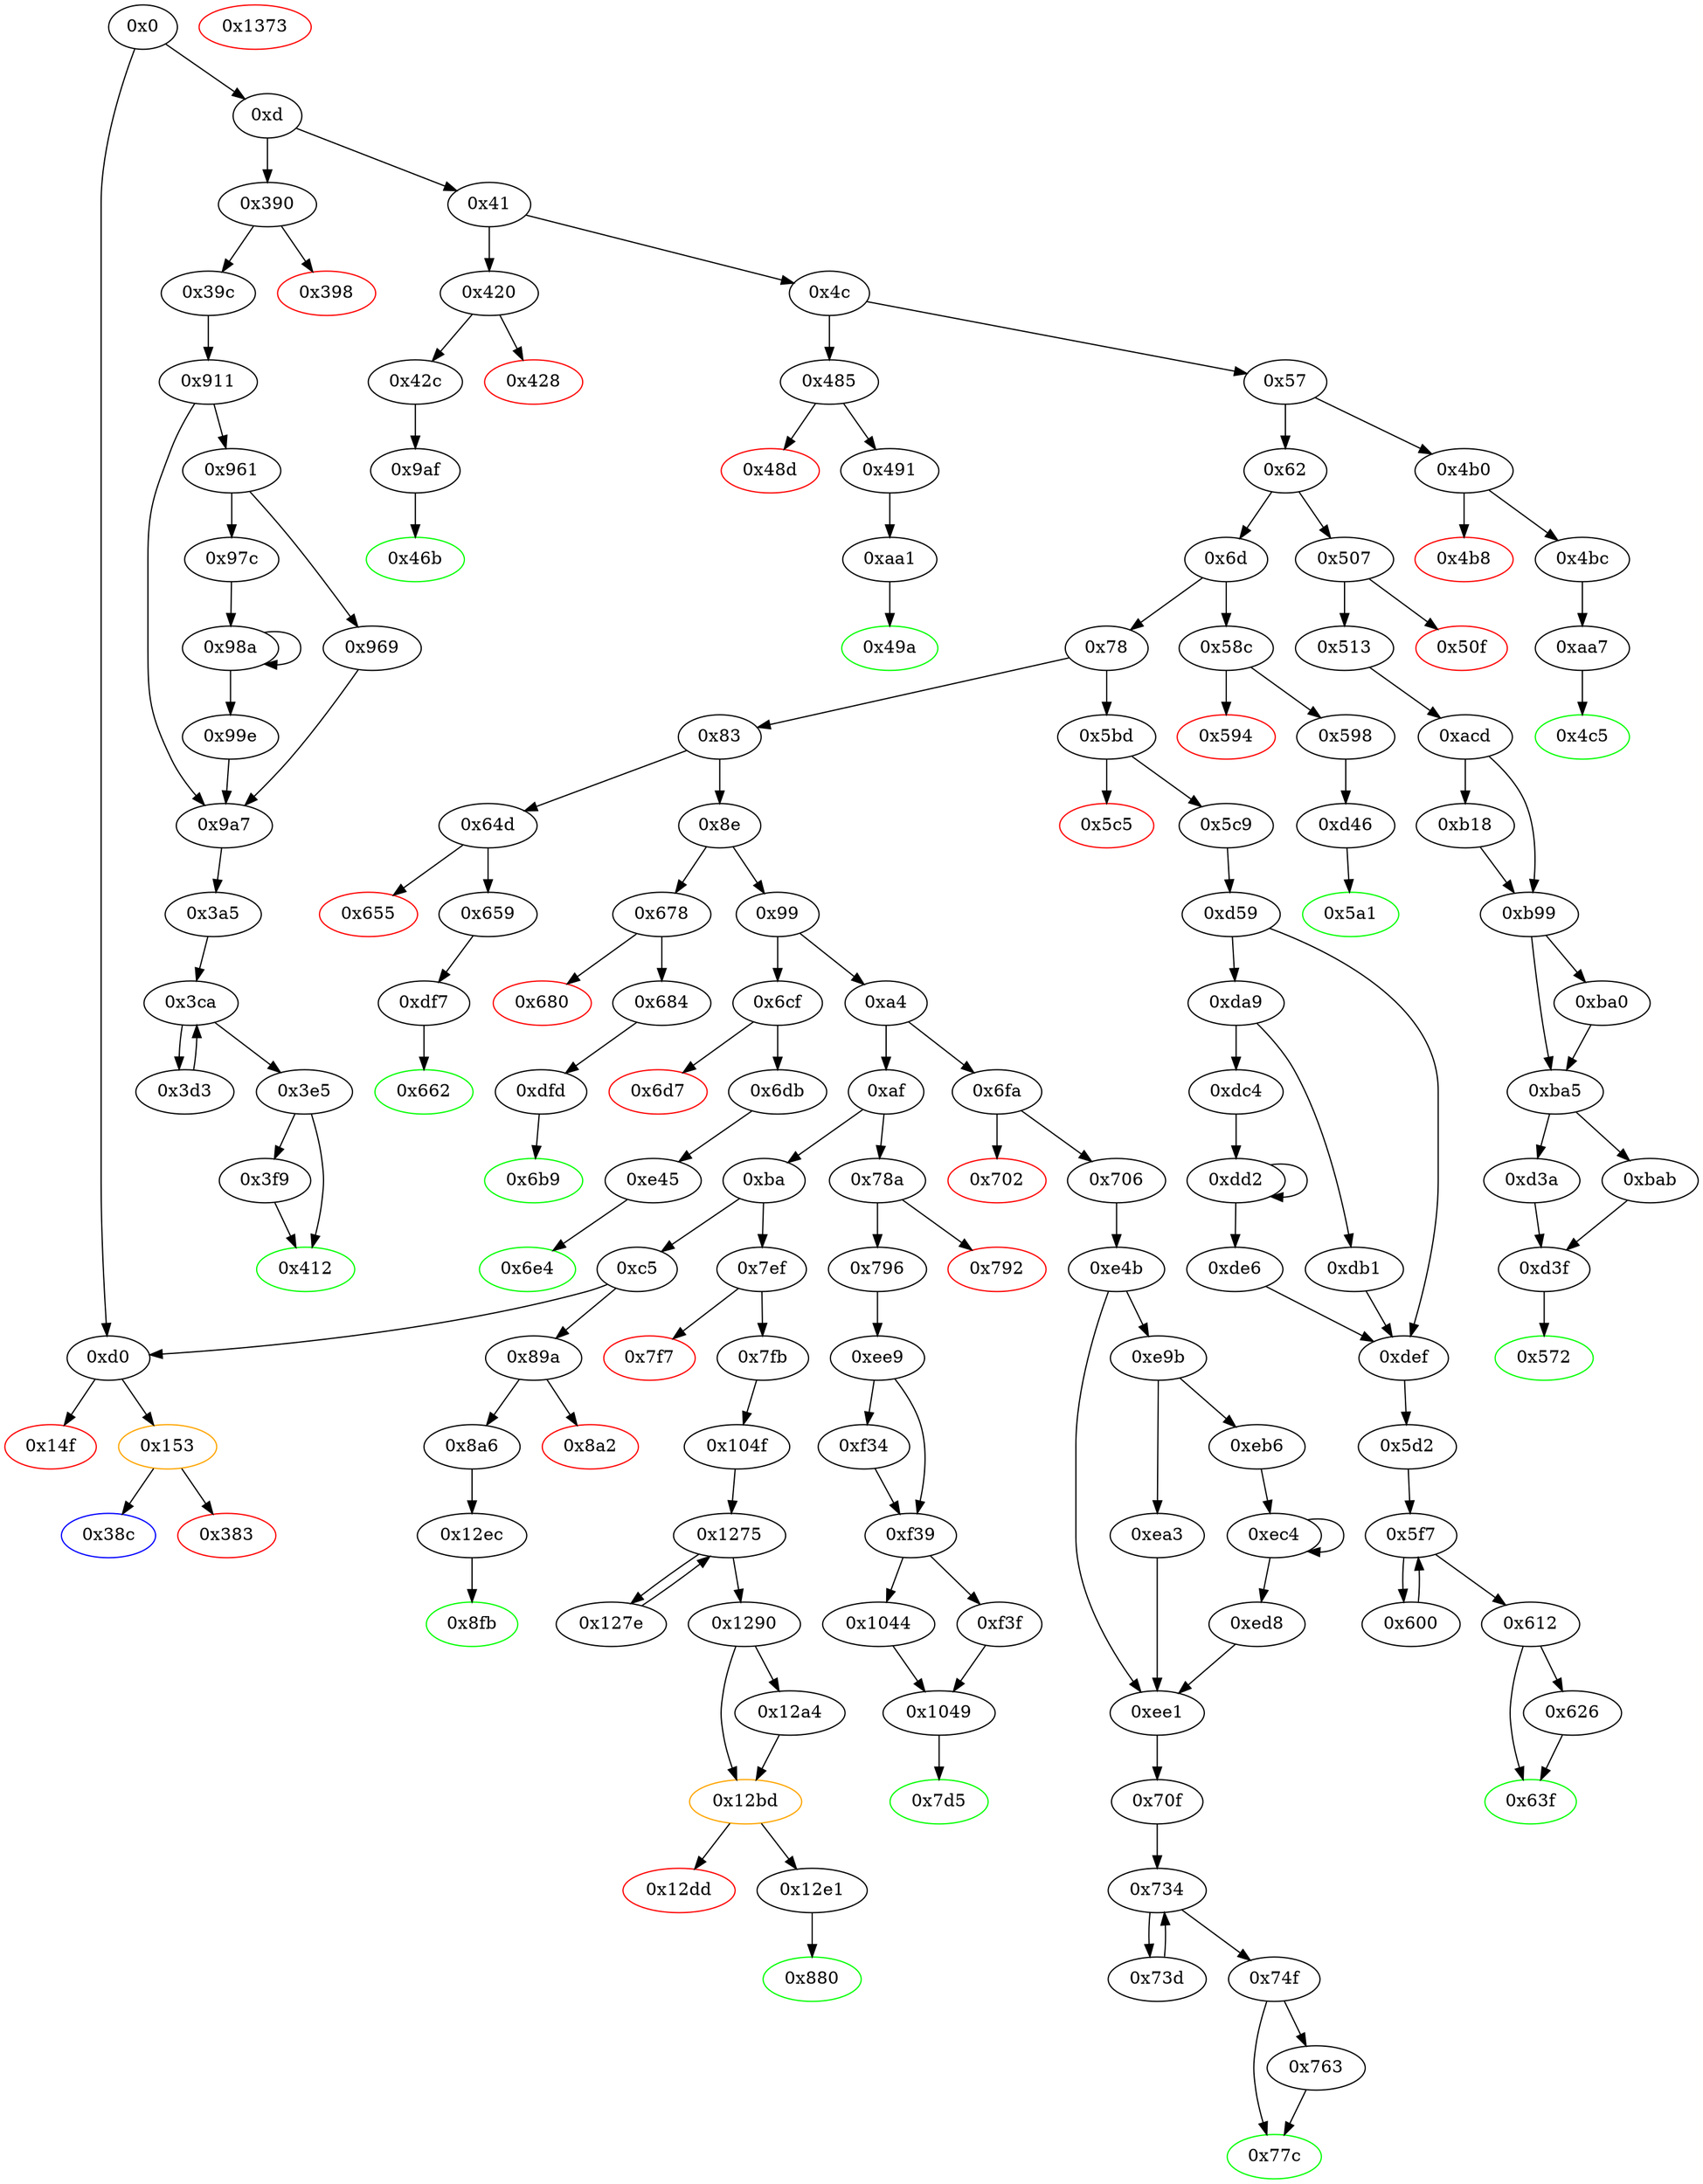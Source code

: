 digraph "" {
"0xd3a" [fillcolor=white, id="0xd3a", style=filled, tooltip="Block 0xd3a\n[0xd3a:0xd3e]\n---\nPredecessors: [0xba5]\nSuccessors: [0xd3f]\n---\n0xd3a JUMPDEST\n0xd3b PUSH1 0x0\n0xd3d SWAP1\n0xd3e POP\n---\n0xd3a: JUMPDEST \n0xd3b: V842 = 0x0\n---\nEntry stack: [V11, 0x572, V322, V327, V330, 0x0]\nStack pops: 1\nStack additions: [0x0]\nExit stack: [V11, 0x572, V322, V327, V330, 0x0]\n\nDef sites:\nV11: {0xd.0x35}\n0x572: {0x513.0x515}\nV322: {0x513.0x538}\nV327: {0x513.0x558}\nV330: {0x513.0x562}\n0x0: {0xacd.0xace}\n"];
"0x6fa" [fillcolor=white, id="0x6fa", style=filled, tooltip="Block 0x6fa\n[0x6fa:0x701]\n---\nPredecessors: [0xa4]\nSuccessors: [0x702, 0x706]\n---\n0x6fa JUMPDEST\n0x6fb CALLVALUE\n0x6fc DUP1\n0x6fd ISZERO\n0x6fe PUSH2 0x706\n0x701 JUMPI\n---\n0x6fa: JUMPDEST \n0x6fb: V457 = CALLVALUE\n0x6fd: V458 = ISZERO V457\n0x6fe: V459 = 0x706\n0x701: JUMPI 0x706 V458\n---\nEntry stack: [V11]\nStack pops: 0\nStack additions: [V457]\nExit stack: [V11, V457]\n\nDef sites:\nV11: {0xd.0x35}\n"];
"0xdc4" [fillcolor=white, id="0xdc4", style=filled, tooltip="Block 0xdc4\n[0xdc4:0xdd1]\n---\nPredecessors: [0xda9]\nSuccessors: [0xdd2]\n---\n0xdc4 JUMPDEST\n0xdc5 DUP3\n0xdc6 ADD\n0xdc7 SWAP2\n0xdc8 SWAP1\n0xdc9 PUSH1 0x0\n0xdcb MSTORE\n0xdcc PUSH1 0x20\n0xdce PUSH1 0x0\n0xdd0 SHA3\n0xdd1 SWAP1\n---\n0xdc4: JUMPDEST \n0xdc6: V899 = ADD V875 V886\n0xdc9: V900 = 0x0\n0xdcb: M[0x0] = 0x6\n0xdcc: V901 = 0x20\n0xdce: V902 = 0x0\n0xdd0: V903 = SHA3 0x0 0x20\n---\nEntry stack: [V11, 0x5d2, V871, 0x6, V862, V875, 0x6, V886]\nStack pops: 3\nStack additions: [V899, V903, S2]\nExit stack: [V11, 0x5d2, V871, 0x6, V862, V899, V903, V875]\n\nDef sites:\nV11: {0xd.0x35}\n0x5d2: {0x5c9.0x5cb}\nV871: {0xd59.0xd7e}\n0x6: {0xd59.0xd5a}\nV862: {0xd59.0xd6e}\nV875: {0xd59.0xd8e}\n0x6: {0xd59.0xd5a}\nV886: {0xd59.0xda2}\n"];
"0x12dd" [color=red, fillcolor=white, id="0x12dd", style=filled, tooltip="Block 0x12dd\n[0x12dd:0x12e0]\n---\nPredecessors: [0x12bd]\nSuccessors: []\n---\n0x12dd PUSH1 0x0\n0x12df DUP1\n0x12e0 REVERT\n---\n0x12dd: V1181 = 0x0\n0x12e0: REVERT 0x0 0x0\n---\nEntry stack: [V11, 0x880, V544, V547, V565, 0x0]\nStack pops: 0\nStack additions: []\nExit stack: [V11, 0x880, V544, V547, V565, 0x0]\n\nDef sites:\nV11: {0xd.0x35}\n0x880: {0x7fb.0x7fd}\nV544: {0x7fb.0x820}\nV547: {0x7fb.0x82a}\nV565: {0x7fb.0x853}\n0x0: {0x104f.0x1050}\n"];
"0xaa1" [fillcolor=white, id="0xaa1", style=filled, tooltip="Block 0xaa1\n[0xaa1:0xaa6]\n---\nPredecessors: [0x491]\nSuccessors: [0x49a]\n---\n0xaa1 JUMPDEST\n0xaa2 PUSH1 0x2\n0xaa4 SLOAD\n0xaa5 DUP2\n0xaa6 JUMP\n---\n0xaa1: JUMPDEST \n0xaa2: V713 = 0x2\n0xaa4: V714 = S[0x2]\n0xaa6: JUMP 0x49a\n---\nEntry stack: [V11, 0x49a]\nStack pops: 1\nStack additions: [S0, V714]\nExit stack: [V11, 0x49a, V714]\n\nDef sites:\nV11: {0xd.0x35}\n0x49a: {0x491.0x493}\n"];
"0x383" [color=red, fillcolor=white, id="0x383", style=filled, tooltip="Block 0x383\n[0x383:0x38b]\n---\nPredecessors: [0x153]\nSuccessors: []\n---\n0x383 RETURNDATASIZE\n0x384 PUSH1 0x0\n0x386 DUP1\n0x387 RETURNDATACOPY\n0x388 RETURNDATASIZE\n0x389 PUSH1 0x0\n0x38b REVERT\n---\n0x383: V201 = RETURNDATASIZE\n0x384: V202 = 0x0\n0x387: RETURNDATACOPY 0x0 0x0 V201\n0x388: V203 = RETURNDATASIZE\n0x389: V204 = 0x0\n0x38b: REVERT 0x0 V203\n---\nEntry stack: [V11, V63, V198]\nStack pops: 0\nStack additions: []\nExit stack: [V11, V63, V198]\n\nDef sites:\nV11: {0xd.0x35}\nV63: {0xd0.0xe2}\nV198: {0x153.0x37c}\n"];
"0xacd" [fillcolor=white, id="0xacd", style=filled, tooltip="Block 0xacd\n[0xacd:0xb17]\n---\nPredecessors: [0x513]\nSuccessors: [0xb18, 0xb99]\n---\n0xacd JUMPDEST\n0xace PUSH1 0x0\n0xad0 DUP2\n0xad1 PUSH1 0x0\n0xad3 DUP1\n0xad4 DUP7\n0xad5 PUSH20 0xffffffffffffffffffffffffffffffffffffffff\n0xaea AND\n0xaeb PUSH20 0xffffffffffffffffffffffffffffffffffffffff\n0xb00 AND\n0xb01 DUP2\n0xb02 MSTORE\n0xb03 PUSH1 0x20\n0xb05 ADD\n0xb06 SWAP1\n0xb07 DUP2\n0xb08 MSTORE\n0xb09 PUSH1 0x20\n0xb0b ADD\n0xb0c PUSH1 0x0\n0xb0e SHA3\n0xb0f SLOAD\n0xb10 LT\n0xb11 ISZERO\n0xb12 DUP1\n0xb13 ISZERO\n0xb14 PUSH2 0xb99\n0xb17 JUMPI\n---\n0xacd: JUMPDEST \n0xace: V723 = 0x0\n0xad1: V724 = 0x0\n0xad5: V725 = 0xffffffffffffffffffffffffffffffffffffffff\n0xaea: V726 = AND 0xffffffffffffffffffffffffffffffffffffffff V322\n0xaeb: V727 = 0xffffffffffffffffffffffffffffffffffffffff\n0xb00: V728 = AND 0xffffffffffffffffffffffffffffffffffffffff V726\n0xb02: M[0x0] = V728\n0xb03: V729 = 0x20\n0xb05: V730 = ADD 0x20 0x0\n0xb08: M[0x20] = 0x0\n0xb09: V731 = 0x20\n0xb0b: V732 = ADD 0x20 0x20\n0xb0c: V733 = 0x0\n0xb0e: V734 = SHA3 0x0 0x40\n0xb0f: V735 = S[V734]\n0xb10: V736 = LT V735 V330\n0xb11: V737 = ISZERO V736\n0xb13: V738 = ISZERO V737\n0xb14: V739 = 0xb99\n0xb17: JUMPI 0xb99 V738\n---\nEntry stack: [V11, 0x572, V322, V327, V330]\nStack pops: 3\nStack additions: [S2, S1, S0, 0x0, V737]\nExit stack: [V11, 0x572, V322, V327, V330, 0x0, V737]\n\nDef sites:\nV11: {0xd.0x35}\n0x572: {0x513.0x515}\nV322: {0x513.0x538}\nV327: {0x513.0x558}\nV330: {0x513.0x562}\n"];
"0x6e4" [color=green, fillcolor=white, id="0x6e4", style=filled, tooltip="Block 0x6e4\n[0x6e4:0x6f9]\n---\nPredecessors: [0xe45]\nSuccessors: []\n---\n0x6e4 JUMPDEST\n0x6e5 PUSH1 0x40\n0x6e7 MLOAD\n0x6e8 DUP1\n0x6e9 DUP3\n0x6ea DUP2\n0x6eb MSTORE\n0x6ec PUSH1 0x20\n0x6ee ADD\n0x6ef SWAP2\n0x6f0 POP\n0x6f1 POP\n0x6f2 PUSH1 0x40\n0x6f4 MLOAD\n0x6f5 DUP1\n0x6f6 SWAP2\n0x6f7 SUB\n0x6f8 SWAP1\n0x6f9 RETURN\n---\n0x6e4: JUMPDEST \n0x6e5: V450 = 0x40\n0x6e7: V451 = M[0x40]\n0x6eb: M[V451] = V931\n0x6ec: V452 = 0x20\n0x6ee: V453 = ADD 0x20 V451\n0x6f2: V454 = 0x40\n0x6f4: V455 = M[0x40]\n0x6f7: V456 = SUB V453 V455\n0x6f9: RETURN V455 V456\n---\nEntry stack: [V11, 0x6e4, V931]\nStack pops: 1\nStack additions: []\nExit stack: [V11, 0x6e4]\n\nDef sites:\nV11: {0xd.0x35}\n0x6e4: {0x6db.0x6dd}\nV931: {0xe45.0xe48}\n"];
"0x485" [fillcolor=white, id="0x485", style=filled, tooltip="Block 0x485\n[0x485:0x48c]\n---\nPredecessors: [0x4c]\nSuccessors: [0x48d, 0x491]\n---\n0x485 JUMPDEST\n0x486 CALLVALUE\n0x487 DUP1\n0x488 ISZERO\n0x489 PUSH2 0x491\n0x48c JUMPI\n---\n0x485: JUMPDEST \n0x486: V281 = CALLVALUE\n0x488: V282 = ISZERO V281\n0x489: V283 = 0x491\n0x48c: JUMPI 0x491 V282\n---\nEntry stack: [V11]\nStack pops: 0\nStack additions: [V281]\nExit stack: [V11, V281]\n\nDef sites:\nV11: {0xd.0x35}\n"];
"0x74f" [fillcolor=white, id="0x74f", style=filled, tooltip="Block 0x74f\n[0x74f:0x762]\n---\nPredecessors: [0x734]\nSuccessors: [0x763, 0x77c]\n---\n0x74f JUMPDEST\n0x750 POP\n0x751 POP\n0x752 POP\n0x753 POP\n0x754 SWAP1\n0x755 POP\n0x756 SWAP1\n0x757 DUP2\n0x758 ADD\n0x759 SWAP1\n0x75a PUSH1 0x1f\n0x75c AND\n0x75d DUP1\n0x75e ISZERO\n0x75f PUSH2 0x77c\n0x762 JUMPI\n---\n0x74f: JUMPDEST \n0x758: V484 = ADD V471 V470\n0x75a: V485 = 0x1f\n0x75c: V486 = AND 0x1f V471\n0x75e: V487 = ISZERO V486\n0x75f: V488 = 0x77c\n0x762: JUMPI 0x77c V487\n---\nEntry stack: [V11, 0x70f, V952, V464, V464, V470, V473, V471, V471, V470, V473, S0]\nStack pops: 7\nStack additions: [V484, V486]\nExit stack: [V11, 0x70f, V952, V464, V464, V484, V486]\n\nDef sites:\nV11: {0xd.0x35}\n0x70f: {0x706.0x708}\nV952: {0xe4b.0xe70}\nV464: {0x70f.0x712}\nV464: {0x70f.0x712}\nV470: {0x70f.0x725}\nV473: {0x70f.0x72d}\nV471: {0x70f.0x729}\nV471: {0x70f.0x729}\nV470: {0x70f.0x725}\nV473: {0x70f.0x72d}\nS0: {0x73d.0x748, 0x70f.0x732}\n"];
"0x684" [fillcolor=white, id="0x684", style=filled, tooltip="Block 0x684\n[0x684:0x6b8]\n---\nPredecessors: [0x678]\nSuccessors: [0xdfd]\n---\n0x684 JUMPDEST\n0x685 POP\n0x686 PUSH2 0x6b9\n0x689 PUSH1 0x4\n0x68b DUP1\n0x68c CALLDATASIZE\n0x68d SUB\n0x68e DUP2\n0x68f ADD\n0x690 SWAP1\n0x691 DUP1\n0x692 DUP1\n0x693 CALLDATALOAD\n0x694 PUSH20 0xffffffffffffffffffffffffffffffffffffffff\n0x6a9 AND\n0x6aa SWAP1\n0x6ab PUSH1 0x20\n0x6ad ADD\n0x6ae SWAP1\n0x6af SWAP3\n0x6b0 SWAP2\n0x6b1 SWAP1\n0x6b2 POP\n0x6b3 POP\n0x6b4 POP\n0x6b5 PUSH2 0xdfd\n0x6b8 JUMP\n---\n0x684: JUMPDEST \n0x686: V426 = 0x6b9\n0x689: V427 = 0x4\n0x68c: V428 = CALLDATASIZE\n0x68d: V429 = SUB V428 0x4\n0x68f: V430 = ADD 0x4 V429\n0x693: V431 = CALLDATALOAD 0x4\n0x694: V432 = 0xffffffffffffffffffffffffffffffffffffffff\n0x6a9: V433 = AND 0xffffffffffffffffffffffffffffffffffffffff V431\n0x6ab: V434 = 0x20\n0x6ad: V435 = ADD 0x20 0x4\n0x6b5: V436 = 0xdfd\n0x6b8: JUMP 0xdfd\n---\nEntry stack: [V11, V422]\nStack pops: 1\nStack additions: [0x6b9, V433]\nExit stack: [V11, 0x6b9, V433]\n\nDef sites:\nV11: {0xd.0x35}\nV422: {0x678.0x679}\n"];
"0x57" [fillcolor=white, id="0x57", style=filled, tooltip="Block 0x57\n[0x57:0x61]\n---\nPredecessors: [0x4c]\nSuccessors: [0x62, 0x4b0]\n---\n0x57 DUP1\n0x58 PUSH4 0x2194f3a2\n0x5d EQ\n0x5e PUSH2 0x4b0\n0x61 JUMPI\n---\n0x58: V21 = 0x2194f3a2\n0x5d: V22 = EQ 0x2194f3a2 V11\n0x5e: V23 = 0x4b0\n0x61: JUMPI 0x4b0 V22\n---\nEntry stack: [V11]\nStack pops: 1\nStack additions: [S0]\nExit stack: [V11]\n\nDef sites:\nV11: {0xd.0x35}\n"];
"0x5d2" [fillcolor=white, id="0x5d2", style=filled, tooltip="Block 0x5d2\n[0x5d2:0x5f6]\n---\nPredecessors: [0xdef]\nSuccessors: [0x5f7]\n---\n0x5d2 JUMPDEST\n0x5d3 PUSH1 0x40\n0x5d5 MLOAD\n0x5d6 DUP1\n0x5d7 DUP1\n0x5d8 PUSH1 0x20\n0x5da ADD\n0x5db DUP3\n0x5dc DUP2\n0x5dd SUB\n0x5de DUP3\n0x5df MSTORE\n0x5e0 DUP4\n0x5e1 DUP2\n0x5e2 DUP2\n0x5e3 MLOAD\n0x5e4 DUP2\n0x5e5 MSTORE\n0x5e6 PUSH1 0x20\n0x5e8 ADD\n0x5e9 SWAP2\n0x5ea POP\n0x5eb DUP1\n0x5ec MLOAD\n0x5ed SWAP1\n0x5ee PUSH1 0x20\n0x5f0 ADD\n0x5f1 SWAP1\n0x5f2 DUP1\n0x5f3 DUP4\n0x5f4 DUP4\n0x5f5 PUSH1 0x0\n---\n0x5d2: JUMPDEST \n0x5d3: V368 = 0x40\n0x5d5: V369 = M[0x40]\n0x5d8: V370 = 0x20\n0x5da: V371 = ADD 0x20 V369\n0x5dd: V372 = SUB V371 V369\n0x5df: M[V369] = V372\n0x5e3: V373 = M[V871]\n0x5e5: M[V371] = V373\n0x5e6: V374 = 0x20\n0x5e8: V375 = ADD 0x20 V371\n0x5ec: V376 = M[V871]\n0x5ee: V377 = 0x20\n0x5f0: V378 = ADD 0x20 V871\n0x5f5: V379 = 0x0\n---\nEntry stack: [V11, 0x5d2, V871]\nStack pops: 1\nStack additions: [S0, V369, V369, V375, V378, V376, V376, V375, V378, 0x0]\nExit stack: [V11, 0x5d2, V871, V369, V369, V375, V378, V376, V376, V375, V378, 0x0]\n\nDef sites:\nV11: {0xd.0x35}\n0x5d2: {0x5c9.0x5cb}\nV871: {0xd59.0xd7e}\n"];
"0x6db" [fillcolor=white, id="0x6db", style=filled, tooltip="Block 0x6db\n[0x6db:0x6e3]\n---\nPredecessors: [0x6cf]\nSuccessors: [0xe45]\n---\n0x6db JUMPDEST\n0x6dc POP\n0x6dd PUSH2 0x6e4\n0x6e0 PUSH2 0xe45\n0x6e3 JUMP\n---\n0x6db: JUMPDEST \n0x6dd: V448 = 0x6e4\n0x6e0: V449 = 0xe45\n0x6e3: JUMP 0xe45\n---\nEntry stack: [V11, V444]\nStack pops: 1\nStack additions: [0x6e4]\nExit stack: [V11, 0x6e4]\n\nDef sites:\nV11: {0xd.0x35}\nV444: {0x6cf.0x6d0}\n"];
"0x412" [color=green, fillcolor=white, id="0x412", style=filled, tooltip="Block 0x412\n[0x412:0x41f]\n---\nPredecessors: [0x3e5, 0x3f9]\nSuccessors: []\n---\n0x412 JUMPDEST\n0x413 POP\n0x414 SWAP3\n0x415 POP\n0x416 POP\n0x417 POP\n0x418 PUSH1 0x40\n0x41a MLOAD\n0x41b DUP1\n0x41c SWAP2\n0x41d SUB\n0x41e SWAP1\n0x41f RETURN\n---\n0x412: JUMPDEST \n0x418: V249 = 0x40\n0x41a: V250 = M[0x40]\n0x41d: V251 = SUB S1 V250\n0x41f: RETURN V250 V251\n---\nEntry stack: [V11, 0x3a5, V630, V212, V212, S1, V234]\nStack pops: 5\nStack additions: []\nExit stack: [V11, 0x3a5]\n\nDef sites:\nV11: {0xd.0x35}\n0x3a5: {0x39c.0x39e}\nV630: {0x911.0x936}\nV212: {0x3a5.0x3a8}\nV212: {0x3a5.0x3a8}\nS1: {0x3f9.0x40f, 0x3e5.0x3ee}\nV234: {0x3e5.0x3f2}\n"];
"0x7ef" [fillcolor=white, id="0x7ef", style=filled, tooltip="Block 0x7ef\n[0x7ef:0x7f6]\n---\nPredecessors: [0xba]\nSuccessors: [0x7f7, 0x7fb]\n---\n0x7ef JUMPDEST\n0x7f0 CALLVALUE\n0x7f1 DUP1\n0x7f2 ISZERO\n0x7f3 PUSH2 0x7fb\n0x7f6 JUMPI\n---\n0x7ef: JUMPDEST \n0x7f0: V533 = CALLVALUE\n0x7f2: V534 = ISZERO V533\n0x7f3: V535 = 0x7fb\n0x7f6: JUMPI 0x7fb V534\n---\nEntry stack: [V11]\nStack pops: 0\nStack additions: [V533]\nExit stack: [V11, V533]\n\nDef sites:\nV11: {0xd.0x35}\n"];
"0x7fb" [fillcolor=white, id="0x7fb", style=filled, tooltip="Block 0x7fb\n[0x7fb:0x87f]\n---\nPredecessors: [0x7ef]\nSuccessors: [0x104f]\n---\n0x7fb JUMPDEST\n0x7fc POP\n0x7fd PUSH2 0x880\n0x800 PUSH1 0x4\n0x802 DUP1\n0x803 CALLDATASIZE\n0x804 SUB\n0x805 DUP2\n0x806 ADD\n0x807 SWAP1\n0x808 DUP1\n0x809 DUP1\n0x80a CALLDATALOAD\n0x80b PUSH20 0xffffffffffffffffffffffffffffffffffffffff\n0x820 AND\n0x821 SWAP1\n0x822 PUSH1 0x20\n0x824 ADD\n0x825 SWAP1\n0x826 SWAP3\n0x827 SWAP2\n0x828 SWAP1\n0x829 DUP1\n0x82a CALLDATALOAD\n0x82b SWAP1\n0x82c PUSH1 0x20\n0x82e ADD\n0x82f SWAP1\n0x830 SWAP3\n0x831 SWAP2\n0x832 SWAP1\n0x833 DUP1\n0x834 CALLDATALOAD\n0x835 SWAP1\n0x836 PUSH1 0x20\n0x838 ADD\n0x839 SWAP1\n0x83a DUP3\n0x83b ADD\n0x83c DUP1\n0x83d CALLDATALOAD\n0x83e SWAP1\n0x83f PUSH1 0x20\n0x841 ADD\n0x842 SWAP1\n0x843 DUP1\n0x844 DUP1\n0x845 PUSH1 0x1f\n0x847 ADD\n0x848 PUSH1 0x20\n0x84a DUP1\n0x84b SWAP2\n0x84c DIV\n0x84d MUL\n0x84e PUSH1 0x20\n0x850 ADD\n0x851 PUSH1 0x40\n0x853 MLOAD\n0x854 SWAP1\n0x855 DUP2\n0x856 ADD\n0x857 PUSH1 0x40\n0x859 MSTORE\n0x85a DUP1\n0x85b SWAP4\n0x85c SWAP3\n0x85d SWAP2\n0x85e SWAP1\n0x85f DUP2\n0x860 DUP2\n0x861 MSTORE\n0x862 PUSH1 0x20\n0x864 ADD\n0x865 DUP4\n0x866 DUP4\n0x867 DUP1\n0x868 DUP3\n0x869 DUP5\n0x86a CALLDATACOPY\n0x86b DUP3\n0x86c ADD\n0x86d SWAP2\n0x86e POP\n0x86f POP\n0x870 POP\n0x871 POP\n0x872 POP\n0x873 POP\n0x874 SWAP2\n0x875 SWAP3\n0x876 SWAP2\n0x877 SWAP3\n0x878 SWAP1\n0x879 POP\n0x87a POP\n0x87b POP\n0x87c PUSH2 0x104f\n0x87f JUMP\n---\n0x7fb: JUMPDEST \n0x7fd: V537 = 0x880\n0x800: V538 = 0x4\n0x803: V539 = CALLDATASIZE\n0x804: V540 = SUB V539 0x4\n0x806: V541 = ADD 0x4 V540\n0x80a: V542 = CALLDATALOAD 0x4\n0x80b: V543 = 0xffffffffffffffffffffffffffffffffffffffff\n0x820: V544 = AND 0xffffffffffffffffffffffffffffffffffffffff V542\n0x822: V545 = 0x20\n0x824: V546 = ADD 0x20 0x4\n0x82a: V547 = CALLDATALOAD 0x24\n0x82c: V548 = 0x20\n0x82e: V549 = ADD 0x20 0x24\n0x834: V550 = CALLDATALOAD 0x44\n0x836: V551 = 0x20\n0x838: V552 = ADD 0x20 0x44\n0x83b: V553 = ADD 0x4 V550\n0x83d: V554 = CALLDATALOAD V553\n0x83f: V555 = 0x20\n0x841: V556 = ADD 0x20 V553\n0x845: V557 = 0x1f\n0x847: V558 = ADD 0x1f V554\n0x848: V559 = 0x20\n0x84c: V560 = DIV V558 0x20\n0x84d: V561 = MUL V560 0x20\n0x84e: V562 = 0x20\n0x850: V563 = ADD 0x20 V561\n0x851: V564 = 0x40\n0x853: V565 = M[0x40]\n0x856: V566 = ADD V565 V563\n0x857: V567 = 0x40\n0x859: M[0x40] = V566\n0x861: M[V565] = V554\n0x862: V568 = 0x20\n0x864: V569 = ADD 0x20 V565\n0x86a: CALLDATACOPY V569 V556 V554\n0x86c: V570 = ADD V569 V554\n0x87c: V571 = 0x104f\n0x87f: JUMP 0x104f\n---\nEntry stack: [V11, V533]\nStack pops: 1\nStack additions: [0x880, V544, V547, V565]\nExit stack: [V11, 0x880, V544, V547, V565]\n\nDef sites:\nV11: {0xd.0x35}\nV533: {0x7ef.0x7f0}\n"];
"0x41" [fillcolor=white, id="0x41", style=filled, tooltip="Block 0x41\n[0x41:0x4b]\n---\nPredecessors: [0xd]\nSuccessors: [0x4c, 0x420]\n---\n0x41 DUP1\n0x42 PUSH4 0x95ea7b3\n0x47 EQ\n0x48 PUSH2 0x420\n0x4b JUMPI\n---\n0x42: V15 = 0x95ea7b3\n0x47: V16 = EQ 0x95ea7b3 V11\n0x48: V17 = 0x420\n0x4b: JUMPI 0x420 V16\n---\nEntry stack: [V11]\nStack pops: 1\nStack additions: [S0]\nExit stack: [V11]\n\nDef sites:\nV11: {0xd.0x35}\n"];
"0x62" [fillcolor=white, id="0x62", style=filled, tooltip="Block 0x62\n[0x62:0x6c]\n---\nPredecessors: [0x57]\nSuccessors: [0x6d, 0x507]\n---\n0x62 DUP1\n0x63 PUSH4 0x23b872dd\n0x68 EQ\n0x69 PUSH2 0x507\n0x6c JUMPI\n---\n0x63: V24 = 0x23b872dd\n0x68: V25 = EQ 0x23b872dd V11\n0x69: V26 = 0x507\n0x6c: JUMPI 0x507 V25\n---\nEntry stack: [V11]\nStack pops: 1\nStack additions: [S0]\nExit stack: [V11]\n\nDef sites:\nV11: {0xd.0x35}\n"];
"0xed8" [fillcolor=white, id="0xed8", style=filled, tooltip="Block 0xed8\n[0xed8:0xee0]\n---\nPredecessors: [0xec4]\nSuccessors: [0xee1]\n---\n0xed8 DUP3\n0xed9 SWAP1\n0xeda SUB\n0xedb PUSH1 0x1f\n0xedd AND\n0xede DUP3\n0xedf ADD\n0xee0 SWAP2\n---\n0xeda: V992 = SUB V989 V980\n0xedb: V993 = 0x1f\n0xedd: V994 = AND 0x1f V992\n0xedf: V995 = ADD V980 V994\n---\nEntry stack: [V11, 0x70f, V952, 0x5, V943, V980, V987, V989]\nStack pops: 3\nStack additions: [V995, S1, S2]\nExit stack: [V11, 0x70f, V952, 0x5, V943, V995, V987, V980]\n\nDef sites:\nV11: {0xd.0x35}\n0x70f: {0x706.0x708}\nV952: {0xe4b.0xe70}\n0x5: {0xe4b.0xe4c}\nV943: {0xe4b.0xe60}\nV980: {0xeb6.0xeb8}\nV987: {0xec4.0xecc}\nV989: {0xec4.0xed0}\n"];
"0x4c5" [color=green, fillcolor=white, id="0x4c5", style=filled, tooltip="Block 0x4c5\n[0x4c5:0x506]\n---\nPredecessors: [0xaa7]\nSuccessors: []\n---\n0x4c5 JUMPDEST\n0x4c6 PUSH1 0x40\n0x4c8 MLOAD\n0x4c9 DUP1\n0x4ca DUP3\n0x4cb PUSH20 0xffffffffffffffffffffffffffffffffffffffff\n0x4e0 AND\n0x4e1 PUSH20 0xffffffffffffffffffffffffffffffffffffffff\n0x4f6 AND\n0x4f7 DUP2\n0x4f8 MSTORE\n0x4f9 PUSH1 0x20\n0x4fb ADD\n0x4fc SWAP2\n0x4fd POP\n0x4fe POP\n0x4ff PUSH1 0x40\n0x501 MLOAD\n0x502 DUP1\n0x503 SWAP2\n0x504 SUB\n0x505 SWAP1\n0x506 RETURN\n---\n0x4c5: JUMPDEST \n0x4c6: V300 = 0x40\n0x4c8: V301 = M[0x40]\n0x4cb: V302 = 0xffffffffffffffffffffffffffffffffffffffff\n0x4e0: V303 = AND 0xffffffffffffffffffffffffffffffffffffffff V722\n0x4e1: V304 = 0xffffffffffffffffffffffffffffffffffffffff\n0x4f6: V305 = AND 0xffffffffffffffffffffffffffffffffffffffff V303\n0x4f8: M[V301] = V305\n0x4f9: V306 = 0x20\n0x4fb: V307 = ADD 0x20 V301\n0x4ff: V308 = 0x40\n0x501: V309 = M[0x40]\n0x504: V310 = SUB V307 V309\n0x506: RETURN V309 V310\n---\nEntry stack: [V11, 0x4c5, V722]\nStack pops: 1\nStack additions: []\nExit stack: [V11, 0x4c5]\n\nDef sites:\nV11: {0xd.0x35}\n0x4c5: {0x4bc.0x4be}\nV722: {0xaa7.0xaca}\n"];
"0x961" [fillcolor=white, id="0x961", style=filled, tooltip="Block 0x961\n[0x961:0x968]\n---\nPredecessors: [0x911]\nSuccessors: [0x969, 0x97c]\n---\n0x961 DUP1\n0x962 PUSH1 0x1f\n0x964 LT\n0x965 PUSH2 0x97c\n0x968 JUMPI\n---\n0x962: V648 = 0x1f\n0x964: V649 = LT 0x1f V645\n0x965: V650 = 0x97c\n0x968: JUMPI 0x97c V649\n---\nEntry stack: [V11, 0x3a5, V630, 0x3, V621, V634, 0x3, V645]\nStack pops: 1\nStack additions: [S0]\nExit stack: [V11, 0x3a5, V630, 0x3, V621, V634, 0x3, V645]\n\nDef sites:\nV11: {0xd.0x35}\n0x3a5: {0x39c.0x39e}\nV630: {0x911.0x936}\n0x3: {0x911.0x912}\nV621: {0x911.0x926}\nV634: {0x911.0x946}\n0x3: {0x911.0x912}\nV645: {0x911.0x95a}\n"];
"0xe9b" [fillcolor=white, id="0xe9b", style=filled, tooltip="Block 0xe9b\n[0xe9b:0xea2]\n---\nPredecessors: [0xe4b]\nSuccessors: [0xea3, 0xeb6]\n---\n0xe9b DUP1\n0xe9c PUSH1 0x1f\n0xe9e LT\n0xe9f PUSH2 0xeb6\n0xea2 JUMPI\n---\n0xe9c: V970 = 0x1f\n0xe9e: V971 = LT 0x1f V967\n0xe9f: V972 = 0xeb6\n0xea2: JUMPI 0xeb6 V971\n---\nEntry stack: [V11, 0x70f, V952, 0x5, V943, V956, 0x5, V967]\nStack pops: 1\nStack additions: [S0]\nExit stack: [V11, 0x70f, V952, 0x5, V943, V956, 0x5, V967]\n\nDef sites:\nV11: {0xd.0x35}\n0x70f: {0x706.0x708}\nV952: {0xe4b.0xe70}\n0x5: {0xe4b.0xe4c}\nV943: {0xe4b.0xe60}\nV956: {0xe4b.0xe80}\n0x5: {0xe4b.0xe4c}\nV967: {0xe4b.0xe94}\n"];
"0x99" [fillcolor=white, id="0x99", style=filled, tooltip="Block 0x99\n[0x99:0xa3]\n---\nPredecessors: [0x8e]\nSuccessors: [0xa4, 0x6cf]\n---\n0x99 DUP1\n0x9a PUSH4 0x933ba413\n0x9f EQ\n0xa0 PUSH2 0x6cf\n0xa3 JUMPI\n---\n0x9a: V39 = 0x933ba413\n0x9f: V40 = EQ 0x933ba413 V11\n0xa0: V41 = 0x6cf\n0xa3: JUMPI 0x6cf V40\n---\nEntry stack: [V11]\nStack pops: 1\nStack additions: [S0]\nExit stack: [V11]\n\nDef sites:\nV11: {0xd.0x35}\n"];
"0x98a" [fillcolor=white, id="0x98a", style=filled, tooltip="Block 0x98a\n[0x98a:0x99d]\n---\nPredecessors: [0x97c, 0x98a]\nSuccessors: [0x98a, 0x99e]\n---\n0x98a JUMPDEST\n0x98b DUP2\n0x98c SLOAD\n0x98d DUP2\n0x98e MSTORE\n0x98f SWAP1\n0x990 PUSH1 0x1\n0x992 ADD\n0x993 SWAP1\n0x994 PUSH1 0x20\n0x996 ADD\n0x997 DUP1\n0x998 DUP4\n0x999 GT\n0x99a PUSH2 0x98a\n0x99d JUMPI\n---\n0x98a: JUMPDEST \n0x98c: V663 = S[S1]\n0x98e: M[S0] = V663\n0x990: V664 = 0x1\n0x992: V665 = ADD 0x1 S1\n0x994: V666 = 0x20\n0x996: V667 = ADD 0x20 S0\n0x999: V668 = GT V658 V667\n0x99a: V669 = 0x98a\n0x99d: JUMPI 0x98a V668\n---\nEntry stack: [V11, 0x3a5, V630, 0x3, V621, V658, S1, S0]\nStack pops: 3\nStack additions: [S2, V665, V667]\nExit stack: [V11, 0x3a5, V630, 0x3, V621, V658, V665, V667]\n\nDef sites:\nV11: {0xd.0x35}\n0x3a5: {0x39c.0x39e}\nV630: {0x911.0x936}\n0x3: {0x911.0x912}\nV621: {0x911.0x926}\nV658: {0x97c.0x97e}\nS1: {0x98a.0x992, 0x97c.0x988}\nS0: {0x911.0x946, 0x98a.0x996}\n"];
"0x662" [color=green, fillcolor=white, id="0x662", style=filled, tooltip="Block 0x662\n[0x662:0x677]\n---\nPredecessors: [0xdf7]\nSuccessors: []\n---\n0x662 JUMPDEST\n0x663 PUSH1 0x40\n0x665 MLOAD\n0x666 DUP1\n0x667 DUP3\n0x668 DUP2\n0x669 MSTORE\n0x66a PUSH1 0x20\n0x66c ADD\n0x66d SWAP2\n0x66e POP\n0x66f POP\n0x670 PUSH1 0x40\n0x672 MLOAD\n0x673 DUP1\n0x674 SWAP2\n0x675 SUB\n0x676 SWAP1\n0x677 RETURN\n---\n0x662: JUMPDEST \n0x663: V415 = 0x40\n0x665: V416 = M[0x40]\n0x669: M[V416] = V916\n0x66a: V417 = 0x20\n0x66c: V418 = ADD 0x20 V416\n0x670: V419 = 0x40\n0x672: V420 = M[0x40]\n0x675: V421 = SUB V418 V420\n0x677: RETURN V420 V421\n---\nEntry stack: [V11, 0x662, V916]\nStack pops: 1\nStack additions: []\nExit stack: [V11, 0x662]\n\nDef sites:\nV11: {0xd.0x35}\n0x662: {0x659.0x65b}\nV916: {0xdf7.0xdfa}\n"];
"0x659" [fillcolor=white, id="0x659", style=filled, tooltip="Block 0x659\n[0x659:0x661]\n---\nPredecessors: [0x64d]\nSuccessors: [0xdf7]\n---\n0x659 JUMPDEST\n0x65a POP\n0x65b PUSH2 0x662\n0x65e PUSH2 0xdf7\n0x661 JUMP\n---\n0x659: JUMPDEST \n0x65b: V413 = 0x662\n0x65e: V414 = 0xdf7\n0x661: JUMP 0xdf7\n---\nEntry stack: [V11, V409]\nStack pops: 1\nStack additions: [0x662]\nExit stack: [V11, 0x662]\n\nDef sites:\nV11: {0xd.0x35}\nV409: {0x64d.0x64e}\n"];
"0x104f" [fillcolor=white, id="0x104f", style=filled, tooltip="Block 0x104f\n[0x104f:0x1274]\n---\nPredecessors: [0x7fb]\nSuccessors: [0x1275]\n---\n0x104f JUMPDEST\n0x1050 PUSH1 0x0\n0x1052 DUP3\n0x1053 PUSH1 0x1\n0x1055 PUSH1 0x0\n0x1057 CALLER\n0x1058 PUSH20 0xffffffffffffffffffffffffffffffffffffffff\n0x106d AND\n0x106e PUSH20 0xffffffffffffffffffffffffffffffffffffffff\n0x1083 AND\n0x1084 DUP2\n0x1085 MSTORE\n0x1086 PUSH1 0x20\n0x1088 ADD\n0x1089 SWAP1\n0x108a DUP2\n0x108b MSTORE\n0x108c PUSH1 0x20\n0x108e ADD\n0x108f PUSH1 0x0\n0x1091 SHA3\n0x1092 PUSH1 0x0\n0x1094 DUP7\n0x1095 PUSH20 0xffffffffffffffffffffffffffffffffffffffff\n0x10aa AND\n0x10ab PUSH20 0xffffffffffffffffffffffffffffffffffffffff\n0x10c0 AND\n0x10c1 DUP2\n0x10c2 MSTORE\n0x10c3 PUSH1 0x20\n0x10c5 ADD\n0x10c6 SWAP1\n0x10c7 DUP2\n0x10c8 MSTORE\n0x10c9 PUSH1 0x20\n0x10cb ADD\n0x10cc PUSH1 0x0\n0x10ce SHA3\n0x10cf DUP2\n0x10d0 SWAP1\n0x10d1 SSTORE\n0x10d2 POP\n0x10d3 DUP4\n0x10d4 PUSH20 0xffffffffffffffffffffffffffffffffffffffff\n0x10e9 AND\n0x10ea CALLER\n0x10eb PUSH20 0xffffffffffffffffffffffffffffffffffffffff\n0x1100 AND\n0x1101 PUSH32 0x8c5be1e5ebec7d5bd14f71427d1e84f3dd0314c0f7b2291e5b200ac8c7c3b925\n0x1122 DUP6\n0x1123 PUSH1 0x40\n0x1125 MLOAD\n0x1126 DUP1\n0x1127 DUP3\n0x1128 DUP2\n0x1129 MSTORE\n0x112a PUSH1 0x20\n0x112c ADD\n0x112d SWAP2\n0x112e POP\n0x112f POP\n0x1130 PUSH1 0x40\n0x1132 MLOAD\n0x1133 DUP1\n0x1134 SWAP2\n0x1135 SUB\n0x1136 SWAP1\n0x1137 LOG3\n0x1138 DUP4\n0x1139 PUSH20 0xffffffffffffffffffffffffffffffffffffffff\n0x114e AND\n0x114f PUSH1 0x40\n0x1151 MLOAD\n0x1152 DUP1\n0x1153 DUP1\n0x1154 PUSH32 0x72656365697665417070726f76616c28616464726573732c75696e743235362c\n0x1175 DUP2\n0x1176 MSTORE\n0x1177 PUSH1 0x20\n0x1179 ADD\n0x117a PUSH32 0x616464726573732c627974657329000000000000000000000000000000000000\n0x119b DUP2\n0x119c MSTORE\n0x119d POP\n0x119e PUSH1 0x2e\n0x11a0 ADD\n0x11a1 SWAP1\n0x11a2 POP\n0x11a3 PUSH1 0x40\n0x11a5 MLOAD\n0x11a6 DUP1\n0x11a7 SWAP2\n0x11a8 SUB\n0x11a9 SWAP1\n0x11aa SHA3\n0x11ab PUSH29 0x100000000000000000000000000000000000000000000000000000000\n0x11c9 SWAP1\n0x11ca DIV\n0x11cb CALLER\n0x11cc DUP6\n0x11cd ADDRESS\n0x11ce DUP7\n0x11cf PUSH1 0x40\n0x11d1 MLOAD\n0x11d2 DUP6\n0x11d3 PUSH4 0xffffffff\n0x11d8 AND\n0x11d9 PUSH29 0x100000000000000000000000000000000000000000000000000000000\n0x11f7 MUL\n0x11f8 DUP2\n0x11f9 MSTORE\n0x11fa PUSH1 0x4\n0x11fc ADD\n0x11fd DUP1\n0x11fe DUP6\n0x11ff PUSH20 0xffffffffffffffffffffffffffffffffffffffff\n0x1214 AND\n0x1215 PUSH20 0xffffffffffffffffffffffffffffffffffffffff\n0x122a AND\n0x122b DUP2\n0x122c MSTORE\n0x122d PUSH1 0x20\n0x122f ADD\n0x1230 DUP5\n0x1231 DUP2\n0x1232 MSTORE\n0x1233 PUSH1 0x20\n0x1235 ADD\n0x1236 DUP4\n0x1237 PUSH20 0xffffffffffffffffffffffffffffffffffffffff\n0x124c AND\n0x124d PUSH20 0xffffffffffffffffffffffffffffffffffffffff\n0x1262 AND\n0x1263 DUP2\n0x1264 MSTORE\n0x1265 PUSH1 0x20\n0x1267 ADD\n0x1268 DUP3\n0x1269 DUP1\n0x126a MLOAD\n0x126b SWAP1\n0x126c PUSH1 0x20\n0x126e ADD\n0x126f SWAP1\n0x1270 DUP1\n0x1271 DUP4\n0x1272 DUP4\n0x1273 PUSH1 0x0\n---\n0x104f: JUMPDEST \n0x1050: V1063 = 0x0\n0x1053: V1064 = 0x1\n0x1055: V1065 = 0x0\n0x1057: V1066 = CALLER\n0x1058: V1067 = 0xffffffffffffffffffffffffffffffffffffffff\n0x106d: V1068 = AND 0xffffffffffffffffffffffffffffffffffffffff V1066\n0x106e: V1069 = 0xffffffffffffffffffffffffffffffffffffffff\n0x1083: V1070 = AND 0xffffffffffffffffffffffffffffffffffffffff V1068\n0x1085: M[0x0] = V1070\n0x1086: V1071 = 0x20\n0x1088: V1072 = ADD 0x20 0x0\n0x108b: M[0x20] = 0x1\n0x108c: V1073 = 0x20\n0x108e: V1074 = ADD 0x20 0x20\n0x108f: V1075 = 0x0\n0x1091: V1076 = SHA3 0x0 0x40\n0x1092: V1077 = 0x0\n0x1095: V1078 = 0xffffffffffffffffffffffffffffffffffffffff\n0x10aa: V1079 = AND 0xffffffffffffffffffffffffffffffffffffffff V544\n0x10ab: V1080 = 0xffffffffffffffffffffffffffffffffffffffff\n0x10c0: V1081 = AND 0xffffffffffffffffffffffffffffffffffffffff V1079\n0x10c2: M[0x0] = V1081\n0x10c3: V1082 = 0x20\n0x10c5: V1083 = ADD 0x20 0x0\n0x10c8: M[0x20] = V1076\n0x10c9: V1084 = 0x20\n0x10cb: V1085 = ADD 0x20 0x20\n0x10cc: V1086 = 0x0\n0x10ce: V1087 = SHA3 0x0 0x40\n0x10d1: S[V1087] = V547\n0x10d4: V1088 = 0xffffffffffffffffffffffffffffffffffffffff\n0x10e9: V1089 = AND 0xffffffffffffffffffffffffffffffffffffffff V544\n0x10ea: V1090 = CALLER\n0x10eb: V1091 = 0xffffffffffffffffffffffffffffffffffffffff\n0x1100: V1092 = AND 0xffffffffffffffffffffffffffffffffffffffff V1090\n0x1101: V1093 = 0x8c5be1e5ebec7d5bd14f71427d1e84f3dd0314c0f7b2291e5b200ac8c7c3b925\n0x1123: V1094 = 0x40\n0x1125: V1095 = M[0x40]\n0x1129: M[V1095] = V547\n0x112a: V1096 = 0x20\n0x112c: V1097 = ADD 0x20 V1095\n0x1130: V1098 = 0x40\n0x1132: V1099 = M[0x40]\n0x1135: V1100 = SUB V1097 V1099\n0x1137: LOG V1099 V1100 0x8c5be1e5ebec7d5bd14f71427d1e84f3dd0314c0f7b2291e5b200ac8c7c3b925 V1092 V1089\n0x1139: V1101 = 0xffffffffffffffffffffffffffffffffffffffff\n0x114e: V1102 = AND 0xffffffffffffffffffffffffffffffffffffffff V544\n0x114f: V1103 = 0x40\n0x1151: V1104 = M[0x40]\n0x1154: V1105 = 0x72656365697665417070726f76616c28616464726573732c75696e743235362c\n0x1176: M[V1104] = 0x72656365697665417070726f76616c28616464726573732c75696e743235362c\n0x1177: V1106 = 0x20\n0x1179: V1107 = ADD 0x20 V1104\n0x117a: V1108 = 0x616464726573732c627974657329000000000000000000000000000000000000\n0x119c: M[V1107] = 0x616464726573732c627974657329000000000000000000000000000000000000\n0x119e: V1109 = 0x2e\n0x11a0: V1110 = ADD 0x2e V1104\n0x11a3: V1111 = 0x40\n0x11a5: V1112 = M[0x40]\n0x11a8: V1113 = SUB V1110 V1112\n0x11aa: V1114 = SHA3 V1112 V1113\n0x11ab: V1115 = 0x100000000000000000000000000000000000000000000000000000000\n0x11ca: V1116 = DIV V1114 0x100000000000000000000000000000000000000000000000000000000\n0x11cb: V1117 = CALLER\n0x11cd: V1118 = ADDRESS\n0x11cf: V1119 = 0x40\n0x11d1: V1120 = M[0x40]\n0x11d3: V1121 = 0xffffffff\n0x11d8: V1122 = AND 0xffffffff V1116\n0x11d9: V1123 = 0x100000000000000000000000000000000000000000000000000000000\n0x11f7: V1124 = MUL 0x100000000000000000000000000000000000000000000000000000000 V1122\n0x11f9: M[V1120] = V1124\n0x11fa: V1125 = 0x4\n0x11fc: V1126 = ADD 0x4 V1120\n0x11ff: V1127 = 0xffffffffffffffffffffffffffffffffffffffff\n0x1214: V1128 = AND 0xffffffffffffffffffffffffffffffffffffffff V1117\n0x1215: V1129 = 0xffffffffffffffffffffffffffffffffffffffff\n0x122a: V1130 = AND 0xffffffffffffffffffffffffffffffffffffffff V1128\n0x122c: M[V1126] = V1130\n0x122d: V1131 = 0x20\n0x122f: V1132 = ADD 0x20 V1126\n0x1232: M[V1132] = V547\n0x1233: V1133 = 0x20\n0x1235: V1134 = ADD 0x20 V1132\n0x1237: V1135 = 0xffffffffffffffffffffffffffffffffffffffff\n0x124c: V1136 = AND 0xffffffffffffffffffffffffffffffffffffffff V1118\n0x124d: V1137 = 0xffffffffffffffffffffffffffffffffffffffff\n0x1262: V1138 = AND 0xffffffffffffffffffffffffffffffffffffffff V1136\n0x1264: M[V1134] = V1138\n0x1265: V1139 = 0x20\n0x1267: V1140 = ADD 0x20 V1134\n0x126a: V1141 = M[V565]\n0x126c: V1142 = 0x20\n0x126e: V1143 = ADD 0x20 V565\n0x1273: V1144 = 0x0\n---\nEntry stack: [V11, 0x880, V544, V547, V565]\nStack pops: 3\nStack additions: [S2, S1, S0, 0x0, V1102, V1116, V1117, S1, V1118, S0, V1126, V1140, V1143, V1141, V1141, V1140, V1143, 0x0]\nExit stack: [V11, 0x880, V544, V547, V565, 0x0, V1102, V1116, V1117, V547, V1118, V565, V1126, V1140, V1143, V1141, V1141, V1140, V1143, 0x0]\n\nDef sites:\nV11: {0xd.0x35}\n0x880: {0x7fb.0x7fd}\nV544: {0x7fb.0x820}\nV547: {0x7fb.0x82a}\nV565: {0x7fb.0x853}\n"];
"0x594" [color=red, fillcolor=white, id="0x594", style=filled, tooltip="Block 0x594\n[0x594:0x597]\n---\nPredecessors: [0x58c]\nSuccessors: []\n---\n0x594 PUSH1 0x0\n0x596 DUP1\n0x597 REVERT\n---\n0x594: V348 = 0x0\n0x597: REVERT 0x0 0x0\n---\nEntry stack: [V11, V345]\nStack pops: 0\nStack additions: []\nExit stack: [V11, V345]\n\nDef sites:\nV11: {0xd.0x35}\nV345: {0x58c.0x58d}\n"];
"0x513" [fillcolor=white, id="0x513", style=filled, tooltip="Block 0x513\n[0x513:0x571]\n---\nPredecessors: [0x507]\nSuccessors: [0xacd]\n---\n0x513 JUMPDEST\n0x514 POP\n0x515 PUSH2 0x572\n0x518 PUSH1 0x4\n0x51a DUP1\n0x51b CALLDATASIZE\n0x51c SUB\n0x51d DUP2\n0x51e ADD\n0x51f SWAP1\n0x520 DUP1\n0x521 DUP1\n0x522 CALLDATALOAD\n0x523 PUSH20 0xffffffffffffffffffffffffffffffffffffffff\n0x538 AND\n0x539 SWAP1\n0x53a PUSH1 0x20\n0x53c ADD\n0x53d SWAP1\n0x53e SWAP3\n0x53f SWAP2\n0x540 SWAP1\n0x541 DUP1\n0x542 CALLDATALOAD\n0x543 PUSH20 0xffffffffffffffffffffffffffffffffffffffff\n0x558 AND\n0x559 SWAP1\n0x55a PUSH1 0x20\n0x55c ADD\n0x55d SWAP1\n0x55e SWAP3\n0x55f SWAP2\n0x560 SWAP1\n0x561 DUP1\n0x562 CALLDATALOAD\n0x563 SWAP1\n0x564 PUSH1 0x20\n0x566 ADD\n0x567 SWAP1\n0x568 SWAP3\n0x569 SWAP2\n0x56a SWAP1\n0x56b POP\n0x56c POP\n0x56d POP\n0x56e PUSH2 0xacd\n0x571 JUMP\n---\n0x513: JUMPDEST \n0x515: V315 = 0x572\n0x518: V316 = 0x4\n0x51b: V317 = CALLDATASIZE\n0x51c: V318 = SUB V317 0x4\n0x51e: V319 = ADD 0x4 V318\n0x522: V320 = CALLDATALOAD 0x4\n0x523: V321 = 0xffffffffffffffffffffffffffffffffffffffff\n0x538: V322 = AND 0xffffffffffffffffffffffffffffffffffffffff V320\n0x53a: V323 = 0x20\n0x53c: V324 = ADD 0x20 0x4\n0x542: V325 = CALLDATALOAD 0x24\n0x543: V326 = 0xffffffffffffffffffffffffffffffffffffffff\n0x558: V327 = AND 0xffffffffffffffffffffffffffffffffffffffff V325\n0x55a: V328 = 0x20\n0x55c: V329 = ADD 0x20 0x24\n0x562: V330 = CALLDATALOAD 0x44\n0x564: V331 = 0x20\n0x566: V332 = ADD 0x20 0x44\n0x56e: V333 = 0xacd\n0x571: JUMP 0xacd\n---\nEntry stack: [V11, V311]\nStack pops: 1\nStack additions: [0x572, V322, V327, V330]\nExit stack: [V11, 0x572, V322, V327, V330]\n\nDef sites:\nV11: {0xd.0x35}\nV311: {0x507.0x508}\n"];
"0x83" [fillcolor=white, id="0x83", style=filled, tooltip="Block 0x83\n[0x83:0x8d]\n---\nPredecessors: [0x78]\nSuccessors: [0x8e, 0x64d]\n---\n0x83 DUP1\n0x84 PUSH4 0x65f2bc2e\n0x89 EQ\n0x8a PUSH2 0x64d\n0x8d JUMPI\n---\n0x84: V33 = 0x65f2bc2e\n0x89: V34 = EQ 0x65f2bc2e V11\n0x8a: V35 = 0x64d\n0x8d: JUMPI 0x64d V34\n---\nEntry stack: [V11]\nStack pops: 1\nStack additions: [S0]\nExit stack: [V11]\n\nDef sites:\nV11: {0xd.0x35}\n"];
"0x8e" [fillcolor=white, id="0x8e", style=filled, tooltip="Block 0x8e\n[0x8e:0x98]\n---\nPredecessors: [0x83]\nSuccessors: [0x99, 0x678]\n---\n0x8e DUP1\n0x8f PUSH4 0x70a08231\n0x94 EQ\n0x95 PUSH2 0x678\n0x98 JUMPI\n---\n0x8f: V36 = 0x70a08231\n0x94: V37 = EQ 0x70a08231 V11\n0x95: V38 = 0x678\n0x98: JUMPI 0x678 V37\n---\nEntry stack: [V11]\nStack pops: 1\nStack additions: [S0]\nExit stack: [V11]\n\nDef sites:\nV11: {0xd.0x35}\n"];
"0x734" [fillcolor=white, id="0x734", style=filled, tooltip="Block 0x734\n[0x734:0x73c]\n---\nPredecessors: [0x70f, 0x73d]\nSuccessors: [0x73d, 0x74f]\n---\n0x734 JUMPDEST\n0x735 DUP4\n0x736 DUP2\n0x737 LT\n0x738 ISZERO\n0x739 PUSH2 0x74f\n0x73c JUMPI\n---\n0x734: JUMPDEST \n0x737: V475 = LT S0 V471\n0x738: V476 = ISZERO V475\n0x739: V477 = 0x74f\n0x73c: JUMPI 0x74f V476\n---\nEntry stack: [V11, 0x70f, V952, V464, V464, V470, V473, V471, V471, V470, V473, S0]\nStack pops: 4\nStack additions: [S3, S2, S1, S0]\nExit stack: [V11, 0x70f, V952, V464, V464, V470, V473, V471, V471, V470, V473, S0]\n\nDef sites:\nV11: {0xd.0x35}\n0x70f: {0x706.0x708}\nV952: {0xe4b.0xe70}\nV464: {0x70f.0x712}\nV464: {0x70f.0x712}\nV470: {0x70f.0x725}\nV473: {0x70f.0x72d}\nV471: {0x70f.0x729}\nV471: {0x70f.0x729}\nV470: {0x70f.0x725}\nV473: {0x70f.0x72d}\nS0: {0x73d.0x748, 0x70f.0x732}\n"];
"0x153" [color=orange, fillcolor=white, id="0x153", style=filled, tooltip="Block 0x153\n[0x153:0x382]\n---\nPredecessors: [0xd0]\nSuccessors: [0x383, 0x38c]\n---\n0x153 JUMPDEST\n0x154 DUP1\n0x155 PUSH1 0x0\n0x157 DUP1\n0x158 PUSH1 0x9\n0x15a PUSH1 0x0\n0x15c SWAP1\n0x15d SLOAD\n0x15e SWAP1\n0x15f PUSH2 0x100\n0x162 EXP\n0x163 SWAP1\n0x164 DIV\n0x165 PUSH20 0xffffffffffffffffffffffffffffffffffffffff\n0x17a AND\n0x17b PUSH20 0xffffffffffffffffffffffffffffffffffffffff\n0x190 AND\n0x191 PUSH20 0xffffffffffffffffffffffffffffffffffffffff\n0x1a6 AND\n0x1a7 DUP2\n0x1a8 MSTORE\n0x1a9 PUSH1 0x20\n0x1ab ADD\n0x1ac SWAP1\n0x1ad DUP2\n0x1ae MSTORE\n0x1af PUSH1 0x20\n0x1b1 ADD\n0x1b2 PUSH1 0x0\n0x1b4 SHA3\n0x1b5 SLOAD\n0x1b6 SUB\n0x1b7 PUSH1 0x0\n0x1b9 DUP1\n0x1ba PUSH1 0x9\n0x1bc PUSH1 0x0\n0x1be SWAP1\n0x1bf SLOAD\n0x1c0 SWAP1\n0x1c1 PUSH2 0x100\n0x1c4 EXP\n0x1c5 SWAP1\n0x1c6 DIV\n0x1c7 PUSH20 0xffffffffffffffffffffffffffffffffffffffff\n0x1dc AND\n0x1dd PUSH20 0xffffffffffffffffffffffffffffffffffffffff\n0x1f2 AND\n0x1f3 PUSH20 0xffffffffffffffffffffffffffffffffffffffff\n0x208 AND\n0x209 DUP2\n0x20a MSTORE\n0x20b PUSH1 0x20\n0x20d ADD\n0x20e SWAP1\n0x20f DUP2\n0x210 MSTORE\n0x211 PUSH1 0x20\n0x213 ADD\n0x214 PUSH1 0x0\n0x216 SHA3\n0x217 DUP2\n0x218 SWAP1\n0x219 SSTORE\n0x21a POP\n0x21b DUP1\n0x21c PUSH1 0x0\n0x21e DUP1\n0x21f CALLER\n0x220 PUSH20 0xffffffffffffffffffffffffffffffffffffffff\n0x235 AND\n0x236 PUSH20 0xffffffffffffffffffffffffffffffffffffffff\n0x24b AND\n0x24c DUP2\n0x24d MSTORE\n0x24e PUSH1 0x20\n0x250 ADD\n0x251 SWAP1\n0x252 DUP2\n0x253 MSTORE\n0x254 PUSH1 0x20\n0x256 ADD\n0x257 PUSH1 0x0\n0x259 SHA3\n0x25a SLOAD\n0x25b ADD\n0x25c PUSH1 0x0\n0x25e DUP1\n0x25f CALLER\n0x260 PUSH20 0xffffffffffffffffffffffffffffffffffffffff\n0x275 AND\n0x276 PUSH20 0xffffffffffffffffffffffffffffffffffffffff\n0x28b AND\n0x28c DUP2\n0x28d MSTORE\n0x28e PUSH1 0x20\n0x290 ADD\n0x291 SWAP1\n0x292 DUP2\n0x293 MSTORE\n0x294 PUSH1 0x20\n0x296 ADD\n0x297 PUSH1 0x0\n0x299 SHA3\n0x29a DUP2\n0x29b SWAP1\n0x29c SSTORE\n0x29d POP\n0x29e CALLER\n0x29f PUSH20 0xffffffffffffffffffffffffffffffffffffffff\n0x2b4 AND\n0x2b5 PUSH1 0x9\n0x2b7 PUSH1 0x0\n0x2b9 SWAP1\n0x2ba SLOAD\n0x2bb SWAP1\n0x2bc PUSH2 0x100\n0x2bf EXP\n0x2c0 SWAP1\n0x2c1 DIV\n0x2c2 PUSH20 0xffffffffffffffffffffffffffffffffffffffff\n0x2d7 AND\n0x2d8 PUSH20 0xffffffffffffffffffffffffffffffffffffffff\n0x2ed AND\n0x2ee PUSH32 0xddf252ad1be2c89b69c2b068fc378daa952ba7f163c4a11628f55a4df523b3ef\n0x30f DUP4\n0x310 PUSH1 0x40\n0x312 MLOAD\n0x313 DUP1\n0x314 DUP3\n0x315 DUP2\n0x316 MSTORE\n0x317 PUSH1 0x20\n0x319 ADD\n0x31a SWAP2\n0x31b POP\n0x31c POP\n0x31d PUSH1 0x40\n0x31f MLOAD\n0x320 DUP1\n0x321 SWAP2\n0x322 SUB\n0x323 SWAP1\n0x324 LOG3\n0x325 PUSH1 0x9\n0x327 PUSH1 0x0\n0x329 SWAP1\n0x32a SLOAD\n0x32b SWAP1\n0x32c PUSH2 0x100\n0x32f EXP\n0x330 SWAP1\n0x331 DIV\n0x332 PUSH20 0xffffffffffffffffffffffffffffffffffffffff\n0x347 AND\n0x348 PUSH20 0xffffffffffffffffffffffffffffffffffffffff\n0x35d AND\n0x35e PUSH2 0x8fc\n0x361 CALLVALUE\n0x362 SWAP1\n0x363 DUP2\n0x364 ISZERO\n0x365 MUL\n0x366 SWAP1\n0x367 PUSH1 0x40\n0x369 MLOAD\n0x36a PUSH1 0x0\n0x36c PUSH1 0x40\n0x36e MLOAD\n0x36f DUP1\n0x370 DUP4\n0x371 SUB\n0x372 DUP2\n0x373 DUP6\n0x374 DUP9\n0x375 DUP9\n0x376 CALL\n0x377 SWAP4\n0x378 POP\n0x379 POP\n0x37a POP\n0x37b POP\n0x37c ISZERO\n0x37d DUP1\n0x37e ISZERO\n0x37f PUSH2 0x38c\n0x382 JUMPI\n---\n0x153: JUMPDEST \n0x155: V90 = 0x0\n0x158: V91 = 0x9\n0x15a: V92 = 0x0\n0x15d: V93 = S[0x9]\n0x15f: V94 = 0x100\n0x162: V95 = EXP 0x100 0x0\n0x164: V96 = DIV V93 0x1\n0x165: V97 = 0xffffffffffffffffffffffffffffffffffffffff\n0x17a: V98 = AND 0xffffffffffffffffffffffffffffffffffffffff V96\n0x17b: V99 = 0xffffffffffffffffffffffffffffffffffffffff\n0x190: V100 = AND 0xffffffffffffffffffffffffffffffffffffffff V98\n0x191: V101 = 0xffffffffffffffffffffffffffffffffffffffff\n0x1a6: V102 = AND 0xffffffffffffffffffffffffffffffffffffffff V100\n0x1a8: M[0x0] = V102\n0x1a9: V103 = 0x20\n0x1ab: V104 = ADD 0x20 0x0\n0x1ae: M[0x20] = 0x0\n0x1af: V105 = 0x20\n0x1b1: V106 = ADD 0x20 0x20\n0x1b2: V107 = 0x0\n0x1b4: V108 = SHA3 0x0 0x40\n0x1b5: V109 = S[V108]\n0x1b6: V110 = SUB V109 V63\n0x1b7: V111 = 0x0\n0x1ba: V112 = 0x9\n0x1bc: V113 = 0x0\n0x1bf: V114 = S[0x9]\n0x1c1: V115 = 0x100\n0x1c4: V116 = EXP 0x100 0x0\n0x1c6: V117 = DIV V114 0x1\n0x1c7: V118 = 0xffffffffffffffffffffffffffffffffffffffff\n0x1dc: V119 = AND 0xffffffffffffffffffffffffffffffffffffffff V117\n0x1dd: V120 = 0xffffffffffffffffffffffffffffffffffffffff\n0x1f2: V121 = AND 0xffffffffffffffffffffffffffffffffffffffff V119\n0x1f3: V122 = 0xffffffffffffffffffffffffffffffffffffffff\n0x208: V123 = AND 0xffffffffffffffffffffffffffffffffffffffff V121\n0x20a: M[0x0] = V123\n0x20b: V124 = 0x20\n0x20d: V125 = ADD 0x20 0x0\n0x210: M[0x20] = 0x0\n0x211: V126 = 0x20\n0x213: V127 = ADD 0x20 0x20\n0x214: V128 = 0x0\n0x216: V129 = SHA3 0x0 0x40\n0x219: S[V129] = V110\n0x21c: V130 = 0x0\n0x21f: V131 = CALLER\n0x220: V132 = 0xffffffffffffffffffffffffffffffffffffffff\n0x235: V133 = AND 0xffffffffffffffffffffffffffffffffffffffff V131\n0x236: V134 = 0xffffffffffffffffffffffffffffffffffffffff\n0x24b: V135 = AND 0xffffffffffffffffffffffffffffffffffffffff V133\n0x24d: M[0x0] = V135\n0x24e: V136 = 0x20\n0x250: V137 = ADD 0x20 0x0\n0x253: M[0x20] = 0x0\n0x254: V138 = 0x20\n0x256: V139 = ADD 0x20 0x20\n0x257: V140 = 0x0\n0x259: V141 = SHA3 0x0 0x40\n0x25a: V142 = S[V141]\n0x25b: V143 = ADD V142 V63\n0x25c: V144 = 0x0\n0x25f: V145 = CALLER\n0x260: V146 = 0xffffffffffffffffffffffffffffffffffffffff\n0x275: V147 = AND 0xffffffffffffffffffffffffffffffffffffffff V145\n0x276: V148 = 0xffffffffffffffffffffffffffffffffffffffff\n0x28b: V149 = AND 0xffffffffffffffffffffffffffffffffffffffff V147\n0x28d: M[0x0] = V149\n0x28e: V150 = 0x20\n0x290: V151 = ADD 0x20 0x0\n0x293: M[0x20] = 0x0\n0x294: V152 = 0x20\n0x296: V153 = ADD 0x20 0x20\n0x297: V154 = 0x0\n0x299: V155 = SHA3 0x0 0x40\n0x29c: S[V155] = V143\n0x29e: V156 = CALLER\n0x29f: V157 = 0xffffffffffffffffffffffffffffffffffffffff\n0x2b4: V158 = AND 0xffffffffffffffffffffffffffffffffffffffff V156\n0x2b5: V159 = 0x9\n0x2b7: V160 = 0x0\n0x2ba: V161 = S[0x9]\n0x2bc: V162 = 0x100\n0x2bf: V163 = EXP 0x100 0x0\n0x2c1: V164 = DIV V161 0x1\n0x2c2: V165 = 0xffffffffffffffffffffffffffffffffffffffff\n0x2d7: V166 = AND 0xffffffffffffffffffffffffffffffffffffffff V164\n0x2d8: V167 = 0xffffffffffffffffffffffffffffffffffffffff\n0x2ed: V168 = AND 0xffffffffffffffffffffffffffffffffffffffff V166\n0x2ee: V169 = 0xddf252ad1be2c89b69c2b068fc378daa952ba7f163c4a11628f55a4df523b3ef\n0x310: V170 = 0x40\n0x312: V171 = M[0x40]\n0x316: M[V171] = V63\n0x317: V172 = 0x20\n0x319: V173 = ADD 0x20 V171\n0x31d: V174 = 0x40\n0x31f: V175 = M[0x40]\n0x322: V176 = SUB V173 V175\n0x324: LOG V175 V176 0xddf252ad1be2c89b69c2b068fc378daa952ba7f163c4a11628f55a4df523b3ef V168 V158\n0x325: V177 = 0x9\n0x327: V178 = 0x0\n0x32a: V179 = S[0x9]\n0x32c: V180 = 0x100\n0x32f: V181 = EXP 0x100 0x0\n0x331: V182 = DIV V179 0x1\n0x332: V183 = 0xffffffffffffffffffffffffffffffffffffffff\n0x347: V184 = AND 0xffffffffffffffffffffffffffffffffffffffff V182\n0x348: V185 = 0xffffffffffffffffffffffffffffffffffffffff\n0x35d: V186 = AND 0xffffffffffffffffffffffffffffffffffffffff V184\n0x35e: V187 = 0x8fc\n0x361: V188 = CALLVALUE\n0x364: V189 = ISZERO V188\n0x365: V190 = MUL V189 0x8fc\n0x367: V191 = 0x40\n0x369: V192 = M[0x40]\n0x36a: V193 = 0x0\n0x36c: V194 = 0x40\n0x36e: V195 = M[0x40]\n0x371: V196 = SUB V192 V195\n0x376: V197 = CALL V190 V186 V188 V195 V196 V195 0x0\n0x37c: V198 = ISZERO V197\n0x37e: V199 = ISZERO V198\n0x37f: V200 = 0x38c\n0x382: JUMPI 0x38c V199\n---\nEntry stack: [V11, V63]\nStack pops: 1\nStack additions: [S0, V198]\nExit stack: [V11, V63, V198]\n\nDef sites:\nV11: {0xd.0x35}\nV63: {0xd0.0xe2}\n"];
"0x78" [fillcolor=white, id="0x78", style=filled, tooltip="Block 0x78\n[0x78:0x82]\n---\nPredecessors: [0x6d]\nSuccessors: [0x83, 0x5bd]\n---\n0x78 DUP1\n0x79 PUSH4 0x54fd4d50\n0x7e EQ\n0x7f PUSH2 0x5bd\n0x82 JUMPI\n---\n0x79: V30 = 0x54fd4d50\n0x7e: V31 = EQ 0x54fd4d50 V11\n0x7f: V32 = 0x5bd\n0x82: JUMPI 0x5bd V31\n---\nEntry stack: [V11]\nStack pops: 1\nStack additions: [S0]\nExit stack: [V11]\n\nDef sites:\nV11: {0xd.0x35}\n"];
"0x70f" [fillcolor=white, id="0x70f", style=filled, tooltip="Block 0x70f\n[0x70f:0x733]\n---\nPredecessors: [0xee1]\nSuccessors: [0x734]\n---\n0x70f JUMPDEST\n0x710 PUSH1 0x40\n0x712 MLOAD\n0x713 DUP1\n0x714 DUP1\n0x715 PUSH1 0x20\n0x717 ADD\n0x718 DUP3\n0x719 DUP2\n0x71a SUB\n0x71b DUP3\n0x71c MSTORE\n0x71d DUP4\n0x71e DUP2\n0x71f DUP2\n0x720 MLOAD\n0x721 DUP2\n0x722 MSTORE\n0x723 PUSH1 0x20\n0x725 ADD\n0x726 SWAP2\n0x727 POP\n0x728 DUP1\n0x729 MLOAD\n0x72a SWAP1\n0x72b PUSH1 0x20\n0x72d ADD\n0x72e SWAP1\n0x72f DUP1\n0x730 DUP4\n0x731 DUP4\n0x732 PUSH1 0x0\n---\n0x70f: JUMPDEST \n0x710: V463 = 0x40\n0x712: V464 = M[0x40]\n0x715: V465 = 0x20\n0x717: V466 = ADD 0x20 V464\n0x71a: V467 = SUB V466 V464\n0x71c: M[V464] = V467\n0x720: V468 = M[V952]\n0x722: M[V466] = V468\n0x723: V469 = 0x20\n0x725: V470 = ADD 0x20 V466\n0x729: V471 = M[V952]\n0x72b: V472 = 0x20\n0x72d: V473 = ADD 0x20 V952\n0x732: V474 = 0x0\n---\nEntry stack: [V11, 0x70f, V952]\nStack pops: 1\nStack additions: [S0, V464, V464, V470, V473, V471, V471, V470, V473, 0x0]\nExit stack: [V11, 0x70f, V952, V464, V464, V470, V473, V471, V471, V470, V473, 0x0]\n\nDef sites:\nV11: {0xd.0x35}\n0x70f: {0x706.0x708}\nV952: {0xe4b.0xe70}\n"];
"0x398" [color=red, fillcolor=white, id="0x398", style=filled, tooltip="Block 0x398\n[0x398:0x39b]\n---\nPredecessors: [0x390]\nSuccessors: []\n---\n0x398 PUSH1 0x0\n0x39a DUP1\n0x39b REVERT\n---\n0x398: V208 = 0x0\n0x39b: REVERT 0x0 0x0\n---\nEntry stack: [V11, V205]\nStack pops: 0\nStack additions: []\nExit stack: [V11, V205]\n\nDef sites:\nV11: {0xd.0x35}\nV205: {0x390.0x391}\n"];
"0x6d" [fillcolor=white, id="0x6d", style=filled, tooltip="Block 0x6d\n[0x6d:0x77]\n---\nPredecessors: [0x62]\nSuccessors: [0x78, 0x58c]\n---\n0x6d DUP1\n0x6e PUSH4 0x313ce567\n0x73 EQ\n0x74 PUSH2 0x58c\n0x77 JUMPI\n---\n0x6e: V27 = 0x313ce567\n0x73: V28 = EQ 0x313ce567 V11\n0x74: V29 = 0x58c\n0x77: JUMPI 0x58c V28\n---\nEntry stack: [V11]\nStack pops: 1\nStack additions: [S0]\nExit stack: [V11]\n\nDef sites:\nV11: {0xd.0x35}\n"];
"0xba" [fillcolor=white, id="0xba", style=filled, tooltip="Block 0xba\n[0xba:0xc4]\n---\nPredecessors: [0xaf]\nSuccessors: [0xc5, 0x7ef]\n---\n0xba DUP1\n0xbb PUSH4 0xcae9ca51\n0xc0 EQ\n0xc1 PUSH2 0x7ef\n0xc4 JUMPI\n---\n0xbb: V48 = 0xcae9ca51\n0xc0: V49 = EQ 0xcae9ca51 V11\n0xc1: V50 = 0x7ef\n0xc4: JUMPI 0x7ef V49\n---\nEntry stack: [V11]\nStack pops: 1\nStack additions: [S0]\nExit stack: [V11]\n\nDef sites:\nV11: {0xd.0x35}\n"];
"0x12ec" [fillcolor=white, id="0x12ec", style=filled, tooltip="Block 0x12ec\n[0x12ec:0x1372]\n---\nPredecessors: [0x8a6]\nSuccessors: [0x8fb]\n---\n0x12ec JUMPDEST\n0x12ed PUSH1 0x0\n0x12ef PUSH1 0x1\n0x12f1 PUSH1 0x0\n0x12f3 DUP5\n0x12f4 PUSH20 0xffffffffffffffffffffffffffffffffffffffff\n0x1309 AND\n0x130a PUSH20 0xffffffffffffffffffffffffffffffffffffffff\n0x131f AND\n0x1320 DUP2\n0x1321 MSTORE\n0x1322 PUSH1 0x20\n0x1324 ADD\n0x1325 SWAP1\n0x1326 DUP2\n0x1327 MSTORE\n0x1328 PUSH1 0x20\n0x132a ADD\n0x132b PUSH1 0x0\n0x132d SHA3\n0x132e PUSH1 0x0\n0x1330 DUP4\n0x1331 PUSH20 0xffffffffffffffffffffffffffffffffffffffff\n0x1346 AND\n0x1347 PUSH20 0xffffffffffffffffffffffffffffffffffffffff\n0x135c AND\n0x135d DUP2\n0x135e MSTORE\n0x135f PUSH1 0x20\n0x1361 ADD\n0x1362 SWAP1\n0x1363 DUP2\n0x1364 MSTORE\n0x1365 PUSH1 0x20\n0x1367 ADD\n0x1368 PUSH1 0x0\n0x136a SHA3\n0x136b SLOAD\n0x136c SWAP1\n0x136d POP\n0x136e SWAP3\n0x136f SWAP2\n0x1370 POP\n0x1371 POP\n0x1372 JUMP\n---\n0x12ec: JUMPDEST \n0x12ed: V1183 = 0x0\n0x12ef: V1184 = 0x1\n0x12f1: V1185 = 0x0\n0x12f4: V1186 = 0xffffffffffffffffffffffffffffffffffffffff\n0x1309: V1187 = AND 0xffffffffffffffffffffffffffffffffffffffff V594\n0x130a: V1188 = 0xffffffffffffffffffffffffffffffffffffffff\n0x131f: V1189 = AND 0xffffffffffffffffffffffffffffffffffffffff V1187\n0x1321: M[0x0] = V1189\n0x1322: V1190 = 0x20\n0x1324: V1191 = ADD 0x20 0x0\n0x1327: M[0x20] = 0x1\n0x1328: V1192 = 0x20\n0x132a: V1193 = ADD 0x20 0x20\n0x132b: V1194 = 0x0\n0x132d: V1195 = SHA3 0x0 0x40\n0x132e: V1196 = 0x0\n0x1331: V1197 = 0xffffffffffffffffffffffffffffffffffffffff\n0x1346: V1198 = AND 0xffffffffffffffffffffffffffffffffffffffff V599\n0x1347: V1199 = 0xffffffffffffffffffffffffffffffffffffffff\n0x135c: V1200 = AND 0xffffffffffffffffffffffffffffffffffffffff V1198\n0x135e: M[0x0] = V1200\n0x135f: V1201 = 0x20\n0x1361: V1202 = ADD 0x20 0x0\n0x1364: M[0x20] = V1195\n0x1365: V1203 = 0x20\n0x1367: V1204 = ADD 0x20 0x20\n0x1368: V1205 = 0x0\n0x136a: V1206 = SHA3 0x0 0x40\n0x136b: V1207 = S[V1206]\n0x1372: JUMP 0x8fb\n---\nEntry stack: [V11, 0x8fb, V594, V599]\nStack pops: 3\nStack additions: [V1207]\nExit stack: [V11, V1207]\n\nDef sites:\nV11: {0xd.0x35}\n0x8fb: {0x8a6.0x8a8}\nV594: {0x8a6.0x8cb}\nV599: {0x8a6.0x8eb}\n"];
"0x5c9" [fillcolor=white, id="0x5c9", style=filled, tooltip="Block 0x5c9\n[0x5c9:0x5d1]\n---\nPredecessors: [0x5bd]\nSuccessors: [0xd59]\n---\n0x5c9 JUMPDEST\n0x5ca POP\n0x5cb PUSH2 0x5d2\n0x5ce PUSH2 0xd59\n0x5d1 JUMP\n---\n0x5c9: JUMPDEST \n0x5cb: V366 = 0x5d2\n0x5ce: V367 = 0xd59\n0x5d1: JUMP 0xd59\n---\nEntry stack: [V11, V362]\nStack pops: 1\nStack additions: [0x5d2]\nExit stack: [V11, 0x5d2]\n\nDef sites:\nV11: {0xd.0x35}\nV362: {0x5bd.0x5be}\n"];
"0x77c" [color=green, fillcolor=white, id="0x77c", style=filled, tooltip="Block 0x77c\n[0x77c:0x789]\n---\nPredecessors: [0x74f, 0x763]\nSuccessors: []\n---\n0x77c JUMPDEST\n0x77d POP\n0x77e SWAP3\n0x77f POP\n0x780 POP\n0x781 POP\n0x782 PUSH1 0x40\n0x784 MLOAD\n0x785 DUP1\n0x786 SWAP2\n0x787 SUB\n0x788 SWAP1\n0x789 RETURN\n---\n0x77c: JUMPDEST \n0x782: V501 = 0x40\n0x784: V502 = M[0x40]\n0x787: V503 = SUB S1 V502\n0x789: RETURN V502 V503\n---\nEntry stack: [V11, 0x70f, V952, V464, V464, S1, V486]\nStack pops: 5\nStack additions: []\nExit stack: [V11, 0x70f]\n\nDef sites:\nV11: {0xd.0x35}\n0x70f: {0x706.0x708}\nV952: {0xe4b.0xe70}\nV464: {0x70f.0x712}\nV464: {0x70f.0x712}\nS1: {0x763.0x779, 0x74f.0x758}\nV486: {0x74f.0x75c}\n"];
"0x42c" [fillcolor=white, id="0x42c", style=filled, tooltip="Block 0x42c\n[0x42c:0x46a]\n---\nPredecessors: [0x420]\nSuccessors: [0x9af]\n---\n0x42c JUMPDEST\n0x42d POP\n0x42e PUSH2 0x46b\n0x431 PUSH1 0x4\n0x433 DUP1\n0x434 CALLDATASIZE\n0x435 SUB\n0x436 DUP2\n0x437 ADD\n0x438 SWAP1\n0x439 DUP1\n0x43a DUP1\n0x43b CALLDATALOAD\n0x43c PUSH20 0xffffffffffffffffffffffffffffffffffffffff\n0x451 AND\n0x452 SWAP1\n0x453 PUSH1 0x20\n0x455 ADD\n0x456 SWAP1\n0x457 SWAP3\n0x458 SWAP2\n0x459 SWAP1\n0x45a DUP1\n0x45b CALLDATALOAD\n0x45c SWAP1\n0x45d PUSH1 0x20\n0x45f ADD\n0x460 SWAP1\n0x461 SWAP3\n0x462 SWAP2\n0x463 SWAP1\n0x464 POP\n0x465 POP\n0x466 POP\n0x467 PUSH2 0x9af\n0x46a JUMP\n---\n0x42c: JUMPDEST \n0x42e: V256 = 0x46b\n0x431: V257 = 0x4\n0x434: V258 = CALLDATASIZE\n0x435: V259 = SUB V258 0x4\n0x437: V260 = ADD 0x4 V259\n0x43b: V261 = CALLDATALOAD 0x4\n0x43c: V262 = 0xffffffffffffffffffffffffffffffffffffffff\n0x451: V263 = AND 0xffffffffffffffffffffffffffffffffffffffff V261\n0x453: V264 = 0x20\n0x455: V265 = ADD 0x20 0x4\n0x45b: V266 = CALLDATALOAD 0x24\n0x45d: V267 = 0x20\n0x45f: V268 = ADD 0x20 0x24\n0x467: V269 = 0x9af\n0x46a: JUMP 0x9af\n---\nEntry stack: [V11, V252]\nStack pops: 1\nStack additions: [0x46b, V263, V266]\nExit stack: [V11, 0x46b, V263, V266]\n\nDef sites:\nV11: {0xd.0x35}\nV252: {0x420.0x421}\n"];
"0xe45" [fillcolor=white, id="0xe45", style=filled, tooltip="Block 0xe45\n[0xe45:0xe4a]\n---\nPredecessors: [0x6db]\nSuccessors: [0x6e4]\n---\n0xe45 JUMPDEST\n0xe46 PUSH1 0x8\n0xe48 SLOAD\n0xe49 DUP2\n0xe4a JUMP\n---\n0xe45: JUMPDEST \n0xe46: V930 = 0x8\n0xe48: V931 = S[0x8]\n0xe4a: JUMP 0x6e4\n---\nEntry stack: [V11, 0x6e4]\nStack pops: 1\nStack additions: [S0, V931]\nExit stack: [V11, 0x6e4, V931]\n\nDef sites:\nV11: {0xd.0x35}\n0x6e4: {0x6db.0x6dd}\n"];
"0x792" [color=red, fillcolor=white, id="0x792", style=filled, tooltip="Block 0x792\n[0x792:0x795]\n---\nPredecessors: [0x78a]\nSuccessors: []\n---\n0x792 PUSH1 0x0\n0x794 DUP1\n0x795 REVERT\n---\n0x792: V507 = 0x0\n0x795: REVERT 0x0 0x0\n---\nEntry stack: [V11, V504]\nStack pops: 0\nStack additions: []\nExit stack: [V11, V504]\n\nDef sites:\nV11: {0xd.0x35}\nV504: {0x78a.0x78b}\n"];
"0x428" [color=red, fillcolor=white, id="0x428", style=filled, tooltip="Block 0x428\n[0x428:0x42b]\n---\nPredecessors: [0x420]\nSuccessors: []\n---\n0x428 PUSH1 0x0\n0x42a DUP1\n0x42b REVERT\n---\n0x428: V255 = 0x0\n0x42b: REVERT 0x0 0x0\n---\nEntry stack: [V11, V252]\nStack pops: 0\nStack additions: []\nExit stack: [V11, V252]\n\nDef sites:\nV11: {0xd.0x35}\nV252: {0x420.0x421}\n"];
"0x64d" [fillcolor=white, id="0x64d", style=filled, tooltip="Block 0x64d\n[0x64d:0x654]\n---\nPredecessors: [0x83]\nSuccessors: [0x655, 0x659]\n---\n0x64d JUMPDEST\n0x64e CALLVALUE\n0x64f DUP1\n0x650 ISZERO\n0x651 PUSH2 0x659\n0x654 JUMPI\n---\n0x64d: JUMPDEST \n0x64e: V409 = CALLVALUE\n0x650: V410 = ISZERO V409\n0x651: V411 = 0x659\n0x654: JUMPI 0x659 V410\n---\nEntry stack: [V11]\nStack pops: 0\nStack additions: [V409]\nExit stack: [V11, V409]\n\nDef sites:\nV11: {0xd.0x35}\n"];
"0xbab" [fillcolor=white, id="0xbab", style=filled, tooltip="Block 0xbab\n[0xbab:0xd39]\n---\nPredecessors: [0xba5]\nSuccessors: [0xd3f]\n---\n0xbab DUP2\n0xbac PUSH1 0x0\n0xbae DUP1\n0xbaf DUP6\n0xbb0 PUSH20 0xffffffffffffffffffffffffffffffffffffffff\n0xbc5 AND\n0xbc6 PUSH20 0xffffffffffffffffffffffffffffffffffffffff\n0xbdb AND\n0xbdc DUP2\n0xbdd MSTORE\n0xbde PUSH1 0x20\n0xbe0 ADD\n0xbe1 SWAP1\n0xbe2 DUP2\n0xbe3 MSTORE\n0xbe4 PUSH1 0x20\n0xbe6 ADD\n0xbe7 PUSH1 0x0\n0xbe9 SHA3\n0xbea PUSH1 0x0\n0xbec DUP3\n0xbed DUP3\n0xbee SLOAD\n0xbef ADD\n0xbf0 SWAP3\n0xbf1 POP\n0xbf2 POP\n0xbf3 DUP2\n0xbf4 SWAP1\n0xbf5 SSTORE\n0xbf6 POP\n0xbf7 DUP2\n0xbf8 PUSH1 0x0\n0xbfa DUP1\n0xbfb DUP7\n0xbfc PUSH20 0xffffffffffffffffffffffffffffffffffffffff\n0xc11 AND\n0xc12 PUSH20 0xffffffffffffffffffffffffffffffffffffffff\n0xc27 AND\n0xc28 DUP2\n0xc29 MSTORE\n0xc2a PUSH1 0x20\n0xc2c ADD\n0xc2d SWAP1\n0xc2e DUP2\n0xc2f MSTORE\n0xc30 PUSH1 0x20\n0xc32 ADD\n0xc33 PUSH1 0x0\n0xc35 SHA3\n0xc36 PUSH1 0x0\n0xc38 DUP3\n0xc39 DUP3\n0xc3a SLOAD\n0xc3b SUB\n0xc3c SWAP3\n0xc3d POP\n0xc3e POP\n0xc3f DUP2\n0xc40 SWAP1\n0xc41 SSTORE\n0xc42 POP\n0xc43 DUP2\n0xc44 PUSH1 0x1\n0xc46 PUSH1 0x0\n0xc48 DUP7\n0xc49 PUSH20 0xffffffffffffffffffffffffffffffffffffffff\n0xc5e AND\n0xc5f PUSH20 0xffffffffffffffffffffffffffffffffffffffff\n0xc74 AND\n0xc75 DUP2\n0xc76 MSTORE\n0xc77 PUSH1 0x20\n0xc79 ADD\n0xc7a SWAP1\n0xc7b DUP2\n0xc7c MSTORE\n0xc7d PUSH1 0x20\n0xc7f ADD\n0xc80 PUSH1 0x0\n0xc82 SHA3\n0xc83 PUSH1 0x0\n0xc85 CALLER\n0xc86 PUSH20 0xffffffffffffffffffffffffffffffffffffffff\n0xc9b AND\n0xc9c PUSH20 0xffffffffffffffffffffffffffffffffffffffff\n0xcb1 AND\n0xcb2 DUP2\n0xcb3 MSTORE\n0xcb4 PUSH1 0x20\n0xcb6 ADD\n0xcb7 SWAP1\n0xcb8 DUP2\n0xcb9 MSTORE\n0xcba PUSH1 0x20\n0xcbc ADD\n0xcbd PUSH1 0x0\n0xcbf SHA3\n0xcc0 PUSH1 0x0\n0xcc2 DUP3\n0xcc3 DUP3\n0xcc4 SLOAD\n0xcc5 SUB\n0xcc6 SWAP3\n0xcc7 POP\n0xcc8 POP\n0xcc9 DUP2\n0xcca SWAP1\n0xccb SSTORE\n0xccc POP\n0xccd DUP3\n0xcce PUSH20 0xffffffffffffffffffffffffffffffffffffffff\n0xce3 AND\n0xce4 DUP5\n0xce5 PUSH20 0xffffffffffffffffffffffffffffffffffffffff\n0xcfa AND\n0xcfb PUSH32 0xddf252ad1be2c89b69c2b068fc378daa952ba7f163c4a11628f55a4df523b3ef\n0xd1c DUP5\n0xd1d PUSH1 0x40\n0xd1f MLOAD\n0xd20 DUP1\n0xd21 DUP3\n0xd22 DUP2\n0xd23 MSTORE\n0xd24 PUSH1 0x20\n0xd26 ADD\n0xd27 SWAP2\n0xd28 POP\n0xd29 POP\n0xd2a PUSH1 0x40\n0xd2c MLOAD\n0xd2d DUP1\n0xd2e SWAP2\n0xd2f SUB\n0xd30 SWAP1\n0xd31 LOG3\n0xd32 PUSH1 0x1\n0xd34 SWAP1\n0xd35 POP\n0xd36 PUSH2 0xd3f\n0xd39 JUMP\n---\n0xbac: V773 = 0x0\n0xbb0: V774 = 0xffffffffffffffffffffffffffffffffffffffff\n0xbc5: V775 = AND 0xffffffffffffffffffffffffffffffffffffffff V327\n0xbc6: V776 = 0xffffffffffffffffffffffffffffffffffffffff\n0xbdb: V777 = AND 0xffffffffffffffffffffffffffffffffffffffff V775\n0xbdd: M[0x0] = V777\n0xbde: V778 = 0x20\n0xbe0: V779 = ADD 0x20 0x0\n0xbe3: M[0x20] = 0x0\n0xbe4: V780 = 0x20\n0xbe6: V781 = ADD 0x20 0x20\n0xbe7: V782 = 0x0\n0xbe9: V783 = SHA3 0x0 0x40\n0xbea: V784 = 0x0\n0xbee: V785 = S[V783]\n0xbef: V786 = ADD V785 V330\n0xbf5: S[V783] = V786\n0xbf8: V787 = 0x0\n0xbfc: V788 = 0xffffffffffffffffffffffffffffffffffffffff\n0xc11: V789 = AND 0xffffffffffffffffffffffffffffffffffffffff V322\n0xc12: V790 = 0xffffffffffffffffffffffffffffffffffffffff\n0xc27: V791 = AND 0xffffffffffffffffffffffffffffffffffffffff V789\n0xc29: M[0x0] = V791\n0xc2a: V792 = 0x20\n0xc2c: V793 = ADD 0x20 0x0\n0xc2f: M[0x20] = 0x0\n0xc30: V794 = 0x20\n0xc32: V795 = ADD 0x20 0x20\n0xc33: V796 = 0x0\n0xc35: V797 = SHA3 0x0 0x40\n0xc36: V798 = 0x0\n0xc3a: V799 = S[V797]\n0xc3b: V800 = SUB V799 V330\n0xc41: S[V797] = V800\n0xc44: V801 = 0x1\n0xc46: V802 = 0x0\n0xc49: V803 = 0xffffffffffffffffffffffffffffffffffffffff\n0xc5e: V804 = AND 0xffffffffffffffffffffffffffffffffffffffff V322\n0xc5f: V805 = 0xffffffffffffffffffffffffffffffffffffffff\n0xc74: V806 = AND 0xffffffffffffffffffffffffffffffffffffffff V804\n0xc76: M[0x0] = V806\n0xc77: V807 = 0x20\n0xc79: V808 = ADD 0x20 0x0\n0xc7c: M[0x20] = 0x1\n0xc7d: V809 = 0x20\n0xc7f: V810 = ADD 0x20 0x20\n0xc80: V811 = 0x0\n0xc82: V812 = SHA3 0x0 0x40\n0xc83: V813 = 0x0\n0xc85: V814 = CALLER\n0xc86: V815 = 0xffffffffffffffffffffffffffffffffffffffff\n0xc9b: V816 = AND 0xffffffffffffffffffffffffffffffffffffffff V814\n0xc9c: V817 = 0xffffffffffffffffffffffffffffffffffffffff\n0xcb1: V818 = AND 0xffffffffffffffffffffffffffffffffffffffff V816\n0xcb3: M[0x0] = V818\n0xcb4: V819 = 0x20\n0xcb6: V820 = ADD 0x20 0x0\n0xcb9: M[0x20] = V812\n0xcba: V821 = 0x20\n0xcbc: V822 = ADD 0x20 0x20\n0xcbd: V823 = 0x0\n0xcbf: V824 = SHA3 0x0 0x40\n0xcc0: V825 = 0x0\n0xcc4: V826 = S[V824]\n0xcc5: V827 = SUB V826 V330\n0xccb: S[V824] = V827\n0xcce: V828 = 0xffffffffffffffffffffffffffffffffffffffff\n0xce3: V829 = AND 0xffffffffffffffffffffffffffffffffffffffff V327\n0xce5: V830 = 0xffffffffffffffffffffffffffffffffffffffff\n0xcfa: V831 = AND 0xffffffffffffffffffffffffffffffffffffffff V322\n0xcfb: V832 = 0xddf252ad1be2c89b69c2b068fc378daa952ba7f163c4a11628f55a4df523b3ef\n0xd1d: V833 = 0x40\n0xd1f: V834 = M[0x40]\n0xd23: M[V834] = V330\n0xd24: V835 = 0x20\n0xd26: V836 = ADD 0x20 V834\n0xd2a: V837 = 0x40\n0xd2c: V838 = M[0x40]\n0xd2f: V839 = SUB V836 V838\n0xd31: LOG V838 V839 0xddf252ad1be2c89b69c2b068fc378daa952ba7f163c4a11628f55a4df523b3ef V831 V829\n0xd32: V840 = 0x1\n0xd36: V841 = 0xd3f\n0xd39: JUMP 0xd3f\n---\nEntry stack: [V11, 0x572, V322, V327, V330, 0x0]\nStack pops: 4\nStack additions: [S3, S2, S1, 0x1]\nExit stack: [V11, 0x572, V322, V327, V330, 0x1]\n\nDef sites:\nV11: {0xd.0x35}\n0x572: {0x513.0x515}\nV322: {0x513.0x538}\nV327: {0x513.0x558}\nV330: {0x513.0x562}\n0x0: {0xacd.0xace}\n"];
"0xdd2" [fillcolor=white, id="0xdd2", style=filled, tooltip="Block 0xdd2\n[0xdd2:0xde5]\n---\nPredecessors: [0xdc4, 0xdd2]\nSuccessors: [0xdd2, 0xde6]\n---\n0xdd2 JUMPDEST\n0xdd3 DUP2\n0xdd4 SLOAD\n0xdd5 DUP2\n0xdd6 MSTORE\n0xdd7 SWAP1\n0xdd8 PUSH1 0x1\n0xdda ADD\n0xddb SWAP1\n0xddc PUSH1 0x20\n0xdde ADD\n0xddf DUP1\n0xde0 DUP4\n0xde1 GT\n0xde2 PUSH2 0xdd2\n0xde5 JUMPI\n---\n0xdd2: JUMPDEST \n0xdd4: V904 = S[S1]\n0xdd6: M[S0] = V904\n0xdd8: V905 = 0x1\n0xdda: V906 = ADD 0x1 S1\n0xddc: V907 = 0x20\n0xdde: V908 = ADD 0x20 S0\n0xde1: V909 = GT V899 V908\n0xde2: V910 = 0xdd2\n0xde5: JUMPI 0xdd2 V909\n---\nEntry stack: [V11, 0x5d2, V871, 0x6, V862, V899, S1, S0]\nStack pops: 3\nStack additions: [S2, V906, V908]\nExit stack: [V11, 0x5d2, V871, 0x6, V862, V899, V906, V908]\n\nDef sites:\nV11: {0xd.0x35}\n0x5d2: {0x5c9.0x5cb}\nV871: {0xd59.0xd7e}\n0x6: {0xd59.0xd5a}\nV862: {0xd59.0xd6e}\nV899: {0xdc4.0xdc6}\nS1: {0xdd2.0xdda, 0xdc4.0xdd0}\nS0: {0xd59.0xd8e, 0xdd2.0xdde}\n"];
"0xd59" [fillcolor=white, id="0xd59", style=filled, tooltip="Block 0xd59\n[0xd59:0xda8]\n---\nPredecessors: [0x5c9]\nSuccessors: [0xda9, 0xdef]\n---\n0xd59 JUMPDEST\n0xd5a PUSH1 0x6\n0xd5c DUP1\n0xd5d SLOAD\n0xd5e PUSH1 0x1\n0xd60 DUP2\n0xd61 PUSH1 0x1\n0xd63 AND\n0xd64 ISZERO\n0xd65 PUSH2 0x100\n0xd68 MUL\n0xd69 SUB\n0xd6a AND\n0xd6b PUSH1 0x2\n0xd6d SWAP1\n0xd6e DIV\n0xd6f DUP1\n0xd70 PUSH1 0x1f\n0xd72 ADD\n0xd73 PUSH1 0x20\n0xd75 DUP1\n0xd76 SWAP2\n0xd77 DIV\n0xd78 MUL\n0xd79 PUSH1 0x20\n0xd7b ADD\n0xd7c PUSH1 0x40\n0xd7e MLOAD\n0xd7f SWAP1\n0xd80 DUP2\n0xd81 ADD\n0xd82 PUSH1 0x40\n0xd84 MSTORE\n0xd85 DUP1\n0xd86 SWAP3\n0xd87 SWAP2\n0xd88 SWAP1\n0xd89 DUP2\n0xd8a DUP2\n0xd8b MSTORE\n0xd8c PUSH1 0x20\n0xd8e ADD\n0xd8f DUP3\n0xd90 DUP1\n0xd91 SLOAD\n0xd92 PUSH1 0x1\n0xd94 DUP2\n0xd95 PUSH1 0x1\n0xd97 AND\n0xd98 ISZERO\n0xd99 PUSH2 0x100\n0xd9c MUL\n0xd9d SUB\n0xd9e AND\n0xd9f PUSH1 0x2\n0xda1 SWAP1\n0xda2 DIV\n0xda3 DUP1\n0xda4 ISZERO\n0xda5 PUSH2 0xdef\n0xda8 JUMPI\n---\n0xd59: JUMPDEST \n0xd5a: V851 = 0x6\n0xd5d: V852 = S[0x6]\n0xd5e: V853 = 0x1\n0xd61: V854 = 0x1\n0xd63: V855 = AND 0x1 V852\n0xd64: V856 = ISZERO V855\n0xd65: V857 = 0x100\n0xd68: V858 = MUL 0x100 V856\n0xd69: V859 = SUB V858 0x1\n0xd6a: V860 = AND V859 V852\n0xd6b: V861 = 0x2\n0xd6e: V862 = DIV V860 0x2\n0xd70: V863 = 0x1f\n0xd72: V864 = ADD 0x1f V862\n0xd73: V865 = 0x20\n0xd77: V866 = DIV V864 0x20\n0xd78: V867 = MUL V866 0x20\n0xd79: V868 = 0x20\n0xd7b: V869 = ADD 0x20 V867\n0xd7c: V870 = 0x40\n0xd7e: V871 = M[0x40]\n0xd81: V872 = ADD V871 V869\n0xd82: V873 = 0x40\n0xd84: M[0x40] = V872\n0xd8b: M[V871] = V862\n0xd8c: V874 = 0x20\n0xd8e: V875 = ADD 0x20 V871\n0xd91: V876 = S[0x6]\n0xd92: V877 = 0x1\n0xd95: V878 = 0x1\n0xd97: V879 = AND 0x1 V876\n0xd98: V880 = ISZERO V879\n0xd99: V881 = 0x100\n0xd9c: V882 = MUL 0x100 V880\n0xd9d: V883 = SUB V882 0x1\n0xd9e: V884 = AND V883 V876\n0xd9f: V885 = 0x2\n0xda2: V886 = DIV V884 0x2\n0xda4: V887 = ISZERO V886\n0xda5: V888 = 0xdef\n0xda8: JUMPI 0xdef V887\n---\nEntry stack: [V11, 0x5d2]\nStack pops: 0\nStack additions: [V871, 0x6, V862, V875, 0x6, V886]\nExit stack: [V11, 0x5d2, V871, 0x6, V862, V875, 0x6, V886]\n\nDef sites:\nV11: {0xd.0x35}\n0x5d2: {0x5c9.0x5cb}\n"];
"0x6b9" [color=green, fillcolor=white, id="0x6b9", style=filled, tooltip="Block 0x6b9\n[0x6b9:0x6ce]\n---\nPredecessors: [0xdfd]\nSuccessors: []\n---\n0x6b9 JUMPDEST\n0x6ba PUSH1 0x40\n0x6bc MLOAD\n0x6bd DUP1\n0x6be DUP3\n0x6bf DUP2\n0x6c0 MSTORE\n0x6c1 PUSH1 0x20\n0x6c3 ADD\n0x6c4 SWAP2\n0x6c5 POP\n0x6c6 POP\n0x6c7 PUSH1 0x40\n0x6c9 MLOAD\n0x6ca DUP1\n0x6cb SWAP2\n0x6cc SUB\n0x6cd SWAP1\n0x6ce RETURN\n---\n0x6b9: JUMPDEST \n0x6ba: V437 = 0x40\n0x6bc: V438 = M[0x40]\n0x6c0: M[V438] = V929\n0x6c1: V439 = 0x20\n0x6c3: V440 = ADD 0x20 V438\n0x6c7: V441 = 0x40\n0x6c9: V442 = M[0x40]\n0x6cc: V443 = SUB V440 V442\n0x6ce: RETURN V442 V443\n---\nEntry stack: [V11, V929]\nStack pops: 1\nStack additions: []\nExit stack: [V11]\n\nDef sites:\nV11: {0xd.0x35}\nV929: {0xdfd.0xe3e}\n"];
"0xdb1" [fillcolor=white, id="0xdb1", style=filled, tooltip="Block 0xdb1\n[0xdb1:0xdc3]\n---\nPredecessors: [0xda9]\nSuccessors: [0xdef]\n---\n0xdb1 PUSH2 0x100\n0xdb4 DUP1\n0xdb5 DUP4\n0xdb6 SLOAD\n0xdb7 DIV\n0xdb8 MUL\n0xdb9 DUP4\n0xdba MSTORE\n0xdbb SWAP2\n0xdbc PUSH1 0x20\n0xdbe ADD\n0xdbf SWAP2\n0xdc0 PUSH2 0xdef\n0xdc3 JUMP\n---\n0xdb1: V892 = 0x100\n0xdb6: V893 = S[0x6]\n0xdb7: V894 = DIV V893 0x100\n0xdb8: V895 = MUL V894 0x100\n0xdba: M[V875] = V895\n0xdbc: V896 = 0x20\n0xdbe: V897 = ADD 0x20 V875\n0xdc0: V898 = 0xdef\n0xdc3: JUMP 0xdef\n---\nEntry stack: [V11, 0x5d2, V871, 0x6, V862, V875, 0x6, V886]\nStack pops: 3\nStack additions: [V897, S1, S0]\nExit stack: [V11, 0x5d2, V871, 0x6, V862, V897, 0x6, V886]\n\nDef sites:\nV11: {0xd.0x35}\n0x5d2: {0x5c9.0x5cb}\nV871: {0xd59.0xd7e}\n0x6: {0xd59.0xd5a}\nV862: {0xd59.0xd6e}\nV875: {0xd59.0xd8e}\n0x6: {0xd59.0xd5a}\nV886: {0xd59.0xda2}\n"];
"0x5bd" [fillcolor=white, id="0x5bd", style=filled, tooltip="Block 0x5bd\n[0x5bd:0x5c4]\n---\nPredecessors: [0x78]\nSuccessors: [0x5c5, 0x5c9]\n---\n0x5bd JUMPDEST\n0x5be CALLVALUE\n0x5bf DUP1\n0x5c0 ISZERO\n0x5c1 PUSH2 0x5c9\n0x5c4 JUMPI\n---\n0x5bd: JUMPDEST \n0x5be: V362 = CALLVALUE\n0x5c0: V363 = ISZERO V362\n0x5c1: V364 = 0x5c9\n0x5c4: JUMPI 0x5c9 V363\n---\nEntry stack: [V11]\nStack pops: 0\nStack additions: [V362]\nExit stack: [V11, V362]\n\nDef sites:\nV11: {0xd.0x35}\n"];
"0x911" [fillcolor=white, id="0x911", style=filled, tooltip="Block 0x911\n[0x911:0x960]\n---\nPredecessors: [0x39c]\nSuccessors: [0x961, 0x9a7]\n---\n0x911 JUMPDEST\n0x912 PUSH1 0x3\n0x914 DUP1\n0x915 SLOAD\n0x916 PUSH1 0x1\n0x918 DUP2\n0x919 PUSH1 0x1\n0x91b AND\n0x91c ISZERO\n0x91d PUSH2 0x100\n0x920 MUL\n0x921 SUB\n0x922 AND\n0x923 PUSH1 0x2\n0x925 SWAP1\n0x926 DIV\n0x927 DUP1\n0x928 PUSH1 0x1f\n0x92a ADD\n0x92b PUSH1 0x20\n0x92d DUP1\n0x92e SWAP2\n0x92f DIV\n0x930 MUL\n0x931 PUSH1 0x20\n0x933 ADD\n0x934 PUSH1 0x40\n0x936 MLOAD\n0x937 SWAP1\n0x938 DUP2\n0x939 ADD\n0x93a PUSH1 0x40\n0x93c MSTORE\n0x93d DUP1\n0x93e SWAP3\n0x93f SWAP2\n0x940 SWAP1\n0x941 DUP2\n0x942 DUP2\n0x943 MSTORE\n0x944 PUSH1 0x20\n0x946 ADD\n0x947 DUP3\n0x948 DUP1\n0x949 SLOAD\n0x94a PUSH1 0x1\n0x94c DUP2\n0x94d PUSH1 0x1\n0x94f AND\n0x950 ISZERO\n0x951 PUSH2 0x100\n0x954 MUL\n0x955 SUB\n0x956 AND\n0x957 PUSH1 0x2\n0x959 SWAP1\n0x95a DIV\n0x95b DUP1\n0x95c ISZERO\n0x95d PUSH2 0x9a7\n0x960 JUMPI\n---\n0x911: JUMPDEST \n0x912: V610 = 0x3\n0x915: V611 = S[0x3]\n0x916: V612 = 0x1\n0x919: V613 = 0x1\n0x91b: V614 = AND 0x1 V611\n0x91c: V615 = ISZERO V614\n0x91d: V616 = 0x100\n0x920: V617 = MUL 0x100 V615\n0x921: V618 = SUB V617 0x1\n0x922: V619 = AND V618 V611\n0x923: V620 = 0x2\n0x926: V621 = DIV V619 0x2\n0x928: V622 = 0x1f\n0x92a: V623 = ADD 0x1f V621\n0x92b: V624 = 0x20\n0x92f: V625 = DIV V623 0x20\n0x930: V626 = MUL V625 0x20\n0x931: V627 = 0x20\n0x933: V628 = ADD 0x20 V626\n0x934: V629 = 0x40\n0x936: V630 = M[0x40]\n0x939: V631 = ADD V630 V628\n0x93a: V632 = 0x40\n0x93c: M[0x40] = V631\n0x943: M[V630] = V621\n0x944: V633 = 0x20\n0x946: V634 = ADD 0x20 V630\n0x949: V635 = S[0x3]\n0x94a: V636 = 0x1\n0x94d: V637 = 0x1\n0x94f: V638 = AND 0x1 V635\n0x950: V639 = ISZERO V638\n0x951: V640 = 0x100\n0x954: V641 = MUL 0x100 V639\n0x955: V642 = SUB V641 0x1\n0x956: V643 = AND V642 V635\n0x957: V644 = 0x2\n0x95a: V645 = DIV V643 0x2\n0x95c: V646 = ISZERO V645\n0x95d: V647 = 0x9a7\n0x960: JUMPI 0x9a7 V646\n---\nEntry stack: [V11, 0x3a5]\nStack pops: 0\nStack additions: [V630, 0x3, V621, V634, 0x3, V645]\nExit stack: [V11, 0x3a5, V630, 0x3, V621, V634, 0x3, V645]\n\nDef sites:\nV11: {0xd.0x35}\n0x3a5: {0x39c.0x39e}\n"];
"0xba0" [fillcolor=white, id="0xba0", style=filled, tooltip="Block 0xba0\n[0xba0:0xba4]\n---\nPredecessors: [0xb99]\nSuccessors: [0xba5]\n---\n0xba0 POP\n0xba1 PUSH1 0x0\n0xba3 DUP3\n0xba4 GT\n---\n0xba1: V769 = 0x0\n0xba4: V770 = GT V330 0x0\n---\nEntry stack: [V11, 0x572, V322, V327, V330, 0x0, S0]\nStack pops: 3\nStack additions: [S2, S1, V770]\nExit stack: [V11, 0x572, V322, V327, V330, 0x0, V770]\n\nDef sites:\nV11: {0xd.0x35}\n0x572: {0x513.0x515}\nV322: {0x513.0x538}\nV327: {0x513.0x558}\nV330: {0x513.0x562}\n0x0: {0xacd.0xace}\nS0: {0xb18.0xb98, 0xacd.0xb11}\n"];
"0x8a2" [color=red, fillcolor=white, id="0x8a2", style=filled, tooltip="Block 0x8a2\n[0x8a2:0x8a5]\n---\nPredecessors: [0x89a]\nSuccessors: []\n---\n0x8a2 PUSH1 0x0\n0x8a4 DUP1\n0x8a5 REVERT\n---\n0x8a2: V586 = 0x0\n0x8a5: REVERT 0x0 0x0\n---\nEntry stack: [V11, V583]\nStack pops: 0\nStack additions: []\nExit stack: [V11, V583]\n\nDef sites:\nV11: {0xd.0x35}\nV583: {0x89a.0x89b}\n"];
"0xdfd" [fillcolor=white, id="0xdfd", style=filled, tooltip="Block 0xdfd\n[0xdfd:0xe44]\n---\nPredecessors: [0x684]\nSuccessors: [0x6b9]\n---\n0xdfd JUMPDEST\n0xdfe PUSH1 0x0\n0xe00 DUP1\n0xe01 PUSH1 0x0\n0xe03 DUP4\n0xe04 PUSH20 0xffffffffffffffffffffffffffffffffffffffff\n0xe19 AND\n0xe1a PUSH20 0xffffffffffffffffffffffffffffffffffffffff\n0xe2f AND\n0xe30 DUP2\n0xe31 MSTORE\n0xe32 PUSH1 0x20\n0xe34 ADD\n0xe35 SWAP1\n0xe36 DUP2\n0xe37 MSTORE\n0xe38 PUSH1 0x20\n0xe3a ADD\n0xe3b PUSH1 0x0\n0xe3d SHA3\n0xe3e SLOAD\n0xe3f SWAP1\n0xe40 POP\n0xe41 SWAP2\n0xe42 SWAP1\n0xe43 POP\n0xe44 JUMP\n---\n0xdfd: JUMPDEST \n0xdfe: V917 = 0x0\n0xe01: V918 = 0x0\n0xe04: V919 = 0xffffffffffffffffffffffffffffffffffffffff\n0xe19: V920 = AND 0xffffffffffffffffffffffffffffffffffffffff V433\n0xe1a: V921 = 0xffffffffffffffffffffffffffffffffffffffff\n0xe2f: V922 = AND 0xffffffffffffffffffffffffffffffffffffffff V920\n0xe31: M[0x0] = V922\n0xe32: V923 = 0x20\n0xe34: V924 = ADD 0x20 0x0\n0xe37: M[0x20] = 0x0\n0xe38: V925 = 0x20\n0xe3a: V926 = ADD 0x20 0x20\n0xe3b: V927 = 0x0\n0xe3d: V928 = SHA3 0x0 0x40\n0xe3e: V929 = S[V928]\n0xe44: JUMP 0x6b9\n---\nEntry stack: [V11, 0x6b9, V433]\nStack pops: 2\nStack additions: [V929]\nExit stack: [V11, V929]\n\nDef sites:\nV11: {0xd.0x35}\n0x6b9: {0x684.0x686}\nV433: {0x684.0x6a9}\n"];
"0x49a" [color=green, fillcolor=white, id="0x49a", style=filled, tooltip="Block 0x49a\n[0x49a:0x4af]\n---\nPredecessors: [0xaa1]\nSuccessors: []\n---\n0x49a JUMPDEST\n0x49b PUSH1 0x40\n0x49d MLOAD\n0x49e DUP1\n0x49f DUP3\n0x4a0 DUP2\n0x4a1 MSTORE\n0x4a2 PUSH1 0x20\n0x4a4 ADD\n0x4a5 SWAP2\n0x4a6 POP\n0x4a7 POP\n0x4a8 PUSH1 0x40\n0x4aa MLOAD\n0x4ab DUP1\n0x4ac SWAP2\n0x4ad SUB\n0x4ae SWAP1\n0x4af RETURN\n---\n0x49a: JUMPDEST \n0x49b: V287 = 0x40\n0x49d: V288 = M[0x40]\n0x4a1: M[V288] = V714\n0x4a2: V289 = 0x20\n0x4a4: V290 = ADD 0x20 V288\n0x4a8: V291 = 0x40\n0x4aa: V292 = M[0x40]\n0x4ad: V293 = SUB V290 V292\n0x4af: RETURN V292 V293\n---\nEntry stack: [V11, 0x49a, V714]\nStack pops: 1\nStack additions: []\nExit stack: [V11, 0x49a]\n\nDef sites:\nV11: {0xd.0x35}\n0x49a: {0x491.0x493}\nV714: {0xaa1.0xaa4}\n"];
"0x702" [color=red, fillcolor=white, id="0x702", style=filled, tooltip="Block 0x702\n[0x702:0x705]\n---\nPredecessors: [0x6fa]\nSuccessors: []\n---\n0x702 PUSH1 0x0\n0x704 DUP1\n0x705 REVERT\n---\n0x702: V460 = 0x0\n0x705: REVERT 0x0 0x0\n---\nEntry stack: [V11, V457]\nStack pops: 0\nStack additions: []\nExit stack: [V11, V457]\n\nDef sites:\nV11: {0xd.0x35}\nV457: {0x6fa.0x6fb}\n"];
"0x46b" [color=green, fillcolor=white, id="0x46b", style=filled, tooltip="Block 0x46b\n[0x46b:0x484]\n---\nPredecessors: [0x9af]\nSuccessors: []\n---\n0x46b JUMPDEST\n0x46c PUSH1 0x40\n0x46e MLOAD\n0x46f DUP1\n0x470 DUP3\n0x471 ISZERO\n0x472 ISZERO\n0x473 ISZERO\n0x474 ISZERO\n0x475 DUP2\n0x476 MSTORE\n0x477 PUSH1 0x20\n0x479 ADD\n0x47a SWAP2\n0x47b POP\n0x47c POP\n0x47d PUSH1 0x40\n0x47f MLOAD\n0x480 DUP1\n0x481 SWAP2\n0x482 SUB\n0x483 SWAP1\n0x484 RETURN\n---\n0x46b: JUMPDEST \n0x46c: V270 = 0x40\n0x46e: V271 = M[0x40]\n0x471: V272 = ISZERO 0x1\n0x472: V273 = ISZERO 0x0\n0x473: V274 = ISZERO 0x1\n0x474: V275 = ISZERO 0x0\n0x476: M[V271] = 0x1\n0x477: V276 = 0x20\n0x479: V277 = ADD 0x20 V271\n0x47d: V278 = 0x40\n0x47f: V279 = M[0x40]\n0x482: V280 = SUB V277 V279\n0x484: RETURN V279 V280\n---\nEntry stack: [V11, 0x1]\nStack pops: 1\nStack additions: []\nExit stack: [V11]\n\nDef sites:\nV11: {0xd.0x35}\n0x1: {0x9af.0xa98}\n"];
"0x78a" [fillcolor=white, id="0x78a", style=filled, tooltip="Block 0x78a\n[0x78a:0x791]\n---\nPredecessors: [0xaf]\nSuccessors: [0x792, 0x796]\n---\n0x78a JUMPDEST\n0x78b CALLVALUE\n0x78c DUP1\n0x78d ISZERO\n0x78e PUSH2 0x796\n0x791 JUMPI\n---\n0x78a: JUMPDEST \n0x78b: V504 = CALLVALUE\n0x78d: V505 = ISZERO V504\n0x78e: V506 = 0x796\n0x791: JUMPI 0x796 V505\n---\nEntry stack: [V11]\nStack pops: 0\nStack additions: [V504]\nExit stack: [V11, V504]\n\nDef sites:\nV11: {0xd.0x35}\n"];
"0x678" [fillcolor=white, id="0x678", style=filled, tooltip="Block 0x678\n[0x678:0x67f]\n---\nPredecessors: [0x8e]\nSuccessors: [0x680, 0x684]\n---\n0x678 JUMPDEST\n0x679 CALLVALUE\n0x67a DUP1\n0x67b ISZERO\n0x67c PUSH2 0x684\n0x67f JUMPI\n---\n0x678: JUMPDEST \n0x679: V422 = CALLVALUE\n0x67b: V423 = ISZERO V422\n0x67c: V424 = 0x684\n0x67f: JUMPI 0x684 V423\n---\nEntry stack: [V11]\nStack pops: 0\nStack additions: [V422]\nExit stack: [V11, V422]\n\nDef sites:\nV11: {0xd.0x35}\n"];
"0x598" [fillcolor=white, id="0x598", style=filled, tooltip="Block 0x598\n[0x598:0x5a0]\n---\nPredecessors: [0x58c]\nSuccessors: [0xd46]\n---\n0x598 JUMPDEST\n0x599 POP\n0x59a PUSH2 0x5a1\n0x59d PUSH2 0xd46\n0x5a0 JUMP\n---\n0x598: JUMPDEST \n0x59a: V349 = 0x5a1\n0x59d: V350 = 0xd46\n0x5a0: JUMP 0xd46\n---\nEntry stack: [V11, V345]\nStack pops: 1\nStack additions: [0x5a1]\nExit stack: [V11, 0x5a1]\n\nDef sites:\nV11: {0xd.0x35}\nV345: {0x58c.0x58d}\n"];
"0x99e" [fillcolor=white, id="0x99e", style=filled, tooltip="Block 0x99e\n[0x99e:0x9a6]\n---\nPredecessors: [0x98a]\nSuccessors: [0x9a7]\n---\n0x99e DUP3\n0x99f SWAP1\n0x9a0 SUB\n0x9a1 PUSH1 0x1f\n0x9a3 AND\n0x9a4 DUP3\n0x9a5 ADD\n0x9a6 SWAP2\n---\n0x9a0: V670 = SUB V667 V658\n0x9a1: V671 = 0x1f\n0x9a3: V672 = AND 0x1f V670\n0x9a5: V673 = ADD V658 V672\n---\nEntry stack: [V11, 0x3a5, V630, 0x3, V621, V658, V665, V667]\nStack pops: 3\nStack additions: [V673, S1, S2]\nExit stack: [V11, 0x3a5, V630, 0x3, V621, V673, V665, V658]\n\nDef sites:\nV11: {0xd.0x35}\n0x3a5: {0x39c.0x39e}\nV630: {0x911.0x936}\n0x3: {0x911.0x912}\nV621: {0x911.0x926}\nV658: {0x97c.0x97e}\nV665: {0x98a.0x992}\nV667: {0x98a.0x996}\n"];
"0xf3f" [fillcolor=white, id="0xf3f", style=filled, tooltip="Block 0xf3f\n[0xf3f:0x1043]\n---\nPredecessors: [0xf39]\nSuccessors: [0x1049]\n---\n0xf3f DUP2\n0xf40 PUSH1 0x0\n0xf42 DUP1\n0xf43 CALLER\n0xf44 PUSH20 0xffffffffffffffffffffffffffffffffffffffff\n0xf59 AND\n0xf5a PUSH20 0xffffffffffffffffffffffffffffffffffffffff\n0xf6f AND\n0xf70 DUP2\n0xf71 MSTORE\n0xf72 PUSH1 0x20\n0xf74 ADD\n0xf75 SWAP1\n0xf76 DUP2\n0xf77 MSTORE\n0xf78 PUSH1 0x20\n0xf7a ADD\n0xf7b PUSH1 0x0\n0xf7d SHA3\n0xf7e PUSH1 0x0\n0xf80 DUP3\n0xf81 DUP3\n0xf82 SLOAD\n0xf83 SUB\n0xf84 SWAP3\n0xf85 POP\n0xf86 POP\n0xf87 DUP2\n0xf88 SWAP1\n0xf89 SSTORE\n0xf8a POP\n0xf8b DUP2\n0xf8c PUSH1 0x0\n0xf8e DUP1\n0xf8f DUP6\n0xf90 PUSH20 0xffffffffffffffffffffffffffffffffffffffff\n0xfa5 AND\n0xfa6 PUSH20 0xffffffffffffffffffffffffffffffffffffffff\n0xfbb AND\n0xfbc DUP2\n0xfbd MSTORE\n0xfbe PUSH1 0x20\n0xfc0 ADD\n0xfc1 SWAP1\n0xfc2 DUP2\n0xfc3 MSTORE\n0xfc4 PUSH1 0x20\n0xfc6 ADD\n0xfc7 PUSH1 0x0\n0xfc9 SHA3\n0xfca PUSH1 0x0\n0xfcc DUP3\n0xfcd DUP3\n0xfce SLOAD\n0xfcf ADD\n0xfd0 SWAP3\n0xfd1 POP\n0xfd2 POP\n0xfd3 DUP2\n0xfd4 SWAP1\n0xfd5 SSTORE\n0xfd6 POP\n0xfd7 DUP3\n0xfd8 PUSH20 0xffffffffffffffffffffffffffffffffffffffff\n0xfed AND\n0xfee CALLER\n0xfef PUSH20 0xffffffffffffffffffffffffffffffffffffffff\n0x1004 AND\n0x1005 PUSH32 0xddf252ad1be2c89b69c2b068fc378daa952ba7f163c4a11628f55a4df523b3ef\n0x1026 DUP5\n0x1027 PUSH1 0x40\n0x1029 MLOAD\n0x102a DUP1\n0x102b DUP3\n0x102c DUP2\n0x102d MSTORE\n0x102e PUSH1 0x20\n0x1030 ADD\n0x1031 SWAP2\n0x1032 POP\n0x1033 POP\n0x1034 PUSH1 0x40\n0x1036 MLOAD\n0x1037 DUP1\n0x1038 SWAP2\n0x1039 SUB\n0x103a SWAP1\n0x103b LOG3\n0x103c PUSH1 0x1\n0x103e SWAP1\n0x103f POP\n0x1040 PUSH2 0x1049\n0x1043 JUMP\n---\n0xf40: V1018 = 0x0\n0xf43: V1019 = CALLER\n0xf44: V1020 = 0xffffffffffffffffffffffffffffffffffffffff\n0xf59: V1021 = AND 0xffffffffffffffffffffffffffffffffffffffff V1019\n0xf5a: V1022 = 0xffffffffffffffffffffffffffffffffffffffff\n0xf6f: V1023 = AND 0xffffffffffffffffffffffffffffffffffffffff V1021\n0xf71: M[0x0] = V1023\n0xf72: V1024 = 0x20\n0xf74: V1025 = ADD 0x20 0x0\n0xf77: M[0x20] = 0x0\n0xf78: V1026 = 0x20\n0xf7a: V1027 = ADD 0x20 0x20\n0xf7b: V1028 = 0x0\n0xf7d: V1029 = SHA3 0x0 0x40\n0xf7e: V1030 = 0x0\n0xf82: V1031 = S[V1029]\n0xf83: V1032 = SUB V1031 V518\n0xf89: S[V1029] = V1032\n0xf8c: V1033 = 0x0\n0xf90: V1034 = 0xffffffffffffffffffffffffffffffffffffffff\n0xfa5: V1035 = AND 0xffffffffffffffffffffffffffffffffffffffff V515\n0xfa6: V1036 = 0xffffffffffffffffffffffffffffffffffffffff\n0xfbb: V1037 = AND 0xffffffffffffffffffffffffffffffffffffffff V1035\n0xfbd: M[0x0] = V1037\n0xfbe: V1038 = 0x20\n0xfc0: V1039 = ADD 0x20 0x0\n0xfc3: M[0x20] = 0x0\n0xfc4: V1040 = 0x20\n0xfc6: V1041 = ADD 0x20 0x20\n0xfc7: V1042 = 0x0\n0xfc9: V1043 = SHA3 0x0 0x40\n0xfca: V1044 = 0x0\n0xfce: V1045 = S[V1043]\n0xfcf: V1046 = ADD V1045 V518\n0xfd5: S[V1043] = V1046\n0xfd8: V1047 = 0xffffffffffffffffffffffffffffffffffffffff\n0xfed: V1048 = AND 0xffffffffffffffffffffffffffffffffffffffff V515\n0xfee: V1049 = CALLER\n0xfef: V1050 = 0xffffffffffffffffffffffffffffffffffffffff\n0x1004: V1051 = AND 0xffffffffffffffffffffffffffffffffffffffff V1049\n0x1005: V1052 = 0xddf252ad1be2c89b69c2b068fc378daa952ba7f163c4a11628f55a4df523b3ef\n0x1027: V1053 = 0x40\n0x1029: V1054 = M[0x40]\n0x102d: M[V1054] = V518\n0x102e: V1055 = 0x20\n0x1030: V1056 = ADD 0x20 V1054\n0x1034: V1057 = 0x40\n0x1036: V1058 = M[0x40]\n0x1039: V1059 = SUB V1056 V1058\n0x103b: LOG V1058 V1059 0xddf252ad1be2c89b69c2b068fc378daa952ba7f163c4a11628f55a4df523b3ef V1051 V1048\n0x103c: V1060 = 0x1\n0x1040: V1061 = 0x1049\n0x1043: JUMP 0x1049\n---\nEntry stack: [V11, 0x7d5, V515, V518, 0x0]\nStack pops: 3\nStack additions: [S2, S1, 0x1]\nExit stack: [V11, 0x7d5, V515, V518, 0x1]\n\nDef sites:\nV11: {0xd.0x35}\n0x7d5: {0x796.0x798}\nV515: {0x796.0x7bb}\nV518: {0x796.0x7c5}\n0x0: {0xee9.0xeea}\n"];
"0x8fb" [color=green, fillcolor=white, id="0x8fb", style=filled, tooltip="Block 0x8fb\n[0x8fb:0x910]\n---\nPredecessors: [0x12ec]\nSuccessors: []\n---\n0x8fb JUMPDEST\n0x8fc PUSH1 0x40\n0x8fe MLOAD\n0x8ff DUP1\n0x900 DUP3\n0x901 DUP2\n0x902 MSTORE\n0x903 PUSH1 0x20\n0x905 ADD\n0x906 SWAP2\n0x907 POP\n0x908 POP\n0x909 PUSH1 0x40\n0x90b MLOAD\n0x90c DUP1\n0x90d SWAP2\n0x90e SUB\n0x90f SWAP1\n0x910 RETURN\n---\n0x8fb: JUMPDEST \n0x8fc: V603 = 0x40\n0x8fe: V604 = M[0x40]\n0x902: M[V604] = V1207\n0x903: V605 = 0x20\n0x905: V606 = ADD 0x20 V604\n0x909: V607 = 0x40\n0x90b: V608 = M[0x40]\n0x90e: V609 = SUB V606 V608\n0x910: RETURN V608 V609\n---\nEntry stack: [V11, V1207]\nStack pops: 1\nStack additions: []\nExit stack: [V11]\n\nDef sites:\nV11: {0xd.0x35}\nV1207: {0x12ec.0x136b}\n"];
"0x3e5" [fillcolor=white, id="0x3e5", style=filled, tooltip="Block 0x3e5\n[0x3e5:0x3f8]\n---\nPredecessors: [0x3ca]\nSuccessors: [0x3f9, 0x412]\n---\n0x3e5 JUMPDEST\n0x3e6 POP\n0x3e7 POP\n0x3e8 POP\n0x3e9 POP\n0x3ea SWAP1\n0x3eb POP\n0x3ec SWAP1\n0x3ed DUP2\n0x3ee ADD\n0x3ef SWAP1\n0x3f0 PUSH1 0x1f\n0x3f2 AND\n0x3f3 DUP1\n0x3f4 ISZERO\n0x3f5 PUSH2 0x412\n0x3f8 JUMPI\n---\n0x3e5: JUMPDEST \n0x3ee: V232 = ADD V219 V218\n0x3f0: V233 = 0x1f\n0x3f2: V234 = AND 0x1f V219\n0x3f4: V235 = ISZERO V234\n0x3f5: V236 = 0x412\n0x3f8: JUMPI 0x412 V235\n---\nEntry stack: [V11, 0x3a5, V630, V212, V212, V218, V221, V219, V219, V218, V221, S0]\nStack pops: 7\nStack additions: [V232, V234]\nExit stack: [V11, 0x3a5, V630, V212, V212, V232, V234]\n\nDef sites:\nV11: {0xd.0x35}\n0x3a5: {0x39c.0x39e}\nV630: {0x911.0x936}\nV212: {0x3a5.0x3a8}\nV212: {0x3a5.0x3a8}\nV218: {0x3a5.0x3bb}\nV221: {0x3a5.0x3c3}\nV219: {0x3a5.0x3bf}\nV219: {0x3a5.0x3bf}\nV218: {0x3a5.0x3bb}\nV221: {0x3a5.0x3c3}\nS0: {0x3d3.0x3de, 0x3a5.0x3c8}\n"];
"0x600" [fillcolor=white, id="0x600", style=filled, tooltip="Block 0x600\n[0x600:0x611]\n---\nPredecessors: [0x5f7]\nSuccessors: [0x5f7]\n---\n0x600 DUP1\n0x601 DUP3\n0x602 ADD\n0x603 MLOAD\n0x604 DUP2\n0x605 DUP5\n0x606 ADD\n0x607 MSTORE\n0x608 PUSH1 0x20\n0x60a DUP2\n0x60b ADD\n0x60c SWAP1\n0x60d POP\n0x60e PUSH2 0x5f7\n0x611 JUMP\n---\n0x602: V383 = ADD V378 S0\n0x603: V384 = M[V383]\n0x606: V385 = ADD V375 S0\n0x607: M[V385] = V384\n0x608: V386 = 0x20\n0x60b: V387 = ADD S0 0x20\n0x60e: V388 = 0x5f7\n0x611: JUMP 0x5f7\n---\nEntry stack: [V11, 0x5d2, V871, V369, V369, V375, V378, V376, V376, V375, V378, S0]\nStack pops: 3\nStack additions: [S2, S1, V387]\nExit stack: [V11, 0x5d2, V871, V369, V369, V375, V378, V376, V376, V375, V378, V387]\n\nDef sites:\nV11: {0xd.0x35}\n0x5d2: {0x5c9.0x5cb}\nV871: {0xd59.0xd7e}\nV369: {0x5d2.0x5d5}\nV369: {0x5d2.0x5d5}\nV375: {0x5d2.0x5e8}\nV378: {0x5d2.0x5f0}\nV376: {0x5d2.0x5ec}\nV376: {0x5d2.0x5ec}\nV375: {0x5d2.0x5e8}\nV378: {0x5d2.0x5f0}\nS0: {0x600.0x60b, 0x5d2.0x5f5}\n"];
"0x48d" [color=red, fillcolor=white, id="0x48d", style=filled, tooltip="Block 0x48d\n[0x48d:0x490]\n---\nPredecessors: [0x485]\nSuccessors: []\n---\n0x48d PUSH1 0x0\n0x48f DUP1\n0x490 REVERT\n---\n0x48d: V284 = 0x0\n0x490: REVERT 0x0 0x0\n---\nEntry stack: [V11, V281]\nStack pops: 0\nStack additions: []\nExit stack: [V11, V281]\n\nDef sites:\nV11: {0xd.0x35}\nV281: {0x485.0x486}\n"];
"0x1290" [fillcolor=white, id="0x1290", style=filled, tooltip="Block 0x1290\n[0x1290:0x12a3]\n---\nPredecessors: [0x1275]\nSuccessors: [0x12a4, 0x12bd]\n---\n0x1290 JUMPDEST\n0x1291 POP\n0x1292 POP\n0x1293 POP\n0x1294 POP\n0x1295 SWAP1\n0x1296 POP\n0x1297 SWAP1\n0x1298 DUP2\n0x1299 ADD\n0x129a SWAP1\n0x129b PUSH1 0x1f\n0x129d AND\n0x129e DUP1\n0x129f ISZERO\n0x12a0 PUSH2 0x12bd\n0x12a3 JUMPI\n---\n0x1290: JUMPDEST \n0x1299: V1154 = ADD V1141 V1140\n0x129b: V1155 = 0x1f\n0x129d: V1156 = AND 0x1f V1141\n0x129f: V1157 = ISZERO V1156\n0x12a0: V1158 = 0x12bd\n0x12a3: JUMPI 0x12bd V1157\n---\nEntry stack: [V11, 0x880, V544, V547, V565, 0x0, V1102, V1116, V1117, V547, V1118, V565, V1126, V1140, V1143, V1141, V1141, V1140, V1143, S0]\nStack pops: 7\nStack additions: [V1154, V1156]\nExit stack: [V11, 0x880, V544, V547, V565, 0x0, V1102, V1116, V1117, V547, V1118, V565, V1126, V1154, V1156]\n\nDef sites:\nV11: {0xd.0x35}\n0x880: {0x7fb.0x7fd}\nV544: {0x7fb.0x820}\nV547: {0x7fb.0x82a}\nV565: {0x7fb.0x853}\n0x0: {0x104f.0x1050}\nV1102: {0x104f.0x114e}\nV1116: {0x104f.0x11ca}\nV1117: {0x104f.0x11cb}\nV547: {0x7fb.0x82a}\nV1118: {0x104f.0x11cd}\nV565: {0x7fb.0x853}\nV1126: {0x104f.0x11fc}\nV1140: {0x104f.0x1267}\nV1143: {0x104f.0x126e}\nV1141: {0x104f.0x126a}\nV1141: {0x104f.0x126a}\nV1140: {0x104f.0x1267}\nV1143: {0x104f.0x126e}\nS0: {0x104f.0x1273, 0x127e.0x1289}\n"];
"0x680" [color=red, fillcolor=white, id="0x680", style=filled, tooltip="Block 0x680\n[0x680:0x683]\n---\nPredecessors: [0x678]\nSuccessors: []\n---\n0x680 PUSH1 0x0\n0x682 DUP1\n0x683 REVERT\n---\n0x680: V425 = 0x0\n0x683: REVERT 0x0 0x0\n---\nEntry stack: [V11, V422]\nStack pops: 0\nStack additions: []\nExit stack: [V11, V422]\n\nDef sites:\nV11: {0xd.0x35}\nV422: {0x678.0x679}\n"];
"0x12a4" [fillcolor=white, id="0x12a4", style=filled, tooltip="Block 0x12a4\n[0x12a4:0x12bc]\n---\nPredecessors: [0x1290]\nSuccessors: [0x12bd]\n---\n0x12a4 DUP1\n0x12a5 DUP3\n0x12a6 SUB\n0x12a7 DUP1\n0x12a8 MLOAD\n0x12a9 PUSH1 0x1\n0x12ab DUP4\n0x12ac PUSH1 0x20\n0x12ae SUB\n0x12af PUSH2 0x100\n0x12b2 EXP\n0x12b3 SUB\n0x12b4 NOT\n0x12b5 AND\n0x12b6 DUP2\n0x12b7 MSTORE\n0x12b8 PUSH1 0x20\n0x12ba ADD\n0x12bb SWAP2\n0x12bc POP\n---\n0x12a6: V1159 = SUB V1154 V1156\n0x12a8: V1160 = M[V1159]\n0x12a9: V1161 = 0x1\n0x12ac: V1162 = 0x20\n0x12ae: V1163 = SUB 0x20 V1156\n0x12af: V1164 = 0x100\n0x12b2: V1165 = EXP 0x100 V1163\n0x12b3: V1166 = SUB V1165 0x1\n0x12b4: V1167 = NOT V1166\n0x12b5: V1168 = AND V1167 V1160\n0x12b7: M[V1159] = V1168\n0x12b8: V1169 = 0x20\n0x12ba: V1170 = ADD 0x20 V1159\n---\nEntry stack: [V11, 0x880, V544, V547, V565, 0x0, V1102, V1116, V1117, V547, V1118, V565, V1126, V1154, V1156]\nStack pops: 2\nStack additions: [V1170, S0]\nExit stack: [V11, 0x880, V544, V547, V565, 0x0, V1102, V1116, V1117, V547, V1118, V565, V1126, V1170, V1156]\n\nDef sites:\nV11: {0xd.0x35}\n0x880: {0x7fb.0x7fd}\nV544: {0x7fb.0x820}\nV547: {0x7fb.0x82a}\nV565: {0x7fb.0x853}\n0x0: {0x104f.0x1050}\nV1102: {0x104f.0x114e}\nV1116: {0x104f.0x11ca}\nV1117: {0x104f.0x11cb}\nV547: {0x7fb.0x82a}\nV1118: {0x104f.0x11cd}\nV565: {0x7fb.0x853}\nV1126: {0x104f.0x11fc}\nV1154: {0x1290.0x1299}\nV1156: {0x1290.0x129d}\n"];
"0x880" [color=green, fillcolor=white, id="0x880", style=filled, tooltip="Block 0x880\n[0x880:0x899]\n---\nPredecessors: [0x12e1]\nSuccessors: []\n---\n0x880 JUMPDEST\n0x881 PUSH1 0x40\n0x883 MLOAD\n0x884 DUP1\n0x885 DUP3\n0x886 ISZERO\n0x887 ISZERO\n0x888 ISZERO\n0x889 ISZERO\n0x88a DUP2\n0x88b MSTORE\n0x88c PUSH1 0x20\n0x88e ADD\n0x88f SWAP2\n0x890 POP\n0x891 POP\n0x892 PUSH1 0x40\n0x894 MLOAD\n0x895 DUP1\n0x896 SWAP2\n0x897 SUB\n0x898 SWAP1\n0x899 RETURN\n---\n0x880: JUMPDEST \n0x881: V572 = 0x40\n0x883: V573 = M[0x40]\n0x886: V574 = ISZERO 0x1\n0x887: V575 = ISZERO 0x0\n0x888: V576 = ISZERO 0x1\n0x889: V577 = ISZERO 0x0\n0x88b: M[V573] = 0x1\n0x88c: V578 = 0x20\n0x88e: V579 = ADD 0x20 V573\n0x892: V580 = 0x40\n0x894: V581 = M[0x40]\n0x897: V582 = SUB V579 V581\n0x899: RETURN V581 V582\n---\nEntry stack: [V11, 0x1]\nStack pops: 1\nStack additions: []\nExit stack: [V11]\n\nDef sites:\nV11: {0xd.0x35}\n0x1: {0x12e1.0x12e2}\n"];
"0x97c" [fillcolor=white, id="0x97c", style=filled, tooltip="Block 0x97c\n[0x97c:0x989]\n---\nPredecessors: [0x961]\nSuccessors: [0x98a]\n---\n0x97c JUMPDEST\n0x97d DUP3\n0x97e ADD\n0x97f SWAP2\n0x980 SWAP1\n0x981 PUSH1 0x0\n0x983 MSTORE\n0x984 PUSH1 0x20\n0x986 PUSH1 0x0\n0x988 SHA3\n0x989 SWAP1\n---\n0x97c: JUMPDEST \n0x97e: V658 = ADD V634 V645\n0x981: V659 = 0x0\n0x983: M[0x0] = 0x3\n0x984: V660 = 0x20\n0x986: V661 = 0x0\n0x988: V662 = SHA3 0x0 0x20\n---\nEntry stack: [V11, 0x3a5, V630, 0x3, V621, V634, 0x3, V645]\nStack pops: 3\nStack additions: [V658, V662, S2]\nExit stack: [V11, 0x3a5, V630, 0x3, V621, V658, V662, V634]\n\nDef sites:\nV11: {0xd.0x35}\n0x3a5: {0x39c.0x39e}\nV630: {0x911.0x936}\n0x3: {0x911.0x912}\nV621: {0x911.0x926}\nV634: {0x911.0x946}\n0x3: {0x911.0x912}\nV645: {0x911.0x95a}\n"];
"0xde6" [fillcolor=white, id="0xde6", style=filled, tooltip="Block 0xde6\n[0xde6:0xdee]\n---\nPredecessors: [0xdd2]\nSuccessors: [0xdef]\n---\n0xde6 DUP3\n0xde7 SWAP1\n0xde8 SUB\n0xde9 PUSH1 0x1f\n0xdeb AND\n0xdec DUP3\n0xded ADD\n0xdee SWAP2\n---\n0xde8: V911 = SUB V908 V899\n0xde9: V912 = 0x1f\n0xdeb: V913 = AND 0x1f V911\n0xded: V914 = ADD V899 V913\n---\nEntry stack: [V11, 0x5d2, V871, 0x6, V862, V899, V906, V908]\nStack pops: 3\nStack additions: [V914, S1, S2]\nExit stack: [V11, 0x5d2, V871, 0x6, V862, V914, V906, V899]\n\nDef sites:\nV11: {0xd.0x35}\n0x5d2: {0x5c9.0x5cb}\nV871: {0xd59.0xd7e}\n0x6: {0xd59.0xd5a}\nV862: {0xd59.0xd6e}\nV899: {0xdc4.0xdc6}\nV906: {0xdd2.0xdda}\nV908: {0xdd2.0xdde}\n"];
"0xdf7" [fillcolor=white, id="0xdf7", style=filled, tooltip="Block 0xdf7\n[0xdf7:0xdfc]\n---\nPredecessors: [0x659]\nSuccessors: [0x662]\n---\n0xdf7 JUMPDEST\n0xdf8 PUSH1 0x7\n0xdfa SLOAD\n0xdfb DUP2\n0xdfc JUMP\n---\n0xdf7: JUMPDEST \n0xdf8: V915 = 0x7\n0xdfa: V916 = S[0x7]\n0xdfc: JUMP 0x662\n---\nEntry stack: [V11, 0x662]\nStack pops: 1\nStack additions: [S0, V916]\nExit stack: [V11, 0x662, V916]\n\nDef sites:\nV11: {0xd.0x35}\n0x662: {0x659.0x65b}\n"];
"0xa4" [fillcolor=white, id="0xa4", style=filled, tooltip="Block 0xa4\n[0xa4:0xae]\n---\nPredecessors: [0x99]\nSuccessors: [0xaf, 0x6fa]\n---\n0xa4 DUP1\n0xa5 PUSH4 0x95d89b41\n0xaa EQ\n0xab PUSH2 0x6fa\n0xae JUMPI\n---\n0xa5: V42 = 0x95d89b41\n0xaa: V43 = EQ 0x95d89b41 V11\n0xab: V44 = 0x6fa\n0xae: JUMPI 0x6fa V43\n---\nEntry stack: [V11]\nStack pops: 1\nStack additions: [S0]\nExit stack: [V11]\n\nDef sites:\nV11: {0xd.0x35}\n"];
"0xee1" [fillcolor=white, id="0xee1", style=filled, tooltip="Block 0xee1\n[0xee1:0xee8]\n---\nPredecessors: [0xe4b, 0xea3, 0xed8]\nSuccessors: [0x70f]\n---\n0xee1 JUMPDEST\n0xee2 POP\n0xee3 POP\n0xee4 POP\n0xee5 POP\n0xee6 POP\n0xee7 DUP2\n0xee8 JUMP\n---\n0xee1: JUMPDEST \n0xee8: JUMP 0x70f\n---\nEntry stack: [V11, 0x70f, V952, 0x5, V943, S2, S1, S0]\nStack pops: 7\nStack additions: [S6, S5]\nExit stack: [V11, 0x70f, V952]\n\nDef sites:\nV11: {0xd.0x35}\n0x70f: {0x706.0x708}\nV952: {0xe4b.0xe70}\n0x5: {0xe4b.0xe4c}\nV943: {0xe4b.0xe60}\nS2: {0xed8.0xedf, 0xe4b.0xe80, 0xea3.0xeb0}\nS1: {0xe4b.0xe4c, 0xec4.0xecc}\nS0: {0xe4b.0xe94, 0xeb6.0xeb8}\n"];
"0x50f" [color=red, fillcolor=white, id="0x50f", style=filled, tooltip="Block 0x50f\n[0x50f:0x512]\n---\nPredecessors: [0x507]\nSuccessors: []\n---\n0x50f PUSH1 0x0\n0x511 DUP1\n0x512 REVERT\n---\n0x50f: V314 = 0x0\n0x512: REVERT 0x0 0x0\n---\nEntry stack: [V11, V311]\nStack pops: 0\nStack additions: []\nExit stack: [V11, V311]\n\nDef sites:\nV11: {0xd.0x35}\nV311: {0x507.0x508}\n"];
"0x572" [color=green, fillcolor=white, id="0x572", style=filled, tooltip="Block 0x572\n[0x572:0x58b]\n---\nPredecessors: [0xd3f]\nSuccessors: []\n---\n0x572 JUMPDEST\n0x573 PUSH1 0x40\n0x575 MLOAD\n0x576 DUP1\n0x577 DUP3\n0x578 ISZERO\n0x579 ISZERO\n0x57a ISZERO\n0x57b ISZERO\n0x57c DUP2\n0x57d MSTORE\n0x57e PUSH1 0x20\n0x580 ADD\n0x581 SWAP2\n0x582 POP\n0x583 POP\n0x584 PUSH1 0x40\n0x586 MLOAD\n0x587 DUP1\n0x588 SWAP2\n0x589 SUB\n0x58a SWAP1\n0x58b RETURN\n---\n0x572: JUMPDEST \n0x573: V334 = 0x40\n0x575: V335 = M[0x40]\n0x578: V336 = ISZERO {0x0, 0x1}\n0x579: V337 = ISZERO V336\n0x57a: V338 = ISZERO V337\n0x57b: V339 = ISZERO V338\n0x57d: M[V335] = V339\n0x57e: V340 = 0x20\n0x580: V341 = ADD 0x20 V335\n0x584: V342 = 0x40\n0x586: V343 = M[0x40]\n0x589: V344 = SUB V341 V343\n0x58b: RETURN V343 V344\n---\nEntry stack: [V11, {0x0, 0x1}]\nStack pops: 1\nStack additions: []\nExit stack: [V11]\n\nDef sites:\nV11: {0xd.0x35}\n{0x0, 0x1}: {0xbab.0xd32, 0xd3a.0xd3b}\n"];
"0x4c" [fillcolor=white, id="0x4c", style=filled, tooltip="Block 0x4c\n[0x4c:0x56]\n---\nPredecessors: [0x41]\nSuccessors: [0x57, 0x485]\n---\n0x4c DUP1\n0x4d PUSH4 0x18160ddd\n0x52 EQ\n0x53 PUSH2 0x485\n0x56 JUMPI\n---\n0x4d: V18 = 0x18160ddd\n0x52: V19 = EQ 0x18160ddd V11\n0x53: V20 = 0x485\n0x56: JUMPI 0x485 V19\n---\nEntry stack: [V11]\nStack pops: 1\nStack additions: [S0]\nExit stack: [V11]\n\nDef sites:\nV11: {0xd.0x35}\n"];
"0xaf" [fillcolor=white, id="0xaf", style=filled, tooltip="Block 0xaf\n[0xaf:0xb9]\n---\nPredecessors: [0xa4]\nSuccessors: [0xba, 0x78a]\n---\n0xaf DUP1\n0xb0 PUSH4 0xa9059cbb\n0xb5 EQ\n0xb6 PUSH2 0x78a\n0xb9 JUMPI\n---\n0xb0: V45 = 0xa9059cbb\n0xb5: V46 = EQ 0xa9059cbb V11\n0xb6: V47 = 0x78a\n0xb9: JUMPI 0x78a V46\n---\nEntry stack: [V11]\nStack pops: 1\nStack additions: [S0]\nExit stack: [V11]\n\nDef sites:\nV11: {0xd.0x35}\n"];
"0x1275" [fillcolor=white, id="0x1275", style=filled, tooltip="Block 0x1275\n[0x1275:0x127d]\n---\nPredecessors: [0x104f, 0x127e]\nSuccessors: [0x127e, 0x1290]\n---\n0x1275 JUMPDEST\n0x1276 DUP4\n0x1277 DUP2\n0x1278 LT\n0x1279 ISZERO\n0x127a PUSH2 0x1290\n0x127d JUMPI\n---\n0x1275: JUMPDEST \n0x1278: V1145 = LT S0 V1141\n0x1279: V1146 = ISZERO V1145\n0x127a: V1147 = 0x1290\n0x127d: JUMPI 0x1290 V1146\n---\nEntry stack: [V11, 0x880, V544, V547, V565, 0x0, V1102, V1116, V1117, V547, V1118, V565, V1126, V1140, V1143, V1141, V1141, V1140, V1143, S0]\nStack pops: 4\nStack additions: [S3, S2, S1, S0]\nExit stack: [V11, 0x880, V544, V547, V565, 0x0, V1102, V1116, V1117, V547, V1118, V565, V1126, V1140, V1143, V1141, V1141, V1140, V1143, S0]\n\nDef sites:\nV11: {0xd.0x35}\n0x880: {0x7fb.0x7fd}\nV544: {0x7fb.0x820}\nV547: {0x7fb.0x82a}\nV565: {0x7fb.0x853}\n0x0: {0x104f.0x1050}\nV1102: {0x104f.0x114e}\nV1116: {0x104f.0x11ca}\nV1117: {0x104f.0x11cb}\nV547: {0x7fb.0x82a}\nV1118: {0x104f.0x11cd}\nV565: {0x7fb.0x853}\nV1126: {0x104f.0x11fc}\nV1140: {0x104f.0x1267}\nV1143: {0x104f.0x126e}\nV1141: {0x104f.0x126a}\nV1141: {0x104f.0x126a}\nV1140: {0x104f.0x1267}\nV1143: {0x104f.0x126e}\nS0: {0x104f.0x1273, 0x127e.0x1289}\n"];
"0xdef" [fillcolor=white, id="0xdef", style=filled, tooltip="Block 0xdef\n[0xdef:0xdf6]\n---\nPredecessors: [0xd59, 0xdb1, 0xde6]\nSuccessors: [0x5d2]\n---\n0xdef JUMPDEST\n0xdf0 POP\n0xdf1 POP\n0xdf2 POP\n0xdf3 POP\n0xdf4 POP\n0xdf5 DUP2\n0xdf6 JUMP\n---\n0xdef: JUMPDEST \n0xdf6: JUMP 0x5d2\n---\nEntry stack: [V11, 0x5d2, V871, 0x6, V862, S2, S1, S0]\nStack pops: 7\nStack additions: [S6, S5]\nExit stack: [V11, 0x5d2, V871]\n\nDef sites:\nV11: {0xd.0x35}\n0x5d2: {0x5c9.0x5cb}\nV871: {0xd59.0xd7e}\n0x6: {0xd59.0xd5a}\nV862: {0xd59.0xd6e}\nS2: {0xd59.0xd8e, 0xdb1.0xdbe, 0xde6.0xded}\nS1: {0xd59.0xd5a, 0xdd2.0xdda}\nS0: {0xd59.0xda2, 0xdc4.0xdc6}\n"];
"0x58c" [fillcolor=white, id="0x58c", style=filled, tooltip="Block 0x58c\n[0x58c:0x593]\n---\nPredecessors: [0x6d]\nSuccessors: [0x594, 0x598]\n---\n0x58c JUMPDEST\n0x58d CALLVALUE\n0x58e DUP1\n0x58f ISZERO\n0x590 PUSH2 0x598\n0x593 JUMPI\n---\n0x58c: JUMPDEST \n0x58d: V345 = CALLVALUE\n0x58f: V346 = ISZERO V345\n0x590: V347 = 0x598\n0x593: JUMPI 0x598 V346\n---\nEntry stack: [V11]\nStack pops: 0\nStack additions: [V345]\nExit stack: [V11, V345]\n\nDef sites:\nV11: {0xd.0x35}\n"];
"0xec4" [fillcolor=white, id="0xec4", style=filled, tooltip="Block 0xec4\n[0xec4:0xed7]\n---\nPredecessors: [0xeb6, 0xec4]\nSuccessors: [0xec4, 0xed8]\n---\n0xec4 JUMPDEST\n0xec5 DUP2\n0xec6 SLOAD\n0xec7 DUP2\n0xec8 MSTORE\n0xec9 SWAP1\n0xeca PUSH1 0x1\n0xecc ADD\n0xecd SWAP1\n0xece PUSH1 0x20\n0xed0 ADD\n0xed1 DUP1\n0xed2 DUP4\n0xed3 GT\n0xed4 PUSH2 0xec4\n0xed7 JUMPI\n---\n0xec4: JUMPDEST \n0xec6: V985 = S[S1]\n0xec8: M[S0] = V985\n0xeca: V986 = 0x1\n0xecc: V987 = ADD 0x1 S1\n0xece: V988 = 0x20\n0xed0: V989 = ADD 0x20 S0\n0xed3: V990 = GT V980 V989\n0xed4: V991 = 0xec4\n0xed7: JUMPI 0xec4 V990\n---\nEntry stack: [V11, 0x70f, V952, 0x5, V943, V980, S1, S0]\nStack pops: 3\nStack additions: [S2, V987, V989]\nExit stack: [V11, 0x70f, V952, 0x5, V943, V980, V987, V989]\n\nDef sites:\nV11: {0xd.0x35}\n0x70f: {0x706.0x708}\nV952: {0xe4b.0xe70}\n0x5: {0xe4b.0xe4c}\nV943: {0xe4b.0xe60}\nV980: {0xeb6.0xeb8}\nS1: {0xec4.0xecc, 0xeb6.0xec2}\nS0: {0xe4b.0xe80, 0xec4.0xed0}\n"];
"0x9af" [fillcolor=white, id="0x9af", style=filled, tooltip="Block 0x9af\n[0x9af:0xaa0]\n---\nPredecessors: [0x42c]\nSuccessors: [0x46b]\n---\n0x9af JUMPDEST\n0x9b0 PUSH1 0x0\n0x9b2 DUP2\n0x9b3 PUSH1 0x1\n0x9b5 PUSH1 0x0\n0x9b7 CALLER\n0x9b8 PUSH20 0xffffffffffffffffffffffffffffffffffffffff\n0x9cd AND\n0x9ce PUSH20 0xffffffffffffffffffffffffffffffffffffffff\n0x9e3 AND\n0x9e4 DUP2\n0x9e5 MSTORE\n0x9e6 PUSH1 0x20\n0x9e8 ADD\n0x9e9 SWAP1\n0x9ea DUP2\n0x9eb MSTORE\n0x9ec PUSH1 0x20\n0x9ee ADD\n0x9ef PUSH1 0x0\n0x9f1 SHA3\n0x9f2 PUSH1 0x0\n0x9f4 DUP6\n0x9f5 PUSH20 0xffffffffffffffffffffffffffffffffffffffff\n0xa0a AND\n0xa0b PUSH20 0xffffffffffffffffffffffffffffffffffffffff\n0xa20 AND\n0xa21 DUP2\n0xa22 MSTORE\n0xa23 PUSH1 0x20\n0xa25 ADD\n0xa26 SWAP1\n0xa27 DUP2\n0xa28 MSTORE\n0xa29 PUSH1 0x20\n0xa2b ADD\n0xa2c PUSH1 0x0\n0xa2e SHA3\n0xa2f DUP2\n0xa30 SWAP1\n0xa31 SSTORE\n0xa32 POP\n0xa33 DUP3\n0xa34 PUSH20 0xffffffffffffffffffffffffffffffffffffffff\n0xa49 AND\n0xa4a CALLER\n0xa4b PUSH20 0xffffffffffffffffffffffffffffffffffffffff\n0xa60 AND\n0xa61 PUSH32 0x8c5be1e5ebec7d5bd14f71427d1e84f3dd0314c0f7b2291e5b200ac8c7c3b925\n0xa82 DUP5\n0xa83 PUSH1 0x40\n0xa85 MLOAD\n0xa86 DUP1\n0xa87 DUP3\n0xa88 DUP2\n0xa89 MSTORE\n0xa8a PUSH1 0x20\n0xa8c ADD\n0xa8d SWAP2\n0xa8e POP\n0xa8f POP\n0xa90 PUSH1 0x40\n0xa92 MLOAD\n0xa93 DUP1\n0xa94 SWAP2\n0xa95 SUB\n0xa96 SWAP1\n0xa97 LOG3\n0xa98 PUSH1 0x1\n0xa9a SWAP1\n0xa9b POP\n0xa9c SWAP3\n0xa9d SWAP2\n0xa9e POP\n0xa9f POP\n0xaa0 JUMP\n---\n0x9af: JUMPDEST \n0x9b0: V674 = 0x0\n0x9b3: V675 = 0x1\n0x9b5: V676 = 0x0\n0x9b7: V677 = CALLER\n0x9b8: V678 = 0xffffffffffffffffffffffffffffffffffffffff\n0x9cd: V679 = AND 0xffffffffffffffffffffffffffffffffffffffff V677\n0x9ce: V680 = 0xffffffffffffffffffffffffffffffffffffffff\n0x9e3: V681 = AND 0xffffffffffffffffffffffffffffffffffffffff V679\n0x9e5: M[0x0] = V681\n0x9e6: V682 = 0x20\n0x9e8: V683 = ADD 0x20 0x0\n0x9eb: M[0x20] = 0x1\n0x9ec: V684 = 0x20\n0x9ee: V685 = ADD 0x20 0x20\n0x9ef: V686 = 0x0\n0x9f1: V687 = SHA3 0x0 0x40\n0x9f2: V688 = 0x0\n0x9f5: V689 = 0xffffffffffffffffffffffffffffffffffffffff\n0xa0a: V690 = AND 0xffffffffffffffffffffffffffffffffffffffff V263\n0xa0b: V691 = 0xffffffffffffffffffffffffffffffffffffffff\n0xa20: V692 = AND 0xffffffffffffffffffffffffffffffffffffffff V690\n0xa22: M[0x0] = V692\n0xa23: V693 = 0x20\n0xa25: V694 = ADD 0x20 0x0\n0xa28: M[0x20] = V687\n0xa29: V695 = 0x20\n0xa2b: V696 = ADD 0x20 0x20\n0xa2c: V697 = 0x0\n0xa2e: V698 = SHA3 0x0 0x40\n0xa31: S[V698] = V266\n0xa34: V699 = 0xffffffffffffffffffffffffffffffffffffffff\n0xa49: V700 = AND 0xffffffffffffffffffffffffffffffffffffffff V263\n0xa4a: V701 = CALLER\n0xa4b: V702 = 0xffffffffffffffffffffffffffffffffffffffff\n0xa60: V703 = AND 0xffffffffffffffffffffffffffffffffffffffff V701\n0xa61: V704 = 0x8c5be1e5ebec7d5bd14f71427d1e84f3dd0314c0f7b2291e5b200ac8c7c3b925\n0xa83: V705 = 0x40\n0xa85: V706 = M[0x40]\n0xa89: M[V706] = V266\n0xa8a: V707 = 0x20\n0xa8c: V708 = ADD 0x20 V706\n0xa90: V709 = 0x40\n0xa92: V710 = M[0x40]\n0xa95: V711 = SUB V708 V710\n0xa97: LOG V710 V711 0x8c5be1e5ebec7d5bd14f71427d1e84f3dd0314c0f7b2291e5b200ac8c7c3b925 V703 V700\n0xa98: V712 = 0x1\n0xaa0: JUMP 0x46b\n---\nEntry stack: [V11, 0x46b, V263, V266]\nStack pops: 3\nStack additions: [0x1]\nExit stack: [V11, 0x1]\n\nDef sites:\nV11: {0xd.0x35}\n0x46b: {0x42c.0x42e}\nV263: {0x42c.0x451}\nV266: {0x42c.0x45b}\n"];
"0x1373" [color=red, fillcolor=white, id="0x1373", style=filled, tooltip="Block 0x1373\n[0x1373:0x139e]\n---\nPredecessors: []\nSuccessors: []\n---\n0x1373 STOP\n0x1374 LOG1\n0x1375 PUSH6 0x627a7a723058\n0x137c SHA3\n0x137d MISSING 0xd\n0x137e PUSH23 0x24ca0fcb47e373594aa70c5e17e628790aefd13327200f\n0x1396 MISSING 0xc8\n0x1397 SWAP5\n0x1398 MISSING 0x2c\n0x1399 MISSING 0xb4\n0x139a MISSING 0xc3\n0x139b MISSING 0x27\n0x139c MISSING 0xd1\n0x139d STOP\n0x139e MISSING 0x29\n---\n0x1373: STOP \n0x1374: LOG S0 S1 S2\n0x1375: V1208 = 0x627a7a723058\n0x137c: V1209 = SHA3 0x627a7a723058 S3\n0x137d: MISSING 0xd\n0x137e: V1210 = 0x24ca0fcb47e373594aa70c5e17e628790aefd13327200f\n0x1396: MISSING 0xc8\n0x1398: MISSING 0x2c\n0x1399: MISSING 0xb4\n0x139a: MISSING 0xc3\n0x139b: MISSING 0x27\n0x139c: MISSING 0xd1\n0x139d: STOP \n0x139e: MISSING 0x29\n---\nEntry stack: []\nStack pops: 0\nStack additions: [V1209, 0x24ca0fcb47e373594aa70c5e17e628790aefd13327200f, S5, S1, S2, S3, S4, S0]\nExit stack: []\n\nDef sites:\n"];
"0x6d7" [color=red, fillcolor=white, id="0x6d7", style=filled, tooltip="Block 0x6d7\n[0x6d7:0x6da]\n---\nPredecessors: [0x6cf]\nSuccessors: []\n---\n0x6d7 PUSH1 0x0\n0x6d9 DUP1\n0x6da REVERT\n---\n0x6d7: V447 = 0x0\n0x6da: REVERT 0x0 0x0\n---\nEntry stack: [V11, V444]\nStack pops: 0\nStack additions: []\nExit stack: [V11, V444]\n\nDef sites:\nV11: {0xd.0x35}\nV444: {0x6cf.0x6d0}\n"];
"0x4b8" [color=red, fillcolor=white, id="0x4b8", style=filled, tooltip="Block 0x4b8\n[0x4b8:0x4bb]\n---\nPredecessors: [0x4b0]\nSuccessors: []\n---\n0x4b8 PUSH1 0x0\n0x4ba DUP1\n0x4bb REVERT\n---\n0x4b8: V297 = 0x0\n0x4bb: REVERT 0x0 0x0\n---\nEntry stack: [V11, V294]\nStack pops: 0\nStack additions: []\nExit stack: [V11, V294]\n\nDef sites:\nV11: {0xd.0x35}\nV294: {0x4b0.0x4b1}\n"];
"0xd0" [fillcolor=white, id="0xd0", style=filled, tooltip="Block 0xd0\n[0xd0:0x14e]\n---\nPredecessors: [0x0, 0xc5]\nSuccessors: [0x14f, 0x153]\n---\n0xd0 JUMPDEST\n0xd1 PUSH1 0x0\n0xd3 CALLVALUE\n0xd4 PUSH1 0x8\n0xd6 SLOAD\n0xd7 ADD\n0xd8 PUSH1 0x8\n0xda DUP2\n0xdb SWAP1\n0xdc SSTORE\n0xdd POP\n0xde PUSH1 0x7\n0xe0 SLOAD\n0xe1 CALLVALUE\n0xe2 MUL\n0xe3 SWAP1\n0xe4 POP\n0xe5 DUP1\n0xe6 PUSH1 0x0\n0xe8 DUP1\n0xe9 PUSH1 0x9\n0xeb PUSH1 0x0\n0xed SWAP1\n0xee SLOAD\n0xef SWAP1\n0xf0 PUSH2 0x100\n0xf3 EXP\n0xf4 SWAP1\n0xf5 DIV\n0xf6 PUSH20 0xffffffffffffffffffffffffffffffffffffffff\n0x10b AND\n0x10c PUSH20 0xffffffffffffffffffffffffffffffffffffffff\n0x121 AND\n0x122 PUSH20 0xffffffffffffffffffffffffffffffffffffffff\n0x137 AND\n0x138 DUP2\n0x139 MSTORE\n0x13a PUSH1 0x20\n0x13c ADD\n0x13d SWAP1\n0x13e DUP2\n0x13f MSTORE\n0x140 PUSH1 0x20\n0x142 ADD\n0x143 PUSH1 0x0\n0x145 SHA3\n0x146 SLOAD\n0x147 LT\n0x148 ISZERO\n0x149 ISZERO\n0x14a ISZERO\n0x14b PUSH2 0x153\n0x14e JUMPI\n---\n0xd0: JUMPDEST \n0xd1: V54 = 0x0\n0xd3: V55 = CALLVALUE\n0xd4: V56 = 0x8\n0xd6: V57 = S[0x8]\n0xd7: V58 = ADD V57 V55\n0xd8: V59 = 0x8\n0xdc: S[0x8] = V58\n0xde: V60 = 0x7\n0xe0: V61 = S[0x7]\n0xe1: V62 = CALLVALUE\n0xe2: V63 = MUL V62 V61\n0xe6: V64 = 0x0\n0xe9: V65 = 0x9\n0xeb: V66 = 0x0\n0xee: V67 = S[0x9]\n0xf0: V68 = 0x100\n0xf3: V69 = EXP 0x100 0x0\n0xf5: V70 = DIV V67 0x1\n0xf6: V71 = 0xffffffffffffffffffffffffffffffffffffffff\n0x10b: V72 = AND 0xffffffffffffffffffffffffffffffffffffffff V70\n0x10c: V73 = 0xffffffffffffffffffffffffffffffffffffffff\n0x121: V74 = AND 0xffffffffffffffffffffffffffffffffffffffff V72\n0x122: V75 = 0xffffffffffffffffffffffffffffffffffffffff\n0x137: V76 = AND 0xffffffffffffffffffffffffffffffffffffffff V74\n0x139: M[0x0] = V76\n0x13a: V77 = 0x20\n0x13c: V78 = ADD 0x20 0x0\n0x13f: M[0x20] = 0x0\n0x140: V79 = 0x20\n0x142: V80 = ADD 0x20 0x20\n0x143: V81 = 0x0\n0x145: V82 = SHA3 0x0 0x40\n0x146: V83 = S[V82]\n0x147: V84 = LT V83 V63\n0x148: V85 = ISZERO V84\n0x149: V86 = ISZERO V85\n0x14a: V87 = ISZERO V86\n0x14b: V88 = 0x153\n0x14e: JUMPI 0x153 V87\n---\nEntry stack: [V11]\nStack pops: 0\nStack additions: [V63]\nExit stack: [V11, V63]\n\nDef sites:\nV11: {0xd.0x35}\n"];
"0xc5" [fillcolor=white, id="0xc5", style=filled, tooltip="Block 0xc5\n[0xc5:0xcf]\n---\nPredecessors: [0xba]\nSuccessors: [0xd0, 0x89a]\n---\n0xc5 DUP1\n0xc6 PUSH4 0xdd62ed3e\n0xcb EQ\n0xcc PUSH2 0x89a\n0xcf JUMPI\n---\n0xc6: V51 = 0xdd62ed3e\n0xcb: V52 = EQ 0xdd62ed3e V11\n0xcc: V53 = 0x89a\n0xcf: JUMPI 0x89a V52\n---\nEntry stack: [V11]\nStack pops: 1\nStack additions: [S0]\nExit stack: [V11]\n\nDef sites:\nV11: {0xd.0x35}\n"];
"0x7f7" [color=red, fillcolor=white, id="0x7f7", style=filled, tooltip="Block 0x7f7\n[0x7f7:0x7fa]\n---\nPredecessors: [0x7ef]\nSuccessors: []\n---\n0x7f7 PUSH1 0x0\n0x7f9 DUP1\n0x7fa REVERT\n---\n0x7f7: V536 = 0x0\n0x7fa: REVERT 0x0 0x0\n---\nEntry stack: [V11, V533]\nStack pops: 0\nStack additions: []\nExit stack: [V11, V533]\n\nDef sites:\nV11: {0xd.0x35}\nV533: {0x7ef.0x7f0}\n"];
"0x706" [fillcolor=white, id="0x706", style=filled, tooltip="Block 0x706\n[0x706:0x70e]\n---\nPredecessors: [0x6fa]\nSuccessors: [0xe4b]\n---\n0x706 JUMPDEST\n0x707 POP\n0x708 PUSH2 0x70f\n0x70b PUSH2 0xe4b\n0x70e JUMP\n---\n0x706: JUMPDEST \n0x708: V461 = 0x70f\n0x70b: V462 = 0xe4b\n0x70e: JUMP 0xe4b\n---\nEntry stack: [V11, V457]\nStack pops: 1\nStack additions: [0x70f]\nExit stack: [V11, 0x70f]\n\nDef sites:\nV11: {0xd.0x35}\nV457: {0x6fa.0x6fb}\n"];
"0x3ca" [fillcolor=white, id="0x3ca", style=filled, tooltip="Block 0x3ca\n[0x3ca:0x3d2]\n---\nPredecessors: [0x3a5, 0x3d3]\nSuccessors: [0x3d3, 0x3e5]\n---\n0x3ca JUMPDEST\n0x3cb DUP4\n0x3cc DUP2\n0x3cd LT\n0x3ce ISZERO\n0x3cf PUSH2 0x3e5\n0x3d2 JUMPI\n---\n0x3ca: JUMPDEST \n0x3cd: V223 = LT S0 V219\n0x3ce: V224 = ISZERO V223\n0x3cf: V225 = 0x3e5\n0x3d2: JUMPI 0x3e5 V224\n---\nEntry stack: [V11, 0x3a5, V630, V212, V212, V218, V221, V219, V219, V218, V221, S0]\nStack pops: 4\nStack additions: [S3, S2, S1, S0]\nExit stack: [V11, 0x3a5, V630, V212, V212, V218, V221, V219, V219, V218, V221, S0]\n\nDef sites:\nV11: {0xd.0x35}\n0x3a5: {0x39c.0x39e}\nV630: {0x911.0x936}\nV212: {0x3a5.0x3a8}\nV212: {0x3a5.0x3a8}\nV218: {0x3a5.0x3bb}\nV221: {0x3a5.0x3c3}\nV219: {0x3a5.0x3bf}\nV219: {0x3a5.0x3bf}\nV218: {0x3a5.0x3bb}\nV221: {0x3a5.0x3c3}\nS0: {0x3d3.0x3de, 0x3a5.0x3c8}\n"];
"0x763" [fillcolor=white, id="0x763", style=filled, tooltip="Block 0x763\n[0x763:0x77b]\n---\nPredecessors: [0x74f]\nSuccessors: [0x77c]\n---\n0x763 DUP1\n0x764 DUP3\n0x765 SUB\n0x766 DUP1\n0x767 MLOAD\n0x768 PUSH1 0x1\n0x76a DUP4\n0x76b PUSH1 0x20\n0x76d SUB\n0x76e PUSH2 0x100\n0x771 EXP\n0x772 SUB\n0x773 NOT\n0x774 AND\n0x775 DUP2\n0x776 MSTORE\n0x777 PUSH1 0x20\n0x779 ADD\n0x77a SWAP2\n0x77b POP\n---\n0x765: V489 = SUB V484 V486\n0x767: V490 = M[V489]\n0x768: V491 = 0x1\n0x76b: V492 = 0x20\n0x76d: V493 = SUB 0x20 V486\n0x76e: V494 = 0x100\n0x771: V495 = EXP 0x100 V493\n0x772: V496 = SUB V495 0x1\n0x773: V497 = NOT V496\n0x774: V498 = AND V497 V490\n0x776: M[V489] = V498\n0x777: V499 = 0x20\n0x779: V500 = ADD 0x20 V489\n---\nEntry stack: [V11, 0x70f, V952, V464, V464, V484, V486]\nStack pops: 2\nStack additions: [V500, S0]\nExit stack: [V11, 0x70f, V952, V464, V464, V500, V486]\n\nDef sites:\nV11: {0xd.0x35}\n0x70f: {0x706.0x708}\nV952: {0xe4b.0xe70}\nV464: {0x70f.0x712}\nV464: {0x70f.0x712}\nV484: {0x74f.0x758}\nV486: {0x74f.0x75c}\n"];
"0x38c" [color=blue, fillcolor=white, id="0x38c", style=filled, tooltip="Block 0x38c\n[0x38c:0x38f]\n---\nPredecessors: [0x153]\nSuccessors: []\n---\n0x38c JUMPDEST\n0x38d POP\n0x38e POP\n0x38f STOP\n---\n0x38c: JUMPDEST \n0x38f: STOP \n---\nEntry stack: [V11, V63, V198]\nStack pops: 2\nStack additions: []\nExit stack: [V11]\n\nDef sites:\nV11: {0xd.0x35}\nV63: {0xd0.0xe2}\nV198: {0x153.0x37c}\n"];
"0x0" [fillcolor=white, id="0x0", style=filled, tooltip="Block 0x0\n[0x0:0xc]\n---\nPredecessors: []\nSuccessors: [0xd, 0xd0]\n---\n0x0 PUSH1 0x80\n0x2 PUSH1 0x40\n0x4 MSTORE\n0x5 PUSH1 0x4\n0x7 CALLDATASIZE\n0x8 LT\n0x9 PUSH2 0xd0\n0xc JUMPI\n---\n0x0: V0 = 0x80\n0x2: V1 = 0x40\n0x4: M[0x40] = 0x80\n0x5: V2 = 0x4\n0x7: V3 = CALLDATASIZE\n0x8: V4 = LT V3 0x4\n0x9: V5 = 0xd0\n0xc: JUMPI 0xd0 V4\n---\nEntry stack: []\nStack pops: 0\nStack additions: []\nExit stack: []\n\nDef sites:\n"];
"0x491" [fillcolor=white, id="0x491", style=filled, tooltip="Block 0x491\n[0x491:0x499]\n---\nPredecessors: [0x485]\nSuccessors: [0xaa1]\n---\n0x491 JUMPDEST\n0x492 POP\n0x493 PUSH2 0x49a\n0x496 PUSH2 0xaa1\n0x499 JUMP\n---\n0x491: JUMPDEST \n0x493: V285 = 0x49a\n0x496: V286 = 0xaa1\n0x499: JUMP 0xaa1\n---\nEntry stack: [V11, V281]\nStack pops: 1\nStack additions: [0x49a]\nExit stack: [V11, 0x49a]\n\nDef sites:\nV11: {0xd.0x35}\nV281: {0x485.0x486}\n"];
"0xf34" [fillcolor=white, id="0xf34", style=filled, tooltip="Block 0xf34\n[0xf34:0xf38]\n---\nPredecessors: [0xee9]\nSuccessors: [0xf39]\n---\n0xf34 POP\n0xf35 PUSH1 0x0\n0xf37 DUP3\n0xf38 GT\n---\n0xf35: V1014 = 0x0\n0xf38: V1015 = GT V518 0x0\n---\nEntry stack: [V11, 0x7d5, V515, V518, 0x0, V1011]\nStack pops: 3\nStack additions: [S2, S1, V1015]\nExit stack: [V11, 0x7d5, V515, V518, 0x0, V1015]\n\nDef sites:\nV11: {0xd.0x35}\n0x7d5: {0x796.0x798}\nV515: {0x796.0x7bb}\nV518: {0x796.0x7c5}\n0x0: {0xee9.0xeea}\nV1011: {0xee9.0xf2d}\n"];
"0xf39" [fillcolor=white, id="0xf39", style=filled, tooltip="Block 0xf39\n[0xf39:0xf3e]\n---\nPredecessors: [0xee9, 0xf34]\nSuccessors: [0xf3f, 0x1044]\n---\n0xf39 JUMPDEST\n0xf3a ISZERO\n0xf3b PUSH2 0x1044\n0xf3e JUMPI\n---\n0xf39: JUMPDEST \n0xf3a: V1016 = ISZERO S0\n0xf3b: V1017 = 0x1044\n0xf3e: JUMPI 0x1044 V1016\n---\nEntry stack: [V11, 0x7d5, V515, V518, 0x0, S0]\nStack pops: 1\nStack additions: []\nExit stack: [V11, 0x7d5, V515, V518, 0x0]\n\nDef sites:\nV11: {0xd.0x35}\n0x7d5: {0x796.0x798}\nV515: {0x796.0x7bb}\nV518: {0x796.0x7c5}\n0x0: {0xee9.0xeea}\nS0: {0xee9.0xf2d, 0xf34.0xf38}\n"];
"0xe4b" [fillcolor=white, id="0xe4b", style=filled, tooltip="Block 0xe4b\n[0xe4b:0xe9a]\n---\nPredecessors: [0x706]\nSuccessors: [0xe9b, 0xee1]\n---\n0xe4b JUMPDEST\n0xe4c PUSH1 0x5\n0xe4e DUP1\n0xe4f SLOAD\n0xe50 PUSH1 0x1\n0xe52 DUP2\n0xe53 PUSH1 0x1\n0xe55 AND\n0xe56 ISZERO\n0xe57 PUSH2 0x100\n0xe5a MUL\n0xe5b SUB\n0xe5c AND\n0xe5d PUSH1 0x2\n0xe5f SWAP1\n0xe60 DIV\n0xe61 DUP1\n0xe62 PUSH1 0x1f\n0xe64 ADD\n0xe65 PUSH1 0x20\n0xe67 DUP1\n0xe68 SWAP2\n0xe69 DIV\n0xe6a MUL\n0xe6b PUSH1 0x20\n0xe6d ADD\n0xe6e PUSH1 0x40\n0xe70 MLOAD\n0xe71 SWAP1\n0xe72 DUP2\n0xe73 ADD\n0xe74 PUSH1 0x40\n0xe76 MSTORE\n0xe77 DUP1\n0xe78 SWAP3\n0xe79 SWAP2\n0xe7a SWAP1\n0xe7b DUP2\n0xe7c DUP2\n0xe7d MSTORE\n0xe7e PUSH1 0x20\n0xe80 ADD\n0xe81 DUP3\n0xe82 DUP1\n0xe83 SLOAD\n0xe84 PUSH1 0x1\n0xe86 DUP2\n0xe87 PUSH1 0x1\n0xe89 AND\n0xe8a ISZERO\n0xe8b PUSH2 0x100\n0xe8e MUL\n0xe8f SUB\n0xe90 AND\n0xe91 PUSH1 0x2\n0xe93 SWAP1\n0xe94 DIV\n0xe95 DUP1\n0xe96 ISZERO\n0xe97 PUSH2 0xee1\n0xe9a JUMPI\n---\n0xe4b: JUMPDEST \n0xe4c: V932 = 0x5\n0xe4f: V933 = S[0x5]\n0xe50: V934 = 0x1\n0xe53: V935 = 0x1\n0xe55: V936 = AND 0x1 V933\n0xe56: V937 = ISZERO V936\n0xe57: V938 = 0x100\n0xe5a: V939 = MUL 0x100 V937\n0xe5b: V940 = SUB V939 0x1\n0xe5c: V941 = AND V940 V933\n0xe5d: V942 = 0x2\n0xe60: V943 = DIV V941 0x2\n0xe62: V944 = 0x1f\n0xe64: V945 = ADD 0x1f V943\n0xe65: V946 = 0x20\n0xe69: V947 = DIV V945 0x20\n0xe6a: V948 = MUL V947 0x20\n0xe6b: V949 = 0x20\n0xe6d: V950 = ADD 0x20 V948\n0xe6e: V951 = 0x40\n0xe70: V952 = M[0x40]\n0xe73: V953 = ADD V952 V950\n0xe74: V954 = 0x40\n0xe76: M[0x40] = V953\n0xe7d: M[V952] = V943\n0xe7e: V955 = 0x20\n0xe80: V956 = ADD 0x20 V952\n0xe83: V957 = S[0x5]\n0xe84: V958 = 0x1\n0xe87: V959 = 0x1\n0xe89: V960 = AND 0x1 V957\n0xe8a: V961 = ISZERO V960\n0xe8b: V962 = 0x100\n0xe8e: V963 = MUL 0x100 V961\n0xe8f: V964 = SUB V963 0x1\n0xe90: V965 = AND V964 V957\n0xe91: V966 = 0x2\n0xe94: V967 = DIV V965 0x2\n0xe96: V968 = ISZERO V967\n0xe97: V969 = 0xee1\n0xe9a: JUMPI 0xee1 V968\n---\nEntry stack: [V11, 0x70f]\nStack pops: 0\nStack additions: [V952, 0x5, V943, V956, 0x5, V967]\nExit stack: [V11, 0x70f, V952, 0x5, V943, V956, 0x5, V967]\n\nDef sites:\nV11: {0xd.0x35}\n0x70f: {0x706.0x708}\n"];
"0x5a1" [color=green, fillcolor=white, id="0x5a1", style=filled, tooltip="Block 0x5a1\n[0x5a1:0x5bc]\n---\nPredecessors: [0xd46]\nSuccessors: []\n---\n0x5a1 JUMPDEST\n0x5a2 PUSH1 0x40\n0x5a4 MLOAD\n0x5a5 DUP1\n0x5a6 DUP3\n0x5a7 PUSH1 0xff\n0x5a9 AND\n0x5aa PUSH1 0xff\n0x5ac AND\n0x5ad DUP2\n0x5ae MSTORE\n0x5af PUSH1 0x20\n0x5b1 ADD\n0x5b2 SWAP2\n0x5b3 POP\n0x5b4 POP\n0x5b5 PUSH1 0x40\n0x5b7 MLOAD\n0x5b8 DUP1\n0x5b9 SWAP2\n0x5ba SUB\n0x5bb SWAP1\n0x5bc RETURN\n---\n0x5a1: JUMPDEST \n0x5a2: V351 = 0x40\n0x5a4: V352 = M[0x40]\n0x5a7: V353 = 0xff\n0x5a9: V354 = AND 0xff V850\n0x5aa: V355 = 0xff\n0x5ac: V356 = AND 0xff V354\n0x5ae: M[V352] = V356\n0x5af: V357 = 0x20\n0x5b1: V358 = ADD 0x20 V352\n0x5b5: V359 = 0x40\n0x5b7: V360 = M[0x40]\n0x5ba: V361 = SUB V358 V360\n0x5bc: RETURN V360 V361\n---\nEntry stack: [V11, 0x5a1, V850]\nStack pops: 1\nStack additions: []\nExit stack: [V11, 0x5a1]\n\nDef sites:\nV11: {0xd.0x35}\n0x5a1: {0x598.0x59a}\nV850: {0xd46.0xd56}\n"];
"0x12e1" [fillcolor=white, id="0x12e1", style=filled, tooltip="Block 0x12e1\n[0x12e1:0x12eb]\n---\nPredecessors: [0x12bd]\nSuccessors: [0x880]\n---\n0x12e1 JUMPDEST\n0x12e2 PUSH1 0x1\n0x12e4 SWAP1\n0x12e5 POP\n0x12e6 SWAP4\n0x12e7 SWAP3\n0x12e8 POP\n0x12e9 POP\n0x12ea POP\n0x12eb JUMP\n---\n0x12e1: JUMPDEST \n0x12e2: V1182 = 0x1\n0x12eb: JUMP 0x880\n---\nEntry stack: [V11, 0x880, V544, V547, V565, 0x0]\nStack pops: 5\nStack additions: [0x1]\nExit stack: [V11, 0x1]\n\nDef sites:\nV11: {0xd.0x35}\n0x880: {0x7fb.0x7fd}\nV544: {0x7fb.0x820}\nV547: {0x7fb.0x82a}\nV565: {0x7fb.0x853}\n0x0: {0x104f.0x1050}\n"];
"0x612" [fillcolor=white, id="0x612", style=filled, tooltip="Block 0x612\n[0x612:0x625]\n---\nPredecessors: [0x5f7]\nSuccessors: [0x626, 0x63f]\n---\n0x612 JUMPDEST\n0x613 POP\n0x614 POP\n0x615 POP\n0x616 POP\n0x617 SWAP1\n0x618 POP\n0x619 SWAP1\n0x61a DUP2\n0x61b ADD\n0x61c SWAP1\n0x61d PUSH1 0x1f\n0x61f AND\n0x620 DUP1\n0x621 ISZERO\n0x622 PUSH2 0x63f\n0x625 JUMPI\n---\n0x612: JUMPDEST \n0x61b: V389 = ADD V376 V375\n0x61d: V390 = 0x1f\n0x61f: V391 = AND 0x1f V376\n0x621: V392 = ISZERO V391\n0x622: V393 = 0x63f\n0x625: JUMPI 0x63f V392\n---\nEntry stack: [V11, 0x5d2, V871, V369, V369, V375, V378, V376, V376, V375, V378, S0]\nStack pops: 7\nStack additions: [V389, V391]\nExit stack: [V11, 0x5d2, V871, V369, V369, V389, V391]\n\nDef sites:\nV11: {0xd.0x35}\n0x5d2: {0x5c9.0x5cb}\nV871: {0xd59.0xd7e}\nV369: {0x5d2.0x5d5}\nV369: {0x5d2.0x5d5}\nV375: {0x5d2.0x5e8}\nV378: {0x5d2.0x5f0}\nV376: {0x5d2.0x5ec}\nV376: {0x5d2.0x5ec}\nV375: {0x5d2.0x5e8}\nV378: {0x5d2.0x5f0}\nS0: {0x600.0x60b, 0x5d2.0x5f5}\n"];
"0xaa7" [fillcolor=white, id="0xaa7", style=filled, tooltip="Block 0xaa7\n[0xaa7:0xacc]\n---\nPredecessors: [0x4bc]\nSuccessors: [0x4c5]\n---\n0xaa7 JUMPDEST\n0xaa8 PUSH1 0x9\n0xaaa PUSH1 0x0\n0xaac SWAP1\n0xaad SLOAD\n0xaae SWAP1\n0xaaf PUSH2 0x100\n0xab2 EXP\n0xab3 SWAP1\n0xab4 DIV\n0xab5 PUSH20 0xffffffffffffffffffffffffffffffffffffffff\n0xaca AND\n0xacb DUP2\n0xacc JUMP\n---\n0xaa7: JUMPDEST \n0xaa8: V715 = 0x9\n0xaaa: V716 = 0x0\n0xaad: V717 = S[0x9]\n0xaaf: V718 = 0x100\n0xab2: V719 = EXP 0x100 0x0\n0xab4: V720 = DIV V717 0x1\n0xab5: V721 = 0xffffffffffffffffffffffffffffffffffffffff\n0xaca: V722 = AND 0xffffffffffffffffffffffffffffffffffffffff V720\n0xacc: JUMP 0x4c5\n---\nEntry stack: [V11, 0x4c5]\nStack pops: 1\nStack additions: [S0, V722]\nExit stack: [V11, 0x4c5, V722]\n\nDef sites:\nV11: {0xd.0x35}\n0x4c5: {0x4bc.0x4be}\n"];
"0x14f" [color=red, fillcolor=white, id="0x14f", style=filled, tooltip="Block 0x14f\n[0x14f:0x152]\n---\nPredecessors: [0xd0]\nSuccessors: []\n---\n0x14f PUSH1 0x0\n0x151 DUP1\n0x152 REVERT\n---\n0x14f: V89 = 0x0\n0x152: REVERT 0x0 0x0\n---\nEntry stack: [V11, V63]\nStack pops: 0\nStack additions: []\nExit stack: [V11, V63]\n\nDef sites:\nV11: {0xd.0x35}\nV63: {0xd0.0xe2}\n"];
"0x3a5" [fillcolor=white, id="0x3a5", style=filled, tooltip="Block 0x3a5\n[0x3a5:0x3c9]\n---\nPredecessors: [0x9a7]\nSuccessors: [0x3ca]\n---\n0x3a5 JUMPDEST\n0x3a6 PUSH1 0x40\n0x3a8 MLOAD\n0x3a9 DUP1\n0x3aa DUP1\n0x3ab PUSH1 0x20\n0x3ad ADD\n0x3ae DUP3\n0x3af DUP2\n0x3b0 SUB\n0x3b1 DUP3\n0x3b2 MSTORE\n0x3b3 DUP4\n0x3b4 DUP2\n0x3b5 DUP2\n0x3b6 MLOAD\n0x3b7 DUP2\n0x3b8 MSTORE\n0x3b9 PUSH1 0x20\n0x3bb ADD\n0x3bc SWAP2\n0x3bd POP\n0x3be DUP1\n0x3bf MLOAD\n0x3c0 SWAP1\n0x3c1 PUSH1 0x20\n0x3c3 ADD\n0x3c4 SWAP1\n0x3c5 DUP1\n0x3c6 DUP4\n0x3c7 DUP4\n0x3c8 PUSH1 0x0\n---\n0x3a5: JUMPDEST \n0x3a6: V211 = 0x40\n0x3a8: V212 = M[0x40]\n0x3ab: V213 = 0x20\n0x3ad: V214 = ADD 0x20 V212\n0x3b0: V215 = SUB V214 V212\n0x3b2: M[V212] = V215\n0x3b6: V216 = M[V630]\n0x3b8: M[V214] = V216\n0x3b9: V217 = 0x20\n0x3bb: V218 = ADD 0x20 V214\n0x3bf: V219 = M[V630]\n0x3c1: V220 = 0x20\n0x3c3: V221 = ADD 0x20 V630\n0x3c8: V222 = 0x0\n---\nEntry stack: [V11, 0x3a5, V630]\nStack pops: 1\nStack additions: [S0, V212, V212, V218, V221, V219, V219, V218, V221, 0x0]\nExit stack: [V11, 0x3a5, V630, V212, V212, V218, V221, V219, V219, V218, V221, 0x0]\n\nDef sites:\nV11: {0xd.0x35}\n0x3a5: {0x39c.0x39e}\nV630: {0x911.0x936}\n"];
"0xb99" [fillcolor=white, id="0xb99", style=filled, tooltip="Block 0xb99\n[0xb99:0xb9f]\n---\nPredecessors: [0xacd, 0xb18]\nSuccessors: [0xba0, 0xba5]\n---\n0xb99 JUMPDEST\n0xb9a DUP1\n0xb9b ISZERO\n0xb9c PUSH2 0xba5\n0xb9f JUMPI\n---\n0xb99: JUMPDEST \n0xb9b: V767 = ISZERO S0\n0xb9c: V768 = 0xba5\n0xb9f: JUMPI 0xba5 V767\n---\nEntry stack: [V11, 0x572, V322, V327, V330, 0x0, S0]\nStack pops: 1\nStack additions: [S0]\nExit stack: [V11, 0x572, V322, V327, V330, 0x0, S0]\n\nDef sites:\nV11: {0xd.0x35}\n0x572: {0x513.0x515}\nV322: {0x513.0x538}\nV327: {0x513.0x558}\nV330: {0x513.0x562}\n0x0: {0xacd.0xace}\nS0: {0xb18.0xb98, 0xacd.0xb11}\n"];
"0x4b0" [fillcolor=white, id="0x4b0", style=filled, tooltip="Block 0x4b0\n[0x4b0:0x4b7]\n---\nPredecessors: [0x57]\nSuccessors: [0x4b8, 0x4bc]\n---\n0x4b0 JUMPDEST\n0x4b1 CALLVALUE\n0x4b2 DUP1\n0x4b3 ISZERO\n0x4b4 PUSH2 0x4bc\n0x4b7 JUMPI\n---\n0x4b0: JUMPDEST \n0x4b1: V294 = CALLVALUE\n0x4b3: V295 = ISZERO V294\n0x4b4: V296 = 0x4bc\n0x4b7: JUMPI 0x4bc V295\n---\nEntry stack: [V11]\nStack pops: 0\nStack additions: [V294]\nExit stack: [V11, V294]\n\nDef sites:\nV11: {0xd.0x35}\n"];
"0x7d5" [color=green, fillcolor=white, id="0x7d5", style=filled, tooltip="Block 0x7d5\n[0x7d5:0x7ee]\n---\nPredecessors: [0x1049]\nSuccessors: []\n---\n0x7d5 JUMPDEST\n0x7d6 PUSH1 0x40\n0x7d8 MLOAD\n0x7d9 DUP1\n0x7da DUP3\n0x7db ISZERO\n0x7dc ISZERO\n0x7dd ISZERO\n0x7de ISZERO\n0x7df DUP2\n0x7e0 MSTORE\n0x7e1 PUSH1 0x20\n0x7e3 ADD\n0x7e4 SWAP2\n0x7e5 POP\n0x7e6 POP\n0x7e7 PUSH1 0x40\n0x7e9 MLOAD\n0x7ea DUP1\n0x7eb SWAP2\n0x7ec SUB\n0x7ed SWAP1\n0x7ee RETURN\n---\n0x7d5: JUMPDEST \n0x7d6: V522 = 0x40\n0x7d8: V523 = M[0x40]\n0x7db: V524 = ISZERO {0x0, 0x1}\n0x7dc: V525 = ISZERO V524\n0x7dd: V526 = ISZERO V525\n0x7de: V527 = ISZERO V526\n0x7e0: M[V523] = V527\n0x7e1: V528 = 0x20\n0x7e3: V529 = ADD 0x20 V523\n0x7e7: V530 = 0x40\n0x7e9: V531 = M[0x40]\n0x7ec: V532 = SUB V529 V531\n0x7ee: RETURN V531 V532\n---\nEntry stack: [V11, {0x0, 0x1}]\nStack pops: 1\nStack additions: []\nExit stack: [V11]\n\nDef sites:\nV11: {0xd.0x35}\n{0x0, 0x1}: {0x1044.0x1045, 0xf3f.0x103c}\n"];
"0xba5" [fillcolor=white, id="0xba5", style=filled, tooltip="Block 0xba5\n[0xba5:0xbaa]\n---\nPredecessors: [0xb99, 0xba0]\nSuccessors: [0xbab, 0xd3a]\n---\n0xba5 JUMPDEST\n0xba6 ISZERO\n0xba7 PUSH2 0xd3a\n0xbaa JUMPI\n---\n0xba5: JUMPDEST \n0xba6: V771 = ISZERO S0\n0xba7: V772 = 0xd3a\n0xbaa: JUMPI 0xd3a V771\n---\nEntry stack: [V11, 0x572, V322, V327, V330, 0x0, S0]\nStack pops: 1\nStack additions: []\nExit stack: [V11, 0x572, V322, V327, V330, 0x0]\n\nDef sites:\nV11: {0xd.0x35}\n0x572: {0x513.0x515}\nV322: {0x513.0x538}\nV327: {0x513.0x558}\nV330: {0x513.0x562}\n0x0: {0xacd.0xace}\nS0: {0xb18.0xb98, 0xacd.0xb11, 0xba0.0xba4}\n"];
"0x63f" [color=green, fillcolor=white, id="0x63f", style=filled, tooltip="Block 0x63f\n[0x63f:0x64c]\n---\nPredecessors: [0x612, 0x626]\nSuccessors: []\n---\n0x63f JUMPDEST\n0x640 POP\n0x641 SWAP3\n0x642 POP\n0x643 POP\n0x644 POP\n0x645 PUSH1 0x40\n0x647 MLOAD\n0x648 DUP1\n0x649 SWAP2\n0x64a SUB\n0x64b SWAP1\n0x64c RETURN\n---\n0x63f: JUMPDEST \n0x645: V406 = 0x40\n0x647: V407 = M[0x40]\n0x64a: V408 = SUB S1 V407\n0x64c: RETURN V407 V408\n---\nEntry stack: [V11, 0x5d2, V871, V369, V369, S1, V391]\nStack pops: 5\nStack additions: []\nExit stack: [V11, 0x5d2]\n\nDef sites:\nV11: {0xd.0x35}\n0x5d2: {0x5c9.0x5cb}\nV871: {0xd59.0xd7e}\nV369: {0x5d2.0x5d5}\nV369: {0x5d2.0x5d5}\nS1: {0x612.0x61b, 0x626.0x63c}\nV391: {0x612.0x61f}\n"];
"0xda9" [fillcolor=white, id="0xda9", style=filled, tooltip="Block 0xda9\n[0xda9:0xdb0]\n---\nPredecessors: [0xd59]\nSuccessors: [0xdb1, 0xdc4]\n---\n0xda9 DUP1\n0xdaa PUSH1 0x1f\n0xdac LT\n0xdad PUSH2 0xdc4\n0xdb0 JUMPI\n---\n0xdaa: V889 = 0x1f\n0xdac: V890 = LT 0x1f V886\n0xdad: V891 = 0xdc4\n0xdb0: JUMPI 0xdc4 V890\n---\nEntry stack: [V11, 0x5d2, V871, 0x6, V862, V875, 0x6, V886]\nStack pops: 1\nStack additions: [S0]\nExit stack: [V11, 0x5d2, V871, 0x6, V862, V875, 0x6, V886]\n\nDef sites:\nV11: {0xd.0x35}\n0x5d2: {0x5c9.0x5cb}\nV871: {0xd59.0xd7e}\n0x6: {0xd59.0xd5a}\nV862: {0xd59.0xd6e}\nV875: {0xd59.0xd8e}\n0x6: {0xd59.0xd5a}\nV886: {0xd59.0xda2}\n"];
"0x420" [fillcolor=white, id="0x420", style=filled, tooltip="Block 0x420\n[0x420:0x427]\n---\nPredecessors: [0x41]\nSuccessors: [0x428, 0x42c]\n---\n0x420 JUMPDEST\n0x421 CALLVALUE\n0x422 DUP1\n0x423 ISZERO\n0x424 PUSH2 0x42c\n0x427 JUMPI\n---\n0x420: JUMPDEST \n0x421: V252 = CALLVALUE\n0x423: V253 = ISZERO V252\n0x424: V254 = 0x42c\n0x427: JUMPI 0x42c V253\n---\nEntry stack: [V11]\nStack pops: 0\nStack additions: [V252]\nExit stack: [V11, V252]\n\nDef sites:\nV11: {0xd.0x35}\n"];
"0x39c" [fillcolor=white, id="0x39c", style=filled, tooltip="Block 0x39c\n[0x39c:0x3a4]\n---\nPredecessors: [0x390]\nSuccessors: [0x911]\n---\n0x39c JUMPDEST\n0x39d POP\n0x39e PUSH2 0x3a5\n0x3a1 PUSH2 0x911\n0x3a4 JUMP\n---\n0x39c: JUMPDEST \n0x39e: V209 = 0x3a5\n0x3a1: V210 = 0x911\n0x3a4: JUMP 0x911\n---\nEntry stack: [V11, V205]\nStack pops: 1\nStack additions: [0x3a5]\nExit stack: [V11, 0x3a5]\n\nDef sites:\nV11: {0xd.0x35}\nV205: {0x390.0x391}\n"];
"0xd3f" [fillcolor=white, id="0xd3f", style=filled, tooltip="Block 0xd3f\n[0xd3f:0xd45]\n---\nPredecessors: [0xbab, 0xd3a]\nSuccessors: [0x572]\n---\n0xd3f JUMPDEST\n0xd40 SWAP4\n0xd41 SWAP3\n0xd42 POP\n0xd43 POP\n0xd44 POP\n0xd45 JUMP\n---\n0xd3f: JUMPDEST \n0xd45: JUMP 0x572\n---\nEntry stack: [V11, 0x572, V322, V327, V330, {0x0, 0x1}]\nStack pops: 5\nStack additions: [S0]\nExit stack: [V11, {0x0, 0x1}]\n\nDef sites:\nV11: {0xd.0x35}\n0x572: {0x513.0x515}\nV322: {0x513.0x538}\nV327: {0x513.0x558}\nV330: {0x513.0x562}\n{0x0, 0x1}: {0xbab.0xd32, 0xd3a.0xd3b}\n"];
"0x507" [fillcolor=white, id="0x507", style=filled, tooltip="Block 0x507\n[0x507:0x50e]\n---\nPredecessors: [0x62]\nSuccessors: [0x50f, 0x513]\n---\n0x507 JUMPDEST\n0x508 CALLVALUE\n0x509 DUP1\n0x50a ISZERO\n0x50b PUSH2 0x513\n0x50e JUMPI\n---\n0x507: JUMPDEST \n0x508: V311 = CALLVALUE\n0x50a: V312 = ISZERO V311\n0x50b: V313 = 0x513\n0x50e: JUMPI 0x513 V312\n---\nEntry stack: [V11]\nStack pops: 0\nStack additions: [V311]\nExit stack: [V11, V311]\n\nDef sites:\nV11: {0xd.0x35}\n"];
"0x390" [fillcolor=white, id="0x390", style=filled, tooltip="Block 0x390\n[0x390:0x397]\n---\nPredecessors: [0xd]\nSuccessors: [0x398, 0x39c]\n---\n0x390 JUMPDEST\n0x391 CALLVALUE\n0x392 DUP1\n0x393 ISZERO\n0x394 PUSH2 0x39c\n0x397 JUMPI\n---\n0x390: JUMPDEST \n0x391: V205 = CALLVALUE\n0x393: V206 = ISZERO V205\n0x394: V207 = 0x39c\n0x397: JUMPI 0x39c V206\n---\nEntry stack: [V11]\nStack pops: 0\nStack additions: [V205]\nExit stack: [V11, V205]\n\nDef sites:\nV11: {0xd.0x35}\n"];
"0x5f7" [fillcolor=white, id="0x5f7", style=filled, tooltip="Block 0x5f7\n[0x5f7:0x5ff]\n---\nPredecessors: [0x5d2, 0x600]\nSuccessors: [0x600, 0x612]\n---\n0x5f7 JUMPDEST\n0x5f8 DUP4\n0x5f9 DUP2\n0x5fa LT\n0x5fb ISZERO\n0x5fc PUSH2 0x612\n0x5ff JUMPI\n---\n0x5f7: JUMPDEST \n0x5fa: V380 = LT S0 V376\n0x5fb: V381 = ISZERO V380\n0x5fc: V382 = 0x612\n0x5ff: JUMPI 0x612 V381\n---\nEntry stack: [V11, 0x5d2, V871, V369, V369, V375, V378, V376, V376, V375, V378, S0]\nStack pops: 4\nStack additions: [S3, S2, S1, S0]\nExit stack: [V11, 0x5d2, V871, V369, V369, V375, V378, V376, V376, V375, V378, S0]\n\nDef sites:\nV11: {0xd.0x35}\n0x5d2: {0x5c9.0x5cb}\nV871: {0xd59.0xd7e}\nV369: {0x5d2.0x5d5}\nV369: {0x5d2.0x5d5}\nV375: {0x5d2.0x5e8}\nV378: {0x5d2.0x5f0}\nV376: {0x5d2.0x5ec}\nV376: {0x5d2.0x5ec}\nV375: {0x5d2.0x5e8}\nV378: {0x5d2.0x5f0}\nS0: {0x600.0x60b, 0x5d2.0x5f5}\n"];
"0x127e" [fillcolor=white, id="0x127e", style=filled, tooltip="Block 0x127e\n[0x127e:0x128f]\n---\nPredecessors: [0x1275]\nSuccessors: [0x1275]\n---\n0x127e DUP1\n0x127f DUP3\n0x1280 ADD\n0x1281 MLOAD\n0x1282 DUP2\n0x1283 DUP5\n0x1284 ADD\n0x1285 MSTORE\n0x1286 PUSH1 0x20\n0x1288 DUP2\n0x1289 ADD\n0x128a SWAP1\n0x128b POP\n0x128c PUSH2 0x1275\n0x128f JUMP\n---\n0x1280: V1148 = ADD V1143 S0\n0x1281: V1149 = M[V1148]\n0x1284: V1150 = ADD V1140 S0\n0x1285: M[V1150] = V1149\n0x1286: V1151 = 0x20\n0x1289: V1152 = ADD S0 0x20\n0x128c: V1153 = 0x1275\n0x128f: JUMP 0x1275\n---\nEntry stack: [V11, 0x880, V544, V547, V565, 0x0, V1102, V1116, V1117, V547, V1118, V565, V1126, V1140, V1143, V1141, V1141, V1140, V1143, S0]\nStack pops: 3\nStack additions: [S2, S1, V1152]\nExit stack: [V11, 0x880, V544, V547, V565, 0x0, V1102, V1116, V1117, V547, V1118, V565, V1126, V1140, V1143, V1141, V1141, V1140, V1143, V1152]\n\nDef sites:\nV11: {0xd.0x35}\n0x880: {0x7fb.0x7fd}\nV544: {0x7fb.0x820}\nV547: {0x7fb.0x82a}\nV565: {0x7fb.0x853}\n0x0: {0x104f.0x1050}\nV1102: {0x104f.0x114e}\nV1116: {0x104f.0x11ca}\nV1117: {0x104f.0x11cb}\nV547: {0x7fb.0x82a}\nV1118: {0x104f.0x11cd}\nV565: {0x7fb.0x853}\nV1126: {0x104f.0x11fc}\nV1140: {0x104f.0x1267}\nV1143: {0x104f.0x126e}\nV1141: {0x104f.0x126a}\nV1141: {0x104f.0x126a}\nV1140: {0x104f.0x1267}\nV1143: {0x104f.0x126e}\nS0: {0x104f.0x1273, 0x127e.0x1289}\n"];
"0x89a" [fillcolor=white, id="0x89a", style=filled, tooltip="Block 0x89a\n[0x89a:0x8a1]\n---\nPredecessors: [0xc5]\nSuccessors: [0x8a2, 0x8a6]\n---\n0x89a JUMPDEST\n0x89b CALLVALUE\n0x89c DUP1\n0x89d ISZERO\n0x89e PUSH2 0x8a6\n0x8a1 JUMPI\n---\n0x89a: JUMPDEST \n0x89b: V583 = CALLVALUE\n0x89d: V584 = ISZERO V583\n0x89e: V585 = 0x8a6\n0x8a1: JUMPI 0x8a6 V584\n---\nEntry stack: [V11]\nStack pops: 0\nStack additions: [V583]\nExit stack: [V11, V583]\n\nDef sites:\nV11: {0xd.0x35}\n"];
"0x1049" [fillcolor=white, id="0x1049", style=filled, tooltip="Block 0x1049\n[0x1049:0x104e]\n---\nPredecessors: [0xf3f, 0x1044]\nSuccessors: [0x7d5]\n---\n0x1049 JUMPDEST\n0x104a SWAP3\n0x104b SWAP2\n0x104c POP\n0x104d POP\n0x104e JUMP\n---\n0x1049: JUMPDEST \n0x104e: JUMP 0x7d5\n---\nEntry stack: [V11, 0x7d5, V515, V518, {0x0, 0x1}]\nStack pops: 4\nStack additions: [S0]\nExit stack: [V11, {0x0, 0x1}]\n\nDef sites:\nV11: {0xd.0x35}\n0x7d5: {0x796.0x798}\nV515: {0x796.0x7bb}\nV518: {0x796.0x7c5}\n{0x0, 0x1}: {0x1044.0x1045, 0xf3f.0x103c}\n"];
"0x6cf" [fillcolor=white, id="0x6cf", style=filled, tooltip="Block 0x6cf\n[0x6cf:0x6d6]\n---\nPredecessors: [0x99]\nSuccessors: [0x6d7, 0x6db]\n---\n0x6cf JUMPDEST\n0x6d0 CALLVALUE\n0x6d1 DUP1\n0x6d2 ISZERO\n0x6d3 PUSH2 0x6db\n0x6d6 JUMPI\n---\n0x6cf: JUMPDEST \n0x6d0: V444 = CALLVALUE\n0x6d2: V445 = ISZERO V444\n0x6d3: V446 = 0x6db\n0x6d6: JUMPI 0x6db V445\n---\nEntry stack: [V11]\nStack pops: 0\nStack additions: [V444]\nExit stack: [V11, V444]\n\nDef sites:\nV11: {0xd.0x35}\n"];
"0x4bc" [fillcolor=white, id="0x4bc", style=filled, tooltip="Block 0x4bc\n[0x4bc:0x4c4]\n---\nPredecessors: [0x4b0]\nSuccessors: [0xaa7]\n---\n0x4bc JUMPDEST\n0x4bd POP\n0x4be PUSH2 0x4c5\n0x4c1 PUSH2 0xaa7\n0x4c4 JUMP\n---\n0x4bc: JUMPDEST \n0x4be: V298 = 0x4c5\n0x4c1: V299 = 0xaa7\n0x4c4: JUMP 0xaa7\n---\nEntry stack: [V11, V294]\nStack pops: 1\nStack additions: [0x4c5]\nExit stack: [V11, 0x4c5]\n\nDef sites:\nV11: {0xd.0x35}\nV294: {0x4b0.0x4b1}\n"];
"0x3f9" [fillcolor=white, id="0x3f9", style=filled, tooltip="Block 0x3f9\n[0x3f9:0x411]\n---\nPredecessors: [0x3e5]\nSuccessors: [0x412]\n---\n0x3f9 DUP1\n0x3fa DUP3\n0x3fb SUB\n0x3fc DUP1\n0x3fd MLOAD\n0x3fe PUSH1 0x1\n0x400 DUP4\n0x401 PUSH1 0x20\n0x403 SUB\n0x404 PUSH2 0x100\n0x407 EXP\n0x408 SUB\n0x409 NOT\n0x40a AND\n0x40b DUP2\n0x40c MSTORE\n0x40d PUSH1 0x20\n0x40f ADD\n0x410 SWAP2\n0x411 POP\n---\n0x3fb: V237 = SUB V232 V234\n0x3fd: V238 = M[V237]\n0x3fe: V239 = 0x1\n0x401: V240 = 0x20\n0x403: V241 = SUB 0x20 V234\n0x404: V242 = 0x100\n0x407: V243 = EXP 0x100 V241\n0x408: V244 = SUB V243 0x1\n0x409: V245 = NOT V244\n0x40a: V246 = AND V245 V238\n0x40c: M[V237] = V246\n0x40d: V247 = 0x20\n0x40f: V248 = ADD 0x20 V237\n---\nEntry stack: [V11, 0x3a5, V630, V212, V212, V232, V234]\nStack pops: 2\nStack additions: [V248, S0]\nExit stack: [V11, 0x3a5, V630, V212, V212, V248, V234]\n\nDef sites:\nV11: {0xd.0x35}\n0x3a5: {0x39c.0x39e}\nV630: {0x911.0x936}\nV212: {0x3a5.0x3a8}\nV212: {0x3a5.0x3a8}\nV232: {0x3e5.0x3ee}\nV234: {0x3e5.0x3f2}\n"];
"0x969" [fillcolor=white, id="0x969", style=filled, tooltip="Block 0x969\n[0x969:0x97b]\n---\nPredecessors: [0x961]\nSuccessors: [0x9a7]\n---\n0x969 PUSH2 0x100\n0x96c DUP1\n0x96d DUP4\n0x96e SLOAD\n0x96f DIV\n0x970 MUL\n0x971 DUP4\n0x972 MSTORE\n0x973 SWAP2\n0x974 PUSH1 0x20\n0x976 ADD\n0x977 SWAP2\n0x978 PUSH2 0x9a7\n0x97b JUMP\n---\n0x969: V651 = 0x100\n0x96e: V652 = S[0x3]\n0x96f: V653 = DIV V652 0x100\n0x970: V654 = MUL V653 0x100\n0x972: M[V634] = V654\n0x974: V655 = 0x20\n0x976: V656 = ADD 0x20 V634\n0x978: V657 = 0x9a7\n0x97b: JUMP 0x9a7\n---\nEntry stack: [V11, 0x3a5, V630, 0x3, V621, V634, 0x3, V645]\nStack pops: 3\nStack additions: [V656, S1, S0]\nExit stack: [V11, 0x3a5, V630, 0x3, V621, V656, 0x3, V645]\n\nDef sites:\nV11: {0xd.0x35}\n0x3a5: {0x39c.0x39e}\nV630: {0x911.0x936}\n0x3: {0x911.0x912}\nV621: {0x911.0x926}\nV634: {0x911.0x946}\n0x3: {0x911.0x912}\nV645: {0x911.0x95a}\n"];
"0xd" [fillcolor=white, id="0xd", style=filled, tooltip="Block 0xd\n[0xd:0x40]\n---\nPredecessors: [0x0]\nSuccessors: [0x41, 0x390]\n---\n0xd PUSH1 0x0\n0xf CALLDATALOAD\n0x10 PUSH29 0x100000000000000000000000000000000000000000000000000000000\n0x2e SWAP1\n0x2f DIV\n0x30 PUSH4 0xffffffff\n0x35 AND\n0x36 DUP1\n0x37 PUSH4 0x6fdde03\n0x3c EQ\n0x3d PUSH2 0x390\n0x40 JUMPI\n---\n0xd: V6 = 0x0\n0xf: V7 = CALLDATALOAD 0x0\n0x10: V8 = 0x100000000000000000000000000000000000000000000000000000000\n0x2f: V9 = DIV V7 0x100000000000000000000000000000000000000000000000000000000\n0x30: V10 = 0xffffffff\n0x35: V11 = AND 0xffffffff V9\n0x37: V12 = 0x6fdde03\n0x3c: V13 = EQ 0x6fdde03 V11\n0x3d: V14 = 0x390\n0x40: JUMPI 0x390 V13\n---\nEntry stack: []\nStack pops: 0\nStack additions: [V11]\nExit stack: [V11]\n\nDef sites:\n"];
"0x12bd" [color=orange, fillcolor=white, id="0x12bd", style=filled, tooltip="Block 0x12bd\n[0x12bd:0x12dc]\n---\nPredecessors: [0x1290, 0x12a4]\nSuccessors: [0x12dd, 0x12e1]\n---\n0x12bd JUMPDEST\n0x12be POP\n0x12bf SWAP5\n0x12c0 POP\n0x12c1 POP\n0x12c2 POP\n0x12c3 POP\n0x12c4 POP\n0x12c5 PUSH1 0x0\n0x12c7 PUSH1 0x40\n0x12c9 MLOAD\n0x12ca DUP1\n0x12cb DUP4\n0x12cc SUB\n0x12cd DUP2\n0x12ce PUSH1 0x0\n0x12d0 DUP8\n0x12d1 GAS\n0x12d2 CALL\n0x12d3 SWAP3\n0x12d4 POP\n0x12d5 POP\n0x12d6 POP\n0x12d7 ISZERO\n0x12d8 ISZERO\n0x12d9 PUSH2 0x12e1\n0x12dc JUMPI\n---\n0x12bd: JUMPDEST \n0x12c5: V1171 = 0x0\n0x12c7: V1172 = 0x40\n0x12c9: V1173 = M[0x40]\n0x12cc: V1174 = SUB S1 V1173\n0x12ce: V1175 = 0x0\n0x12d1: V1176 = GAS\n0x12d2: V1177 = CALL V1176 V1102 0x0 V1173 V1174 V1173 0x0\n0x12d7: V1178 = ISZERO V1177\n0x12d8: V1179 = ISZERO V1178\n0x12d9: V1180 = 0x12e1\n0x12dc: JUMPI 0x12e1 V1179\n---\nEntry stack: [V11, 0x880, V544, V547, V565, 0x0, V1102, V1116, V1117, V547, V1118, V565, V1126, S1, V1156]\nStack pops: 9\nStack additions: []\nExit stack: [V11, 0x880, V544, V547, V565, 0x0]\n\nDef sites:\nV11: {0xd.0x35}\n0x880: {0x7fb.0x7fd}\nV544: {0x7fb.0x820}\nV547: {0x7fb.0x82a}\nV565: {0x7fb.0x853}\n0x0: {0x104f.0x1050}\nV1102: {0x104f.0x114e}\nV1116: {0x104f.0x11ca}\nV1117: {0x104f.0x11cb}\nV547: {0x7fb.0x82a}\nV1118: {0x104f.0x11cd}\nV565: {0x7fb.0x853}\nV1126: {0x104f.0x11fc}\nS1: {0x1290.0x1299, 0x12a4.0x12ba}\nV1156: {0x1290.0x129d}\n"];
"0x3d3" [fillcolor=white, id="0x3d3", style=filled, tooltip="Block 0x3d3\n[0x3d3:0x3e4]\n---\nPredecessors: [0x3ca]\nSuccessors: [0x3ca]\n---\n0x3d3 DUP1\n0x3d4 DUP3\n0x3d5 ADD\n0x3d6 MLOAD\n0x3d7 DUP2\n0x3d8 DUP5\n0x3d9 ADD\n0x3da MSTORE\n0x3db PUSH1 0x20\n0x3dd DUP2\n0x3de ADD\n0x3df SWAP1\n0x3e0 POP\n0x3e1 PUSH2 0x3ca\n0x3e4 JUMP\n---\n0x3d5: V226 = ADD V221 S0\n0x3d6: V227 = M[V226]\n0x3d9: V228 = ADD V218 S0\n0x3da: M[V228] = V227\n0x3db: V229 = 0x20\n0x3de: V230 = ADD S0 0x20\n0x3e1: V231 = 0x3ca\n0x3e4: JUMP 0x3ca\n---\nEntry stack: [V11, 0x3a5, V630, V212, V212, V218, V221, V219, V219, V218, V221, S0]\nStack pops: 3\nStack additions: [S2, S1, V230]\nExit stack: [V11, 0x3a5, V630, V212, V212, V218, V221, V219, V219, V218, V221, V230]\n\nDef sites:\nV11: {0xd.0x35}\n0x3a5: {0x39c.0x39e}\nV630: {0x911.0x936}\nV212: {0x3a5.0x3a8}\nV212: {0x3a5.0x3a8}\nV218: {0x3a5.0x3bb}\nV221: {0x3a5.0x3c3}\nV219: {0x3a5.0x3bf}\nV219: {0x3a5.0x3bf}\nV218: {0x3a5.0x3bb}\nV221: {0x3a5.0x3c3}\nS0: {0x3d3.0x3de, 0x3a5.0x3c8}\n"];
"0x8a6" [fillcolor=white, id="0x8a6", style=filled, tooltip="Block 0x8a6\n[0x8a6:0x8fa]\n---\nPredecessors: [0x89a]\nSuccessors: [0x12ec]\n---\n0x8a6 JUMPDEST\n0x8a7 POP\n0x8a8 PUSH2 0x8fb\n0x8ab PUSH1 0x4\n0x8ad DUP1\n0x8ae CALLDATASIZE\n0x8af SUB\n0x8b0 DUP2\n0x8b1 ADD\n0x8b2 SWAP1\n0x8b3 DUP1\n0x8b4 DUP1\n0x8b5 CALLDATALOAD\n0x8b6 PUSH20 0xffffffffffffffffffffffffffffffffffffffff\n0x8cb AND\n0x8cc SWAP1\n0x8cd PUSH1 0x20\n0x8cf ADD\n0x8d0 SWAP1\n0x8d1 SWAP3\n0x8d2 SWAP2\n0x8d3 SWAP1\n0x8d4 DUP1\n0x8d5 CALLDATALOAD\n0x8d6 PUSH20 0xffffffffffffffffffffffffffffffffffffffff\n0x8eb AND\n0x8ec SWAP1\n0x8ed PUSH1 0x20\n0x8ef ADD\n0x8f0 SWAP1\n0x8f1 SWAP3\n0x8f2 SWAP2\n0x8f3 SWAP1\n0x8f4 POP\n0x8f5 POP\n0x8f6 POP\n0x8f7 PUSH2 0x12ec\n0x8fa JUMP\n---\n0x8a6: JUMPDEST \n0x8a8: V587 = 0x8fb\n0x8ab: V588 = 0x4\n0x8ae: V589 = CALLDATASIZE\n0x8af: V590 = SUB V589 0x4\n0x8b1: V591 = ADD 0x4 V590\n0x8b5: V592 = CALLDATALOAD 0x4\n0x8b6: V593 = 0xffffffffffffffffffffffffffffffffffffffff\n0x8cb: V594 = AND 0xffffffffffffffffffffffffffffffffffffffff V592\n0x8cd: V595 = 0x20\n0x8cf: V596 = ADD 0x20 0x4\n0x8d5: V597 = CALLDATALOAD 0x24\n0x8d6: V598 = 0xffffffffffffffffffffffffffffffffffffffff\n0x8eb: V599 = AND 0xffffffffffffffffffffffffffffffffffffffff V597\n0x8ed: V600 = 0x20\n0x8ef: V601 = ADD 0x20 0x24\n0x8f7: V602 = 0x12ec\n0x8fa: JUMP 0x12ec\n---\nEntry stack: [V11, V583]\nStack pops: 1\nStack additions: [0x8fb, V594, V599]\nExit stack: [V11, 0x8fb, V594, V599]\n\nDef sites:\nV11: {0xd.0x35}\nV583: {0x89a.0x89b}\n"];
"0xd46" [fillcolor=white, id="0xd46", style=filled, tooltip="Block 0xd46\n[0xd46:0xd58]\n---\nPredecessors: [0x598]\nSuccessors: [0x5a1]\n---\n0xd46 JUMPDEST\n0xd47 PUSH1 0x4\n0xd49 PUSH1 0x0\n0xd4b SWAP1\n0xd4c SLOAD\n0xd4d SWAP1\n0xd4e PUSH2 0x100\n0xd51 EXP\n0xd52 SWAP1\n0xd53 DIV\n0xd54 PUSH1 0xff\n0xd56 AND\n0xd57 DUP2\n0xd58 JUMP\n---\n0xd46: JUMPDEST \n0xd47: V843 = 0x4\n0xd49: V844 = 0x0\n0xd4c: V845 = S[0x4]\n0xd4e: V846 = 0x100\n0xd51: V847 = EXP 0x100 0x0\n0xd53: V848 = DIV V845 0x1\n0xd54: V849 = 0xff\n0xd56: V850 = AND 0xff V848\n0xd58: JUMP 0x5a1\n---\nEntry stack: [V11, 0x5a1]\nStack pops: 1\nStack additions: [S0, V850]\nExit stack: [V11, 0x5a1, V850]\n\nDef sites:\nV11: {0xd.0x35}\n0x5a1: {0x598.0x59a}\n"];
"0xeb6" [fillcolor=white, id="0xeb6", style=filled, tooltip="Block 0xeb6\n[0xeb6:0xec3]\n---\nPredecessors: [0xe9b]\nSuccessors: [0xec4]\n---\n0xeb6 JUMPDEST\n0xeb7 DUP3\n0xeb8 ADD\n0xeb9 SWAP2\n0xeba SWAP1\n0xebb PUSH1 0x0\n0xebd MSTORE\n0xebe PUSH1 0x20\n0xec0 PUSH1 0x0\n0xec2 SHA3\n0xec3 SWAP1\n---\n0xeb6: JUMPDEST \n0xeb8: V980 = ADD V956 V967\n0xebb: V981 = 0x0\n0xebd: M[0x0] = 0x5\n0xebe: V982 = 0x20\n0xec0: V983 = 0x0\n0xec2: V984 = SHA3 0x0 0x20\n---\nEntry stack: [V11, 0x70f, V952, 0x5, V943, V956, 0x5, V967]\nStack pops: 3\nStack additions: [V980, V984, S2]\nExit stack: [V11, 0x70f, V952, 0x5, V943, V980, V984, V956]\n\nDef sites:\nV11: {0xd.0x35}\n0x70f: {0x706.0x708}\nV952: {0xe4b.0xe70}\n0x5: {0xe4b.0xe4c}\nV943: {0xe4b.0xe60}\nV956: {0xe4b.0xe80}\n0x5: {0xe4b.0xe4c}\nV967: {0xe4b.0xe94}\n"];
"0x796" [fillcolor=white, id="0x796", style=filled, tooltip="Block 0x796\n[0x796:0x7d4]\n---\nPredecessors: [0x78a]\nSuccessors: [0xee9]\n---\n0x796 JUMPDEST\n0x797 POP\n0x798 PUSH2 0x7d5\n0x79b PUSH1 0x4\n0x79d DUP1\n0x79e CALLDATASIZE\n0x79f SUB\n0x7a0 DUP2\n0x7a1 ADD\n0x7a2 SWAP1\n0x7a3 DUP1\n0x7a4 DUP1\n0x7a5 CALLDATALOAD\n0x7a6 PUSH20 0xffffffffffffffffffffffffffffffffffffffff\n0x7bb AND\n0x7bc SWAP1\n0x7bd PUSH1 0x20\n0x7bf ADD\n0x7c0 SWAP1\n0x7c1 SWAP3\n0x7c2 SWAP2\n0x7c3 SWAP1\n0x7c4 DUP1\n0x7c5 CALLDATALOAD\n0x7c6 SWAP1\n0x7c7 PUSH1 0x20\n0x7c9 ADD\n0x7ca SWAP1\n0x7cb SWAP3\n0x7cc SWAP2\n0x7cd SWAP1\n0x7ce POP\n0x7cf POP\n0x7d0 POP\n0x7d1 PUSH2 0xee9\n0x7d4 JUMP\n---\n0x796: JUMPDEST \n0x798: V508 = 0x7d5\n0x79b: V509 = 0x4\n0x79e: V510 = CALLDATASIZE\n0x79f: V511 = SUB V510 0x4\n0x7a1: V512 = ADD 0x4 V511\n0x7a5: V513 = CALLDATALOAD 0x4\n0x7a6: V514 = 0xffffffffffffffffffffffffffffffffffffffff\n0x7bb: V515 = AND 0xffffffffffffffffffffffffffffffffffffffff V513\n0x7bd: V516 = 0x20\n0x7bf: V517 = ADD 0x20 0x4\n0x7c5: V518 = CALLDATALOAD 0x24\n0x7c7: V519 = 0x20\n0x7c9: V520 = ADD 0x20 0x24\n0x7d1: V521 = 0xee9\n0x7d4: JUMP 0xee9\n---\nEntry stack: [V11, V504]\nStack pops: 1\nStack additions: [0x7d5, V515, V518]\nExit stack: [V11, 0x7d5, V515, V518]\n\nDef sites:\nV11: {0xd.0x35}\nV504: {0x78a.0x78b}\n"];
"0x9a7" [fillcolor=white, id="0x9a7", style=filled, tooltip="Block 0x9a7\n[0x9a7:0x9ae]\n---\nPredecessors: [0x911, 0x969, 0x99e]\nSuccessors: [0x3a5]\n---\n0x9a7 JUMPDEST\n0x9a8 POP\n0x9a9 POP\n0x9aa POP\n0x9ab POP\n0x9ac POP\n0x9ad DUP2\n0x9ae JUMP\n---\n0x9a7: JUMPDEST \n0x9ae: JUMP 0x3a5\n---\nEntry stack: [V11, 0x3a5, V630, 0x3, V621, S2, S1, S0]\nStack pops: 7\nStack additions: [S6, S5]\nExit stack: [V11, 0x3a5, V630]\n\nDef sites:\nV11: {0xd.0x35}\n0x3a5: {0x39c.0x39e}\nV630: {0x911.0x936}\n0x3: {0x911.0x912}\nV621: {0x911.0x926}\nS2: {0x911.0x946, 0x969.0x976, 0x99e.0x9a5}\nS1: {0x911.0x912, 0x98a.0x992}\nS0: {0x911.0x95a, 0x97c.0x97e}\n"];
"0x1044" [fillcolor=white, id="0x1044", style=filled, tooltip="Block 0x1044\n[0x1044:0x1048]\n---\nPredecessors: [0xf39]\nSuccessors: [0x1049]\n---\n0x1044 JUMPDEST\n0x1045 PUSH1 0x0\n0x1047 SWAP1\n0x1048 POP\n---\n0x1044: JUMPDEST \n0x1045: V1062 = 0x0\n---\nEntry stack: [V11, 0x7d5, V515, V518, 0x0]\nStack pops: 1\nStack additions: [0x0]\nExit stack: [V11, 0x7d5, V515, V518, 0x0]\n\nDef sites:\nV11: {0xd.0x35}\n0x7d5: {0x796.0x798}\nV515: {0x796.0x7bb}\nV518: {0x796.0x7c5}\n0x0: {0xee9.0xeea}\n"];
"0x655" [color=red, fillcolor=white, id="0x655", style=filled, tooltip="Block 0x655\n[0x655:0x658]\n---\nPredecessors: [0x64d]\nSuccessors: []\n---\n0x655 PUSH1 0x0\n0x657 DUP1\n0x658 REVERT\n---\n0x655: V412 = 0x0\n0x658: REVERT 0x0 0x0\n---\nEntry stack: [V11, V409]\nStack pops: 0\nStack additions: []\nExit stack: [V11, V409]\n\nDef sites:\nV11: {0xd.0x35}\nV409: {0x64d.0x64e}\n"];
"0x626" [fillcolor=white, id="0x626", style=filled, tooltip="Block 0x626\n[0x626:0x63e]\n---\nPredecessors: [0x612]\nSuccessors: [0x63f]\n---\n0x626 DUP1\n0x627 DUP3\n0x628 SUB\n0x629 DUP1\n0x62a MLOAD\n0x62b PUSH1 0x1\n0x62d DUP4\n0x62e PUSH1 0x20\n0x630 SUB\n0x631 PUSH2 0x100\n0x634 EXP\n0x635 SUB\n0x636 NOT\n0x637 AND\n0x638 DUP2\n0x639 MSTORE\n0x63a PUSH1 0x20\n0x63c ADD\n0x63d SWAP2\n0x63e POP\n---\n0x628: V394 = SUB V389 V391\n0x62a: V395 = M[V394]\n0x62b: V396 = 0x1\n0x62e: V397 = 0x20\n0x630: V398 = SUB 0x20 V391\n0x631: V399 = 0x100\n0x634: V400 = EXP 0x100 V398\n0x635: V401 = SUB V400 0x1\n0x636: V402 = NOT V401\n0x637: V403 = AND V402 V395\n0x639: M[V394] = V403\n0x63a: V404 = 0x20\n0x63c: V405 = ADD 0x20 V394\n---\nEntry stack: [V11, 0x5d2, V871, V369, V369, V389, V391]\nStack pops: 2\nStack additions: [V405, S0]\nExit stack: [V11, 0x5d2, V871, V369, V369, V405, V391]\n\nDef sites:\nV11: {0xd.0x35}\n0x5d2: {0x5c9.0x5cb}\nV871: {0xd59.0xd7e}\nV369: {0x5d2.0x5d5}\nV369: {0x5d2.0x5d5}\nV389: {0x612.0x61b}\nV391: {0x612.0x61f}\n"];
"0x73d" [fillcolor=white, id="0x73d", style=filled, tooltip="Block 0x73d\n[0x73d:0x74e]\n---\nPredecessors: [0x734]\nSuccessors: [0x734]\n---\n0x73d DUP1\n0x73e DUP3\n0x73f ADD\n0x740 MLOAD\n0x741 DUP2\n0x742 DUP5\n0x743 ADD\n0x744 MSTORE\n0x745 PUSH1 0x20\n0x747 DUP2\n0x748 ADD\n0x749 SWAP1\n0x74a POP\n0x74b PUSH2 0x734\n0x74e JUMP\n---\n0x73f: V478 = ADD V473 S0\n0x740: V479 = M[V478]\n0x743: V480 = ADD V470 S0\n0x744: M[V480] = V479\n0x745: V481 = 0x20\n0x748: V482 = ADD S0 0x20\n0x74b: V483 = 0x734\n0x74e: JUMP 0x734\n---\nEntry stack: [V11, 0x70f, V952, V464, V464, V470, V473, V471, V471, V470, V473, S0]\nStack pops: 3\nStack additions: [S2, S1, V482]\nExit stack: [V11, 0x70f, V952, V464, V464, V470, V473, V471, V471, V470, V473, V482]\n\nDef sites:\nV11: {0xd.0x35}\n0x70f: {0x706.0x708}\nV952: {0xe4b.0xe70}\nV464: {0x70f.0x712}\nV464: {0x70f.0x712}\nV470: {0x70f.0x725}\nV473: {0x70f.0x72d}\nV471: {0x70f.0x729}\nV471: {0x70f.0x729}\nV470: {0x70f.0x725}\nV473: {0x70f.0x72d}\nS0: {0x73d.0x748, 0x70f.0x732}\n"];
"0xee9" [fillcolor=white, id="0xee9", style=filled, tooltip="Block 0xee9\n[0xee9:0xf33]\n---\nPredecessors: [0x796]\nSuccessors: [0xf34, 0xf39]\n---\n0xee9 JUMPDEST\n0xeea PUSH1 0x0\n0xeec DUP2\n0xeed PUSH1 0x0\n0xeef DUP1\n0xef0 CALLER\n0xef1 PUSH20 0xffffffffffffffffffffffffffffffffffffffff\n0xf06 AND\n0xf07 PUSH20 0xffffffffffffffffffffffffffffffffffffffff\n0xf1c AND\n0xf1d DUP2\n0xf1e MSTORE\n0xf1f PUSH1 0x20\n0xf21 ADD\n0xf22 SWAP1\n0xf23 DUP2\n0xf24 MSTORE\n0xf25 PUSH1 0x20\n0xf27 ADD\n0xf28 PUSH1 0x0\n0xf2a SHA3\n0xf2b SLOAD\n0xf2c LT\n0xf2d ISZERO\n0xf2e DUP1\n0xf2f ISZERO\n0xf30 PUSH2 0xf39\n0xf33 JUMPI\n---\n0xee9: JUMPDEST \n0xeea: V996 = 0x0\n0xeed: V997 = 0x0\n0xef0: V998 = CALLER\n0xef1: V999 = 0xffffffffffffffffffffffffffffffffffffffff\n0xf06: V1000 = AND 0xffffffffffffffffffffffffffffffffffffffff V998\n0xf07: V1001 = 0xffffffffffffffffffffffffffffffffffffffff\n0xf1c: V1002 = AND 0xffffffffffffffffffffffffffffffffffffffff V1000\n0xf1e: M[0x0] = V1002\n0xf1f: V1003 = 0x20\n0xf21: V1004 = ADD 0x20 0x0\n0xf24: M[0x20] = 0x0\n0xf25: V1005 = 0x20\n0xf27: V1006 = ADD 0x20 0x20\n0xf28: V1007 = 0x0\n0xf2a: V1008 = SHA3 0x0 0x40\n0xf2b: V1009 = S[V1008]\n0xf2c: V1010 = LT V1009 V518\n0xf2d: V1011 = ISZERO V1010\n0xf2f: V1012 = ISZERO V1011\n0xf30: V1013 = 0xf39\n0xf33: JUMPI 0xf39 V1012\n---\nEntry stack: [V11, 0x7d5, V515, V518]\nStack pops: 1\nStack additions: [S0, 0x0, V1011]\nExit stack: [V11, 0x7d5, V515, V518, 0x0, V1011]\n\nDef sites:\nV11: {0xd.0x35}\n0x7d5: {0x796.0x798}\nV515: {0x796.0x7bb}\nV518: {0x796.0x7c5}\n"];
"0x5c5" [color=red, fillcolor=white, id="0x5c5", style=filled, tooltip="Block 0x5c5\n[0x5c5:0x5c8]\n---\nPredecessors: [0x5bd]\nSuccessors: []\n---\n0x5c5 PUSH1 0x0\n0x5c7 DUP1\n0x5c8 REVERT\n---\n0x5c5: V365 = 0x0\n0x5c8: REVERT 0x0 0x0\n---\nEntry stack: [V11, V362]\nStack pops: 0\nStack additions: []\nExit stack: [V11, V362]\n\nDef sites:\nV11: {0xd.0x35}\nV362: {0x5bd.0x5be}\n"];
"0xea3" [fillcolor=white, id="0xea3", style=filled, tooltip="Block 0xea3\n[0xea3:0xeb5]\n---\nPredecessors: [0xe9b]\nSuccessors: [0xee1]\n---\n0xea3 PUSH2 0x100\n0xea6 DUP1\n0xea7 DUP4\n0xea8 SLOAD\n0xea9 DIV\n0xeaa MUL\n0xeab DUP4\n0xeac MSTORE\n0xead SWAP2\n0xeae PUSH1 0x20\n0xeb0 ADD\n0xeb1 SWAP2\n0xeb2 PUSH2 0xee1\n0xeb5 JUMP\n---\n0xea3: V973 = 0x100\n0xea8: V974 = S[0x5]\n0xea9: V975 = DIV V974 0x100\n0xeaa: V976 = MUL V975 0x100\n0xeac: M[V956] = V976\n0xeae: V977 = 0x20\n0xeb0: V978 = ADD 0x20 V956\n0xeb2: V979 = 0xee1\n0xeb5: JUMP 0xee1\n---\nEntry stack: [V11, 0x70f, V952, 0x5, V943, V956, 0x5, V967]\nStack pops: 3\nStack additions: [V978, S1, S0]\nExit stack: [V11, 0x70f, V952, 0x5, V943, V978, 0x5, V967]\n\nDef sites:\nV11: {0xd.0x35}\n0x70f: {0x706.0x708}\nV952: {0xe4b.0xe70}\n0x5: {0xe4b.0xe4c}\nV943: {0xe4b.0xe60}\nV956: {0xe4b.0xe80}\n0x5: {0xe4b.0xe4c}\nV967: {0xe4b.0xe94}\n"];
"0xb18" [fillcolor=white, id="0xb18", style=filled, tooltip="Block 0xb18\n[0xb18:0xb98]\n---\nPredecessors: [0xacd]\nSuccessors: [0xb99]\n---\n0xb18 POP\n0xb19 DUP2\n0xb1a PUSH1 0x1\n0xb1c PUSH1 0x0\n0xb1e DUP7\n0xb1f PUSH20 0xffffffffffffffffffffffffffffffffffffffff\n0xb34 AND\n0xb35 PUSH20 0xffffffffffffffffffffffffffffffffffffffff\n0xb4a AND\n0xb4b DUP2\n0xb4c MSTORE\n0xb4d PUSH1 0x20\n0xb4f ADD\n0xb50 SWAP1\n0xb51 DUP2\n0xb52 MSTORE\n0xb53 PUSH1 0x20\n0xb55 ADD\n0xb56 PUSH1 0x0\n0xb58 SHA3\n0xb59 PUSH1 0x0\n0xb5b CALLER\n0xb5c PUSH20 0xffffffffffffffffffffffffffffffffffffffff\n0xb71 AND\n0xb72 PUSH20 0xffffffffffffffffffffffffffffffffffffffff\n0xb87 AND\n0xb88 DUP2\n0xb89 MSTORE\n0xb8a PUSH1 0x20\n0xb8c ADD\n0xb8d SWAP1\n0xb8e DUP2\n0xb8f MSTORE\n0xb90 PUSH1 0x20\n0xb92 ADD\n0xb93 PUSH1 0x0\n0xb95 SHA3\n0xb96 SLOAD\n0xb97 LT\n0xb98 ISZERO\n---\n0xb1a: V740 = 0x1\n0xb1c: V741 = 0x0\n0xb1f: V742 = 0xffffffffffffffffffffffffffffffffffffffff\n0xb34: V743 = AND 0xffffffffffffffffffffffffffffffffffffffff V322\n0xb35: V744 = 0xffffffffffffffffffffffffffffffffffffffff\n0xb4a: V745 = AND 0xffffffffffffffffffffffffffffffffffffffff V743\n0xb4c: M[0x0] = V745\n0xb4d: V746 = 0x20\n0xb4f: V747 = ADD 0x20 0x0\n0xb52: M[0x20] = 0x1\n0xb53: V748 = 0x20\n0xb55: V749 = ADD 0x20 0x20\n0xb56: V750 = 0x0\n0xb58: V751 = SHA3 0x0 0x40\n0xb59: V752 = 0x0\n0xb5b: V753 = CALLER\n0xb5c: V754 = 0xffffffffffffffffffffffffffffffffffffffff\n0xb71: V755 = AND 0xffffffffffffffffffffffffffffffffffffffff V753\n0xb72: V756 = 0xffffffffffffffffffffffffffffffffffffffff\n0xb87: V757 = AND 0xffffffffffffffffffffffffffffffffffffffff V755\n0xb89: M[0x0] = V757\n0xb8a: V758 = 0x20\n0xb8c: V759 = ADD 0x20 0x0\n0xb8f: M[0x20] = V751\n0xb90: V760 = 0x20\n0xb92: V761 = ADD 0x20 0x20\n0xb93: V762 = 0x0\n0xb95: V763 = SHA3 0x0 0x40\n0xb96: V764 = S[V763]\n0xb97: V765 = LT V764 V330\n0xb98: V766 = ISZERO V765\n---\nEntry stack: [V11, 0x572, V322, V327, V330, 0x0, V737]\nStack pops: 5\nStack additions: [S4, S3, S2, S1, V766]\nExit stack: [V11, 0x572, V322, V327, V330, 0x0, V766]\n\nDef sites:\nV11: {0xd.0x35}\n0x572: {0x513.0x515}\nV322: {0x513.0x538}\nV327: {0x513.0x558}\nV330: {0x513.0x562}\n0x0: {0xacd.0xace}\nV737: {0xacd.0xb11}\n"];
"0xd3a" -> "0xd3f";
"0x6fa" -> "0x706";
"0x6fa" -> "0x702";
"0xdc4" -> "0xdd2";
"0xaa1" -> "0x49a";
"0xacd" -> "0xb99";
"0xacd" -> "0xb18";
"0x485" -> "0x48d";
"0x485" -> "0x491";
"0x74f" -> "0x77c";
"0x74f" -> "0x763";
"0x684" -> "0xdfd";
"0x57" -> "0x62";
"0x57" -> "0x4b0";
"0x5d2" -> "0x5f7";
"0x6db" -> "0xe45";
"0x7ef" -> "0x7fb";
"0x7ef" -> "0x7f7";
"0x7fb" -> "0x104f";
"0x41" -> "0x4c";
"0x41" -> "0x420";
"0x62" -> "0x507";
"0x62" -> "0x6d";
"0xed8" -> "0xee1";
"0x961" -> "0x97c";
"0x961" -> "0x969";
"0xe9b" -> "0xea3";
"0xe9b" -> "0xeb6";
"0x99" -> "0xa4";
"0x99" -> "0x6cf";
"0x98a" -> "0x99e";
"0x98a" -> "0x98a";
"0x659" -> "0xdf7";
"0x104f" -> "0x1275";
"0x513" -> "0xacd";
"0x83" -> "0x8e";
"0x83" -> "0x64d";
"0x8e" -> "0x678";
"0x8e" -> "0x99";
"0x734" -> "0x74f";
"0x734" -> "0x73d";
"0x153" -> "0x383";
"0x153" -> "0x38c";
"0x78" -> "0x83";
"0x78" -> "0x5bd";
"0x70f" -> "0x734";
"0x6d" -> "0x78";
"0x6d" -> "0x58c";
"0xba" -> "0xc5";
"0xba" -> "0x7ef";
"0x12ec" -> "0x8fb";
"0x5c9" -> "0xd59";
"0x42c" -> "0x9af";
"0xe45" -> "0x6e4";
"0x64d" -> "0x655";
"0x64d" -> "0x659";
"0xbab" -> "0xd3f";
"0xdd2" -> "0xde6";
"0xdd2" -> "0xdd2";
"0xd59" -> "0xda9";
"0xd59" -> "0xdef";
"0xdb1" -> "0xdef";
"0x5bd" -> "0x5c5";
"0x5bd" -> "0x5c9";
"0x911" -> "0x961";
"0x911" -> "0x9a7";
"0xba0" -> "0xba5";
"0xdfd" -> "0x6b9";
"0x78a" -> "0x792";
"0x78a" -> "0x796";
"0x678" -> "0x684";
"0x678" -> "0x680";
"0x598" -> "0xd46";
"0x99e" -> "0x9a7";
"0xf3f" -> "0x1049";
"0x3e5" -> "0x3f9";
"0x3e5" -> "0x412";
"0x600" -> "0x5f7";
"0x1290" -> "0x12a4";
"0x1290" -> "0x12bd";
"0x12a4" -> "0x12bd";
"0x97c" -> "0x98a";
"0xde6" -> "0xdef";
"0xdf7" -> "0x662";
"0xa4" -> "0x6fa";
"0xa4" -> "0xaf";
"0xee1" -> "0x70f";
"0x4c" -> "0x57";
"0x4c" -> "0x485";
"0xaf" -> "0x78a";
"0xaf" -> "0xba";
"0x1275" -> "0x127e";
"0x1275" -> "0x1290";
"0xdef" -> "0x5d2";
"0x58c" -> "0x594";
"0x58c" -> "0x598";
"0xec4" -> "0xec4";
"0xec4" -> "0xed8";
"0x9af" -> "0x46b";
"0xd0" -> "0x153";
"0xd0" -> "0x14f";
"0xc5" -> "0x89a";
"0xc5" -> "0xd0";
"0x706" -> "0xe4b";
"0x3ca" -> "0x3d3";
"0x3ca" -> "0x3e5";
"0x763" -> "0x77c";
"0x0" -> "0xd";
"0x0" -> "0xd0";
"0x491" -> "0xaa1";
"0xf34" -> "0xf39";
"0xf39" -> "0x1044";
"0xf39" -> "0xf3f";
"0xe4b" -> "0xe9b";
"0xe4b" -> "0xee1";
"0x12e1" -> "0x880";
"0x612" -> "0x63f";
"0x612" -> "0x626";
"0xaa7" -> "0x4c5";
"0x3a5" -> "0x3ca";
"0xb99" -> "0xba0";
"0xb99" -> "0xba5";
"0x4b0" -> "0x4bc";
"0x4b0" -> "0x4b8";
"0xba5" -> "0xd3a";
"0xba5" -> "0xbab";
"0xda9" -> "0xdc4";
"0xda9" -> "0xdb1";
"0x420" -> "0x428";
"0x420" -> "0x42c";
"0x39c" -> "0x911";
"0xd3f" -> "0x572";
"0x507" -> "0x50f";
"0x507" -> "0x513";
"0x390" -> "0x398";
"0x390" -> "0x39c";
"0x5f7" -> "0x600";
"0x5f7" -> "0x612";
"0x127e" -> "0x1275";
"0x89a" -> "0x8a2";
"0x89a" -> "0x8a6";
"0x1049" -> "0x7d5";
"0x6cf" -> "0x6d7";
"0x6cf" -> "0x6db";
"0x4bc" -> "0xaa7";
"0x3f9" -> "0x412";
"0x969" -> "0x9a7";
"0xd" -> "0x41";
"0xd" -> "0x390";
"0x12bd" -> "0x12dd";
"0x12bd" -> "0x12e1";
"0x3d3" -> "0x3ca";
"0x8a6" -> "0x12ec";
"0xd46" -> "0x5a1";
"0xeb6" -> "0xec4";
"0x796" -> "0xee9";
"0x9a7" -> "0x3a5";
"0x1044" -> "0x1049";
"0x626" -> "0x63f";
"0x73d" -> "0x734";
"0xee9" -> "0xf34";
"0xee9" -> "0xf39";
"0xea3" -> "0xee1";
"0xb18" -> "0xb99";
}
